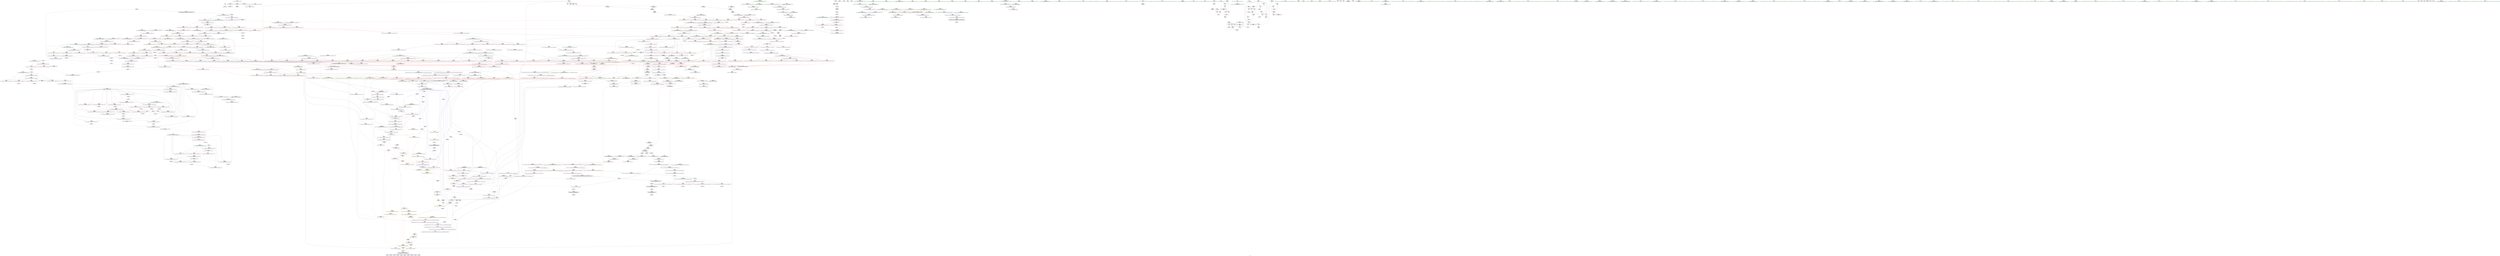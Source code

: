 digraph "SVFG" {
	label="SVFG";

	Node0x5600940d66c0 [shape=record,color=grey,label="{NodeID: 0\nNullPtr}"];
	Node0x5600940d66c0 -> Node0x56009412f480[style=solid];
	Node0x5600940d66c0 -> Node0x56009414df60[style=solid];
	Node0x56009421afa0 [shape=record,color=black,label="{NodeID: 1550\n416 = PHI(920, )\n}"];
	Node0x56009421afa0 -> Node0x560094130380[style=solid];
	Node0x560094137510 [shape=record,color=red,label="{NodeID: 443\n720\<--655\n\<--__secondChild\n_ZSt13__adjust_heapIPiliN9__gnu_cxx5__ops15_Iter_less_iterEEvT_T0_S5_T1_T2_\n}"];
	Node0x560094137510 -> Node0x56009416f720[style=solid];
	Node0x56009412b780 [shape=record,color=green,label="{NodeID: 111\n577\<--578\n__it2.addr\<--__it2.addr_field_insensitive\n_ZNK9__gnu_cxx5__ops15_Iter_less_iterclIPiS3_EEbT_T0_\n}"];
	Node0x56009412b780 -> Node0x560094135560[style=solid];
	Node0x56009412b780 -> Node0x560094150830[style=solid];
	Node0x560094225290 [shape=record,color=black,label="{NodeID: 1661\n756 = PHI(657, )\n0th arg _ZN9__gnu_cxx5__ops14_Iter_less_valC2ENS0_15_Iter_less_iterE }"];
	Node0x560094225290 -> Node0x560094151a10[style=solid];
	Node0x56009414cd50 [shape=record,color=red,label="{NodeID: 554\n1218\<--1215\n\<--__it.addr\n_ZSt12__miter_baseIPiET_S1_\n}"];
	Node0x56009414cd50 -> Node0x5600941391b0[style=solid];
	Node0x56009412fdd0 [shape=record,color=black,label="{NodeID: 222\n299\<--295\ncast\<--\n_ZSt4__lgl\n}"];
	Node0x5600941527e0 [shape=record,color=blue,label="{NodeID: 665\n863\<--854\n__c.addr\<--__c\n_ZSt22__move_median_to_firstIPiN9__gnu_cxx5__ops15_Iter_less_iterEEvT_S4_S4_S4_T0_\n}"];
	Node0x5600941527e0 -> Node0x5600941496e0[style=dashed];
	Node0x5600941527e0 -> Node0x5600941497b0[style=dashed];
	Node0x5600941527e0 -> Node0x560094149880[style=dashed];
	Node0x5600941527e0 -> Node0x560094149950[style=dashed];
	Node0x5600941527e0 -> Node0x560094149a20[style=dashed];
	Node0x5600941527e0 -> Node0x560094149af0[style=dashed];
	Node0x56009413d990 [shape=record,color=red,label="{NodeID: 333\n264\<--233\n\<--__first.addr\n_ZSt16__introsort_loopIPilN9__gnu_cxx5__ops15_Iter_less_iterEEvT_S4_T0_T1_\n|{<s0>13}}"];
	Node0x56009413d990:s0 -> Node0x56009421f990[style=solid,color=red];
	Node0x5600941450d0 [shape=record,color=grey,label="{NodeID: 1108\n707 = cmp(706, 262, )\n}"];
	Node0x5600941278b0 [shape=record,color=green,label="{NodeID: 1\n7\<--1\n__dso_handle\<--dummyObj\nGlob }"];
	Node0x56009421b0e0 [shape=record,color=black,label="{NodeID: 1551\n871 = PHI(569, )\n}"];
	Node0x5600941375e0 [shape=record,color=red,label="{NodeID: 444\n729\<--655\n\<--__secondChild\n_ZSt13__adjust_heapIPiliN9__gnu_cxx5__ops15_Iter_less_iterEEvT_T0_S5_T1_T2_\n}"];
	Node0x5600941375e0 -> Node0x56009416c5a0[style=solid];
	Node0x5600941b7190 [shape=record,color=yellow,style=double,label="{NodeID: 1219\n2V_1 = ENCHI(MR_2V_0)\npts\{10 \}\nFun[_ZNK9__gnu_cxx5__ops14_Iter_less_valclIPiiEEbT_RT0_]}"];
	Node0x5600941b7190 -> Node0x560094148840[style=dashed];
	Node0x56009412b850 [shape=record,color=green,label="{NodeID: 112\n594\<--595\n__first.addr\<--__first.addr_field_insensitive\n_ZSt10__pop_heapIPiN9__gnu_cxx5__ops15_Iter_less_iterEEvT_S4_S4_RT0_\n}"];
	Node0x56009412b850 -> Node0x5600941357d0[style=solid];
	Node0x56009412b850 -> Node0x5600941358a0[style=solid];
	Node0x56009412b850 -> Node0x560094135970[style=solid];
	Node0x56009412b850 -> Node0x560094150900[style=solid];
	Node0x5600942253a0 [shape=record,color=black,label="{NodeID: 1662\n1252 = PHI(1237, )\n0th arg _ZNSt20__copy_move_backwardILb1ELb1ESt26random_access_iterator_tagE13__copy_move_bIiEEPT_PKS3_S6_S4_ }"];
	Node0x5600942253a0 -> Node0x560094154c70[style=solid];
	Node0x56009414ce20 [shape=record,color=red,label="{NodeID: 555\n1237\<--1224\n\<--__first.addr\n_ZSt22__copy_move_backward_aILb1EPiS0_ET1_T0_S2_S1_\n|{<s0>82}}"];
	Node0x56009414ce20:s0 -> Node0x5600942253a0[style=solid,color=red];
	Node0x56009412fea0 [shape=record,color=black,label="{NodeID: 223\n300\<--295\nconv\<--\n_ZSt4__lgl\n}"];
	Node0x56009412fea0 -> Node0x56009416cd20[style=solid];
	Node0x5600941528b0 [shape=record,color=blue,label="{NodeID: 666\n926\<--921\n__first.addr\<--__first\n_ZSt21__unguarded_partitionIPiN9__gnu_cxx5__ops15_Iter_less_iterEET_S4_S4_S4_T0_\n}"];
	Node0x5600941528b0 -> Node0x5600941a1e90[style=dashed];
	Node0x56009413da60 [shape=record,color=red,label="{NodeID: 334\n275\<--233\n\<--__first.addr\n_ZSt16__introsort_loopIPilN9__gnu_cxx5__ops15_Iter_less_iterEEvT_S4_T0_T1_\n|{<s0>14}}"];
	Node0x56009413da60:s0 -> Node0x560094220970[style=solid,color=red];
	Node0x560094145250 [shape=record,color=grey,label="{NodeID: 1109\n1105 = cmp(1103, 1104, )\n}"];
	Node0x560094127940 [shape=record,color=green,label="{NodeID: 2\n11\<--1\n.str\<--dummyObj\nGlob }"];
	Node0x56009421b1f0 [shape=record,color=black,label="{NodeID: 1552\n875 = PHI(569, )\n}"];
	Node0x5600941376b0 [shape=record,color=red,label="{NodeID: 445\n697\<--696\n\<--call4\n_ZSt13__adjust_heapIPiliN9__gnu_cxx5__ops15_Iter_less_iterEEvT_T0_S5_T1_T2_\n}"];
	Node0x5600941376b0 -> Node0x560094151530[style=solid];
	Node0x5600941b72a0 [shape=record,color=yellow,style=double,label="{NodeID: 1220\n139V_1 = ENCHI(MR_139V_0)\npts\{777 \}\nFun[_ZNK9__gnu_cxx5__ops14_Iter_less_valclIPiiEEbT_RT0_]}"];
	Node0x5600941b72a0 -> Node0x560094148910[style=dashed];
	Node0x56009412b920 [shape=record,color=green,label="{NodeID: 113\n596\<--597\n__last.addr\<--__last.addr_field_insensitive\n_ZSt10__pop_heapIPiN9__gnu_cxx5__ops15_Iter_less_iterEEvT_S4_S4_RT0_\n}"];
	Node0x56009412b920 -> Node0x560094135a40[style=solid];
	Node0x56009412b920 -> Node0x5600941509d0[style=solid];
	Node0x5600942254b0 [shape=record,color=black,label="{NodeID: 1663\n1253 = PHI(1238, )\n1st arg _ZNSt20__copy_move_backwardILb1ELb1ESt26random_access_iterator_tagE13__copy_move_bIiEEPT_PKS3_S6_S4_ }"];
	Node0x5600942254b0 -> Node0x560094154d40[style=solid];
	Node0x56009414cef0 [shape=record,color=red,label="{NodeID: 556\n1238\<--1226\n\<--__last.addr\n_ZSt22__copy_move_backward_aILb1EPiS0_ET1_T0_S2_S1_\n|{<s0>82}}"];
	Node0x56009414cef0:s0 -> Node0x5600942254b0[style=solid,color=red];
	Node0x56009412ff70 [shape=record,color=black,label="{NodeID: 224\n289\<--301\n_ZSt4__lgl_ret\<--sub\n_ZSt4__lgl\n|{<s0>10}}"];
	Node0x56009412ff70:s0 -> Node0x56009421abc0[style=solid,color=blue];
	Node0x560094152980 [shape=record,color=blue,label="{NodeID: 667\n928\<--922\n__last.addr\<--__last\n_ZSt21__unguarded_partitionIPiN9__gnu_cxx5__ops15_Iter_less_iterEET_S4_S4_S4_T0_\n}"];
	Node0x560094152980 -> Node0x56009414a0a0[style=dashed];
	Node0x560094152980 -> Node0x560094152bf0[style=dashed];
	Node0x56009413db30 [shape=record,color=red,label="{NodeID: 335\n251\<--235\n\<--__last.addr\n_ZSt16__introsort_loopIPilN9__gnu_cxx5__ops15_Iter_less_iterEEvT_S4_T0_T1_\n}"];
	Node0x56009413db30 -> Node0x56009412fc30[style=solid];
	Node0x56009419e580 [shape=record,color=black,label="{NodeID: 1110\nMR_2V_2 = PHI(MR_2V_4, MR_2V_1, )\npts\{10 \}\n|{<s0>24}}"];
	Node0x56009419e580:s0 -> Node0x5600941a2890[style=dashed,color=blue];
	Node0x560094127bf0 [shape=record,color=green,label="{NodeID: 3\n13\<--1\n.str.1\<--dummyObj\nGlob }"];
	Node0x56009421b300 [shape=record,color=black,label="{NodeID: 1553\n885 = PHI(569, )\n}"];
	Node0x560094137780 [shape=record,color=red,label="{NodeID: 446\n724\<--723\n\<--call15\n_ZSt13__adjust_heapIPiliN9__gnu_cxx5__ops15_Iter_less_iterEEvT_T0_S5_T1_T2_\n}"];
	Node0x560094137780 -> Node0x5600941517a0[style=solid];
	Node0x56009412b9f0 [shape=record,color=green,label="{NodeID: 114\n598\<--599\n__result.addr\<--__result.addr_field_insensitive\n_ZSt10__pop_heapIPiN9__gnu_cxx5__ops15_Iter_less_iterEEvT_S4_S4_RT0_\n}"];
	Node0x56009412b9f0 -> Node0x560094135b10[style=solid];
	Node0x56009412b9f0 -> Node0x560094135be0[style=solid];
	Node0x56009412b9f0 -> Node0x560094150aa0[style=solid];
	Node0x5600942255c0 [shape=record,color=black,label="{NodeID: 1664\n1254 = PHI(1239, )\n2nd arg _ZNSt20__copy_move_backwardILb1ELb1ESt26random_access_iterator_tagE13__copy_move_bIiEEPT_PKS3_S6_S4_ }"];
	Node0x5600942255c0 -> Node0x560094154e10[style=solid];
	Node0x56009414cfc0 [shape=record,color=red,label="{NodeID: 557\n1239\<--1228\n\<--__result.addr\n_ZSt22__copy_move_backward_aILb1EPiS0_ET1_T0_S2_S1_\n|{<s0>82}}"];
	Node0x56009414cfc0:s0 -> Node0x5600942255c0[style=solid,color=red];
	Node0x560094130040 [shape=record,color=black,label="{NodeID: 225\n323\<--321\nsub.ptr.lhs.cast\<--\n_ZSt22__final_insertion_sortIPiN9__gnu_cxx5__ops15_Iter_less_iterEEvT_S4_T0_\n}"];
	Node0x560094130040 -> Node0x56009416e3a0[style=solid];
	Node0x560094152a50 [shape=record,color=blue,label="{NodeID: 668\n930\<--923\n__pivot.addr\<--__pivot\n_ZSt21__unguarded_partitionIPiN9__gnu_cxx5__ops15_Iter_less_iterEET_S4_S4_S4_T0_\n}"];
	Node0x560094152a50 -> Node0x56009414a4b0[style=dashed];
	Node0x560094152a50 -> Node0x56009414a580[style=dashed];
	Node0x56009413dc00 [shape=record,color=red,label="{NodeID: 336\n265\<--235\n\<--__last.addr\n_ZSt16__introsort_loopIPilN9__gnu_cxx5__ops15_Iter_less_iterEEvT_S4_T0_T1_\n|{<s0>13}}"];
	Node0x56009413dc00:s0 -> Node0x56009421faa0[style=solid,color=red];
	Node0x56009419e670 [shape=record,color=black,label="{NodeID: 1111\nMR_85V_2 = PHI(MR_85V_3, MR_85V_1, )\npts\{512 \}\n}"];
	Node0x560094127c80 [shape=record,color=green,label="{NodeID: 4\n15\<--1\n.str.2\<--dummyObj\nGlob }"];
	Node0x56009421b410 [shape=record,color=black,label="{NodeID: 1554\n899 = PHI(569, )\n}"];
	Node0x560094137850 [shape=record,color=red,label="{NodeID: 447\n743\<--742\n\<--call20\n_ZSt13__adjust_heapIPiliN9__gnu_cxx5__ops15_Iter_less_iterEEvT_T0_S5_T1_T2_\n|{<s0>41}}"];
	Node0x560094137850:s0 -> Node0x560094222750[style=solid,color=red];
	Node0x560094130480 [shape=record,color=green,label="{NodeID: 115\n600\<--601\n__comp.addr\<--__comp.addr_field_insensitive\n_ZSt10__pop_heapIPiN9__gnu_cxx5__ops15_Iter_less_iterEEvT_S4_S4_RT0_\n}"];
	Node0x560094130480 -> Node0x560094135cb0[style=solid];
	Node0x560094130480 -> Node0x560094150b70[style=solid];
	Node0x56009414d090 [shape=record,color=red,label="{NodeID: 558\n1249\<--1246\n\<--__it.addr\n_ZSt12__niter_baseIPiET_S1_\n}"];
	Node0x56009414d090 -> Node0x560094139350[style=solid];
	Node0x560094130110 [shape=record,color=black,label="{NodeID: 226\n324\<--322\nsub.ptr.rhs.cast\<--\n_ZSt22__final_insertion_sortIPiN9__gnu_cxx5__ops15_Iter_less_iterEEvT_S4_T0_\n}"];
	Node0x560094130110 -> Node0x56009416e3a0[style=solid];
	Node0x560094152b20 [shape=record,color=blue,label="{NodeID: 669\n926\<--942\n__first.addr\<--incdec.ptr\n_ZSt21__unguarded_partitionIPiN9__gnu_cxx5__ops15_Iter_less_iterEET_S4_S4_S4_T0_\n}"];
	Node0x560094152b20 -> Node0x5600941a1e90[style=dashed];
	Node0x56009413dcd0 [shape=record,color=red,label="{NodeID: 337\n266\<--235\n\<--__last.addr\n_ZSt16__introsort_loopIPilN9__gnu_cxx5__ops15_Iter_less_iterEEvT_S4_T0_T1_\n|{<s0>13}}"];
	Node0x56009413dcd0:s0 -> Node0x56009421fbb0[style=solid,color=red];
	Node0x56009419eb70 [shape=record,color=black,label="{NodeID: 1112\nMR_87V_2 = PHI(MR_87V_4, MR_87V_1, )\npts\{514 \}\n}"];
	Node0x560094127d10 [shape=record,color=green,label="{NodeID: 5\n18\<--1\n\<--dummyObj\nCan only get source location for instruction, argument, global var or function.}"];
	Node0x56009421b550 [shape=record,color=black,label="{NodeID: 1555\n546 = PHI(631, )\n}"];
	Node0x56009421b550 -> Node0x560094135220[style=solid];
	Node0x560094137920 [shape=record,color=red,label="{NodeID: 448\n753\<--750\n\<--__t.addr\n_ZSt4moveIRN9__gnu_cxx5__ops15_Iter_less_iterEEONSt16remove_referenceIT_E4typeEOS5_\n}"];
	Node0x560094137920 -> Node0x560094138da0[style=solid];
	Node0x560094130550 [shape=record,color=green,label="{NodeID: 116\n602\<--603\n__value\<--__value_field_insensitive\n_ZSt10__pop_heapIPiN9__gnu_cxx5__ops15_Iter_less_iterEEvT_S4_S4_RT0_\n|{|<s1>33}}"];
	Node0x560094130550 -> Node0x560094150c40[style=solid];
	Node0x560094130550:s1 -> Node0x560094222d90[style=solid,color=red];
	Node0x56009414d160 [shape=record,color=red,label="{NodeID: 559\n1267\<--1255\n\<--__first.addr\n_ZNSt20__copy_move_backwardILb1ELb1ESt26random_access_iterator_tagE13__copy_move_bIiEEPT_PKS3_S6_S4_\n}"];
	Node0x56009414d160 -> Node0x5600941394f0[style=solid];
	Node0x5600941301e0 [shape=record,color=black,label="{NodeID: 227\n396\<--394\nsub.ptr.lhs.cast\<--\n_ZSt27__unguarded_partition_pivotIPiN9__gnu_cxx5__ops15_Iter_less_iterEET_S4_S4_T0_\n}"];
	Node0x5600941301e0 -> Node0x56009416e820[style=solid];
	Node0x560094152bf0 [shape=record,color=blue,label="{NodeID: 670\n928\<--946\n__last.addr\<--incdec.ptr3\n_ZSt21__unguarded_partitionIPiN9__gnu_cxx5__ops15_Iter_less_iterEET_S4_S4_S4_T0_\n}"];
	Node0x560094152bf0 -> Node0x5600941a4190[style=dashed];
	Node0x56009413dda0 [shape=record,color=red,label="{NodeID: 338\n276\<--235\n\<--__last.addr\n_ZSt16__introsort_loopIPilN9__gnu_cxx5__ops15_Iter_less_iterEEvT_S4_T0_T1_\n|{<s0>14}}"];
	Node0x56009413dda0:s0 -> Node0x560094220a80[style=solid,color=red];
	Node0x56009419ec60 [shape=record,color=black,label="{NodeID: 1113\nMR_89V_2 = PHI(MR_89V_4, MR_89V_1, )\npts\{516 \}\n}"];
	Node0x560094127da0 [shape=record,color=green,label="{NodeID: 6\n66\<--1\n\<--dummyObj\nCan only get source location for instruction, argument, global var or function.}"];
	Node0x56009421b720 [shape=record,color=black,label="{NodeID: 1556\n554 = PHI(631, )\n}"];
	Node0x56009421b720 -> Node0x5600941352f0[style=solid];
	Node0x5600941379f0 [shape=record,color=red,label="{NodeID: 449\n762\<--759\nthis1\<--this.addr\n_ZN9__gnu_cxx5__ops14_Iter_less_valC2ENS0_15_Iter_less_iterE\n}"];
	Node0x5600941b7620 [shape=record,color=yellow,style=double,label="{NodeID: 1224\n2V_1 = ENCHI(MR_2V_0)\npts\{10 \}\nFun[_ZSt27__unguarded_partition_pivotIPiN9__gnu_cxx5__ops15_Iter_less_iterEET_S4_S4_T0_]|{<s0>22}}"];
	Node0x5600941b7620:s0 -> Node0x5600941b92a0[style=dashed,color=red];
	Node0x560094130620 [shape=record,color=green,label="{NodeID: 117\n604\<--605\nagg.tmp\<--agg.tmp_field_insensitive\n_ZSt10__pop_heapIPiN9__gnu_cxx5__ops15_Iter_less_iterEEvT_S4_S4_RT0_\n}"];
	Node0x56009414d230 [shape=record,color=red,label="{NodeID: 560\n1281\<--1255\n\<--__first.addr\n_ZNSt20__copy_move_backwardILb1ELb1ESt26random_access_iterator_tagE13__copy_move_bIiEEPT_PKS3_S6_S4_\n}"];
	Node0x56009414d230 -> Node0x560094139690[style=solid];
	Node0x5600941302b0 [shape=record,color=black,label="{NodeID: 228\n397\<--395\nsub.ptr.rhs.cast\<--\n_ZSt27__unguarded_partition_pivotIPiN9__gnu_cxx5__ops15_Iter_less_iterEET_S4_S4_T0_\n}"];
	Node0x5600941302b0 -> Node0x56009416e820[style=solid];
	Node0x560094152cc0 [shape=record,color=blue,label="{NodeID: 671\n928\<--954\n__last.addr\<--incdec.ptr7\n_ZSt21__unguarded_partitionIPiN9__gnu_cxx5__ops15_Iter_less_iterEET_S4_S4_S4_T0_\n}"];
	Node0x560094152cc0 -> Node0x5600941a4190[style=dashed];
	Node0x56009413de70 [shape=record,color=red,label="{NodeID: 339\n282\<--235\n\<--__last.addr\n_ZSt16__introsort_loopIPilN9__gnu_cxx5__ops15_Iter_less_iterEEvT_S4_T0_T1_\n|{<s0>15}}"];
	Node0x56009413de70:s0 -> Node0x560094221220[style=solid,color=red];
	Node0x5600941a05c0 [shape=record,color=black,label="{NodeID: 1114\nMR_2V_5 = PHI(MR_2V_4, MR_2V_2, MR_2V_2, )\npts\{10 \}\n|{|<s1>41}}"];
	Node0x5600941a05c0 -> Node0x560094137850[style=dashed];
	Node0x5600941a05c0:s1 -> Node0x5600941ab490[style=dashed,color=red];
	Node0x5600941285e0 [shape=record,color=green,label="{NodeID: 7\n68\<--1\n\<--dummyObj\nCan only get source location for instruction, argument, global var or function.}"];
	Node0x56009421b860 [shape=record,color=black,label="{NodeID: 1557\n1240 = PHI(1251, )\n}"];
	Node0x56009421b860 -> Node0x560094139280[style=solid];
	Node0x560094137ac0 [shape=record,color=red,label="{NodeID: 450\n797\<--770\n\<--__first.addr\n_ZSt11__push_heapIPiliN9__gnu_cxx5__ops14_Iter_less_valEEvT_T0_S5_T1_RT2_\n}"];
	Node0x560094137ac0 -> Node0x56009413bab0[style=solid];
	Node0x5600941306f0 [shape=record,color=green,label="{NodeID: 118\n633\<--634\n__t.addr\<--__t.addr_field_insensitive\n_ZSt4moveIRiEONSt16remove_referenceIT_E4typeEOS2_\n}"];
	Node0x5600941306f0 -> Node0x560094135ff0[style=solid];
	Node0x5600941306f0 -> Node0x560094150de0[style=solid];
	Node0x56009414d300 [shape=record,color=red,label="{NodeID: 561\n1266\<--1257\n\<--__last.addr\n_ZNSt20__copy_move_backwardILb1ELb1ESt26random_access_iterator_tagE13__copy_move_bIiEEPT_PKS3_S6_S4_\n}"];
	Node0x56009414d300 -> Node0x560094139420[style=solid];
	Node0x560094130380 [shape=record,color=black,label="{NodeID: 229\n376\<--416\n_ZSt27__unguarded_partition_pivotIPiN9__gnu_cxx5__ops15_Iter_less_iterEET_S4_S4_T0__ret\<--call\n_ZSt27__unguarded_partition_pivotIPiN9__gnu_cxx5__ops15_Iter_less_iterEET_S4_S4_T0_\n|{<s0>14}}"];
	Node0x560094130380:s0 -> Node0x56009421ad60[style=solid,color=blue];
	Node0x560094152d90 [shape=record,color=blue,label="{NodeID: 672\n926\<--967\n__first.addr\<--incdec.ptr9\n_ZSt21__unguarded_partitionIPiN9__gnu_cxx5__ops15_Iter_less_iterEET_S4_S4_S4_T0_\n}"];
	Node0x560094152d90 -> Node0x5600941a1e90[style=dashed];
	Node0x56009413df40 [shape=record,color=red,label="{NodeID: 340\n260\<--237\n\<--__depth_limit.addr\n_ZSt16__introsort_loopIPilN9__gnu_cxx5__ops15_Iter_less_iterEEvT_S4_T0_T1_\n}"];
	Node0x56009413df40 -> Node0x560094170c20[style=solid];
	Node0x5600941a0a90 [shape=record,color=black,label="{NodeID: 1115\nMR_118V_6 = PHI(MR_118V_5, MR_118V_3, MR_118V_3, )\npts\{648 \}\n}"];
	Node0x5600941a0a90 -> Node0x5600941369b0[style=dashed];
	Node0x560094128670 [shape=record,color=green,label="{NodeID: 8\n137\<--1\n\<--dummyObj\nCan only get source location for instruction, argument, global var or function.}"];
	Node0x56009421b9a0 [shape=record,color=black,label="{NodeID: 1558\n626 = PHI(631, )\n}"];
	Node0x56009421b9a0 -> Node0x560094135f20[style=solid];
	Node0x560094137b90 [shape=record,color=red,label="{NodeID: 451\n807\<--770\n\<--__first.addr\n_ZSt11__push_heapIPiliN9__gnu_cxx5__ops14_Iter_less_valEEvT_T0_S5_T1_RT2_\n}"];
	Node0x560094137b90 -> Node0x56009413bb80[style=solid];
	Node0x5600941307c0 [shape=record,color=green,label="{NodeID: 119\n643\<--644\n__comp\<--__comp_field_insensitive\n_ZSt13__adjust_heapIPiliN9__gnu_cxx5__ops15_Iter_less_iterEEvT_T0_S5_T1_T2_\n|{<s0>35|<s1>38}}"];
	Node0x5600941307c0:s0 -> Node0x56009421e060[style=solid,color=red];
	Node0x5600941307c0:s1 -> Node0x560094221520[style=solid,color=red];
	Node0x56009414d3d0 [shape=record,color=red,label="{NodeID: 562\n1276\<--1259\n\<--__result.addr\n_ZNSt20__copy_move_backwardILb1ELb1ESt26random_access_iterator_tagE13__copy_move_bIiEEPT_PKS3_S6_S4_\n}"];
	Node0x56009414d3d0 -> Node0x56009413bdf0[style=solid];
	Node0x560094138580 [shape=record,color=black,label="{NodeID: 230\n484\<--482\nsub.ptr.lhs.cast\<--\n_ZSt11__sort_heapIPiN9__gnu_cxx5__ops15_Iter_less_iterEEvT_S4_RT0_\n}"];
	Node0x560094138580 -> Node0x56009416bca0[style=solid];
	Node0x560094152e60 [shape=record,color=blue,label="{NodeID: 673\n973\<--971\n__a.addr\<--__a\n_ZSt9iter_swapIPiS0_EvT_T0_\n}"];
	Node0x560094152e60 -> Node0x56009414a650[style=dashed];
	Node0x56009413e010 [shape=record,color=red,label="{NodeID: 341\n271\<--237\n\<--__depth_limit.addr\n_ZSt16__introsort_loopIPilN9__gnu_cxx5__ops15_Iter_less_iterEEvT_S4_T0_T1_\n}"];
	Node0x56009413e010 -> Node0x56009416c2a0[style=solid];
	Node0x5600941a0f90 [shape=record,color=black,label="{NodeID: 1116\nMR_126V_8 = PHI(MR_126V_7, MR_126V_3, MR_126V_3, )\npts\{656 \}\n}"];
	Node0x560094128700 [shape=record,color=green,label="{NodeID: 9\n207\<--1\n\<--dummyObj\nCan only get source location for instruction, argument, global var or function.}"];
	Node0x56009421bae0 [shape=record,color=black,label="{NodeID: 1559\n687 = PHI(569, )\n}"];
	Node0x560094137c60 [shape=record,color=red,label="{NodeID: 452\n812\<--770\n\<--__first.addr\n_ZSt11__push_heapIPiliN9__gnu_cxx5__ops14_Iter_less_valEEvT_T0_S5_T1_RT2_\n}"];
	Node0x560094137c60 -> Node0x56009413bc50[style=solid];
	Node0x560094130890 [shape=record,color=green,label="{NodeID: 120\n645\<--646\n__first.addr\<--__first.addr_field_insensitive\n_ZSt13__adjust_heapIPiliN9__gnu_cxx5__ops15_Iter_less_iterEEvT_T0_S5_T1_T2_\n}"];
	Node0x560094130890 -> Node0x5600941360c0[style=solid];
	Node0x560094130890 -> Node0x560094136190[style=solid];
	Node0x560094130890 -> Node0x560094136260[style=solid];
	Node0x560094130890 -> Node0x560094136330[style=solid];
	Node0x560094130890 -> Node0x560094136400[style=solid];
	Node0x560094130890 -> Node0x5600941364d0[style=solid];
	Node0x560094130890 -> Node0x5600941365a0[style=solid];
	Node0x560094130890 -> Node0x560094150eb0[style=solid];
	Node0x56009414d4a0 [shape=record,color=red,label="{NodeID: 563\n1289\<--1259\n\<--__result.addr\n_ZNSt20__copy_move_backwardILb1ELb1ESt26random_access_iterator_tagE13__copy_move_bIiEEPT_PKS3_S6_S4_\n}"];
	Node0x56009414d4a0 -> Node0x56009413bec0[style=solid];
	Node0x560094138650 [shape=record,color=black,label="{NodeID: 231\n485\<--483\nsub.ptr.rhs.cast\<--\n_ZSt11__sort_heapIPiN9__gnu_cxx5__ops15_Iter_less_iterEEvT_S4_RT0_\n}"];
	Node0x560094138650 -> Node0x56009416bca0[style=solid];
	Node0x560094152f30 [shape=record,color=blue,label="{NodeID: 674\n975\<--972\n__b.addr\<--__b\n_ZSt9iter_swapIPiS0_EvT_T0_\n}"];
	Node0x560094152f30 -> Node0x56009414a720[style=dashed];
	Node0x56009413e0e0 [shape=record,color=red,label="{NodeID: 342\n283\<--237\n\<--__depth_limit.addr\n_ZSt16__introsort_loopIPilN9__gnu_cxx5__ops15_Iter_less_iterEEvT_S4_T0_T1_\n|{<s0>15}}"];
	Node0x56009413e0e0:s0 -> Node0x5600942213a0[style=solid,color=red];
	Node0x560094128790 [shape=record,color=green,label="{NodeID: 10\n212\<--1\n\<--dummyObj\nCan only get source location for instruction, argument, global var or function.}"];
	Node0x56009421bbf0 [shape=record,color=black,label="{NodeID: 1560\n696 = PHI(631, )\n}"];
	Node0x56009421bbf0 -> Node0x5600941376b0[style=solid];
	Node0x560094137d30 [shape=record,color=red,label="{NodeID: 453\n825\<--770\n\<--__first.addr\n_ZSt11__push_heapIPiliN9__gnu_cxx5__ops14_Iter_less_valEEvT_T0_S5_T1_RT2_\n}"];
	Node0x560094137d30 -> Node0x56009413bd20[style=solid];
	Node0x560094130960 [shape=record,color=green,label="{NodeID: 121\n647\<--648\n__holeIndex.addr\<--__holeIndex.addr_field_insensitive\n_ZSt13__adjust_heapIPiliN9__gnu_cxx5__ops15_Iter_less_iterEEvT_T0_S5_T1_T2_\n}"];
	Node0x560094130960 -> Node0x560094136670[style=solid];
	Node0x560094130960 -> Node0x560094136740[style=solid];
	Node0x560094130960 -> Node0x560094136810[style=solid];
	Node0x560094130960 -> Node0x5600941368e0[style=solid];
	Node0x560094130960 -> Node0x5600941369b0[style=solid];
	Node0x560094130960 -> Node0x560094150f80[style=solid];
	Node0x560094130960 -> Node0x560094151600[style=solid];
	Node0x560094130960 -> Node0x560094151870[style=solid];
	Node0x56009414d570 [shape=record,color=red,label="{NodeID: 564\n1273\<--1261\n\<--_Num\n_ZNSt20__copy_move_backwardILb1ELb1ESt26random_access_iterator_tagE13__copy_move_bIiEEPT_PKS3_S6_S4_\n}"];
	Node0x56009414d570 -> Node0x5600941713a0[style=solid];
	Node0x560094138720 [shape=record,color=black,label="{NodeID: 232\n524\<--522\nsub.ptr.lhs.cast\<--\n_ZSt11__make_heapIPiN9__gnu_cxx5__ops15_Iter_less_iterEEvT_S4_RT0_\n}"];
	Node0x560094138720 -> Node0x56009416b9a0[style=solid];
	Node0x560094153000 [shape=record,color=blue,label="{NodeID: 675\n988\<--986\n__a.addr\<--__a\n_ZSt4swapIiENSt9enable_ifIXsr6__and_ISt6__not_ISt15__is_tuple_likeIT_EESt21is_move_constructibleIS3_ESt18is_move_assignableIS3_EEE5valueEvE4typeERS3_SC_\n}"];
	Node0x560094153000 -> Node0x56009414a7f0[style=dashed];
	Node0x560094153000 -> Node0x56009414a8c0[style=dashed];
	Node0x56009413e1b0 [shape=record,color=red,label="{NodeID: 343\n281\<--241\n\<--__cut\n_ZSt16__introsort_loopIPilN9__gnu_cxx5__ops15_Iter_less_iterEEvT_S4_T0_T1_\n|{<s0>15}}"];
	Node0x56009413e1b0:s0 -> Node0x5600942210a0[style=solid,color=red];
	Node0x560094128890 [shape=record,color=green,label="{NodeID: 11\n258\<--1\n\<--dummyObj\nCan only get source location for instruction, argument, global var or function.}"];
	Node0x56009421bd60 [shape=record,color=black,label="{NodeID: 1561\n723 = PHI(631, )\n}"];
	Node0x56009421bd60 -> Node0x560094137780[style=solid];
	Node0x560094137e00 [shape=record,color=red,label="{NodeID: 454\n787\<--772\n\<--__holeIndex.addr\n_ZSt11__push_heapIPiliN9__gnu_cxx5__ops14_Iter_less_valEEvT_T0_S5_T1_RT2_\n}"];
	Node0x560094137e00 -> Node0x56009416e520[style=solid];
	Node0x560094130a30 [shape=record,color=green,label="{NodeID: 122\n649\<--650\n__len.addr\<--__len.addr_field_insensitive\n_ZSt13__adjust_heapIPiliN9__gnu_cxx5__ops15_Iter_less_iterEEvT_T0_S5_T1_T2_\n}"];
	Node0x560094130a30 -> Node0x560094136a80[style=solid];
	Node0x560094130a30 -> Node0x560094136b50[style=solid];
	Node0x560094130a30 -> Node0x560094136c20[style=solid];
	Node0x560094130a30 -> Node0x560094151050[style=solid];
	Node0x56009414d640 [shape=record,color=red,label="{NodeID: 565\n1277\<--1261\n\<--_Num\n_ZNSt20__copy_move_backwardILb1ELb1ESt26random_access_iterator_tagE13__copy_move_bIiEEPT_PKS3_S6_S4_\n}"];
	Node0x56009414d640 -> Node0x56009416c120[style=solid];
	Node0x5600941387f0 [shape=record,color=black,label="{NodeID: 233\n525\<--523\nsub.ptr.rhs.cast\<--\n_ZSt11__make_heapIPiN9__gnu_cxx5__ops15_Iter_less_iterEEvT_S4_RT0_\n}"];
	Node0x5600941387f0 -> Node0x56009416b9a0[style=solid];
	Node0x5600941530d0 [shape=record,color=blue,label="{NodeID: 676\n990\<--987\n__b.addr\<--__b\n_ZSt4swapIiENSt9enable_ifIXsr6__and_ISt6__not_ISt15__is_tuple_likeIT_EESt21is_move_constructibleIS3_ESt18is_move_assignableIS3_EEE5valueEvE4typeERS3_SC_\n}"];
	Node0x5600941530d0 -> Node0x56009414a990[style=dashed];
	Node0x5600941530d0 -> Node0x56009414aa60[style=dashed];
	Node0x56009413e280 [shape=record,color=red,label="{NodeID: 344\n285\<--241\n\<--__cut\n_ZSt16__introsort_loopIPilN9__gnu_cxx5__ops15_Iter_less_iterEEvT_S4_T0_T1_\n}"];
	Node0x56009413e280 -> Node0x56009414f170[style=solid];
	Node0x5600941a1e90 [shape=record,color=black,label="{NodeID: 1119\nMR_165V_4 = PHI(MR_165V_5, MR_165V_3, )\npts\{927 \}\n}"];
	Node0x5600941a1e90 -> Node0x560094149bc0[style=dashed];
	Node0x5600941a1e90 -> Node0x560094149c90[style=dashed];
	Node0x5600941a1e90 -> Node0x560094149d60[style=dashed];
	Node0x5600941a1e90 -> Node0x560094149e30[style=dashed];
	Node0x5600941a1e90 -> Node0x560094149f00[style=dashed];
	Node0x5600941a1e90 -> Node0x560094149fd0[style=dashed];
	Node0x5600941a1e90 -> Node0x560094152b20[style=dashed];
	Node0x5600941a1e90 -> Node0x560094152d90[style=dashed];
	Node0x560094128990 [shape=record,color=green,label="{NodeID: 12\n262\<--1\n\<--dummyObj\nCan only get source location for instruction, argument, global var or function.|{<s0>34}}"];
	Node0x560094128990:s0 -> Node0x560094220140[style=solid,color=red];
	Node0x56009421bea0 [shape=record,color=black,label="{NodeID: 1562\n800 = PHI(830, )\n}"];
	Node0x56009421bea0 -> Node0x56009416b810[style=solid];
	Node0x560094137ed0 [shape=record,color=red,label="{NodeID: 455\n792\<--772\n\<--__holeIndex.addr\n_ZSt11__push_heapIPiliN9__gnu_cxx5__ops14_Iter_less_valEEvT_T0_S5_T1_RT2_\n}"];
	Node0x560094137ed0 -> Node0x560094144350[style=solid];
	Node0x560094130b00 [shape=record,color=green,label="{NodeID: 123\n651\<--652\n__value.addr\<--__value.addr_field_insensitive\n_ZSt13__adjust_heapIPiliN9__gnu_cxx5__ops15_Iter_less_iterEEvT_T0_S5_T1_T2_\n|{|<s1>40}}"];
	Node0x560094130b00 -> Node0x560094151120[style=solid];
	Node0x560094130b00:s1 -> Node0x560094222d90[style=solid,color=red];
	Node0x56009414d710 [shape=record,color=red,label="{NodeID: 566\n1283\<--1261\n\<--_Num\n_ZNSt20__copy_move_backwardILb1ELb1ESt26random_access_iterator_tagE13__copy_move_bIiEEPT_PKS3_S6_S4_\n}"];
	Node0x56009414d710 -> Node0x56009416cea0[style=solid];
	Node0x5600941388c0 [shape=record,color=black,label="{NodeID: 234\n533\<--531\nsub.ptr.lhs.cast1\<--\n_ZSt11__make_heapIPiN9__gnu_cxx5__ops15_Iter_less_iterEEvT_S4_RT0_\n}"];
	Node0x5600941388c0 -> Node0x56009416ad30[style=solid];
	Node0x5600941531a0 [shape=record,color=blue,label="{NodeID: 677\n992\<--998\n__tmp\<--\n_ZSt4swapIiENSt9enable_ifIXsr6__and_ISt6__not_ISt15__is_tuple_likeIT_EESt21is_move_constructibleIS3_ESt18is_move_assignableIS3_EEE5valueEvE4typeERS3_SC_\n}"];
	Node0x5600941531a0 -> Node0x56009414ac00[style=dashed];
	Node0x5600941531a0 -> Node0x56009414acd0[style=dashed];
	Node0x56009413e350 [shape=record,color=red,label="{NodeID: 345\n294\<--291\n\<--__n.addr\n_ZSt4__lgl\n}"];
	Node0x560094128a90 [shape=record,color=green,label="{NodeID: 13\n273\<--1\n\<--dummyObj\nCan only get source location for instruction, argument, global var or function.}"];
	Node0x56009421bfe0 [shape=record,color=black,label="{NodeID: 1563\n810 = PHI(631, )\n}"];
	Node0x56009421bfe0 -> Node0x560094148430[style=solid];
	Node0x560094137fa0 [shape=record,color=red,label="{NodeID: 456\n813\<--772\n\<--__holeIndex.addr\n_ZSt11__push_heapIPiliN9__gnu_cxx5__ops14_Iter_less_valEEvT_T0_S5_T1_RT2_\n}"];
	Node0x560094130bd0 [shape=record,color=green,label="{NodeID: 124\n653\<--654\n__topIndex\<--__topIndex_field_insensitive\n_ZSt13__adjust_heapIPiliN9__gnu_cxx5__ops15_Iter_less_iterEEvT_T0_S5_T1_T2_\n}"];
	Node0x560094130bd0 -> Node0x560094136cf0[style=solid];
	Node0x560094130bd0 -> Node0x5600941511f0[style=solid];
	Node0x56009414d7e0 [shape=record,color=red,label="{NodeID: 567\n1290\<--1261\n\<--_Num\n_ZNSt20__copy_move_backwardILb1ELb1ESt26random_access_iterator_tagE13__copy_move_bIiEEPT_PKS3_S6_S4_\n}"];
	Node0x56009414d7e0 -> Node0x56009416cba0[style=solid];
	Node0x560094138990 [shape=record,color=black,label="{NodeID: 235\n534\<--532\nsub.ptr.rhs.cast2\<--\n_ZSt11__make_heapIPiN9__gnu_cxx5__ops15_Iter_less_iterEEvT_S4_RT0_\n}"];
	Node0x560094138990 -> Node0x56009416ad30[style=solid];
	Node0x560094153270 [shape=record,color=blue,label="{NodeID: 678\n1003\<--1002\n\<--\n_ZSt4swapIiENSt9enable_ifIXsr6__and_ISt6__not_ISt15__is_tuple_likeIT_EESt21is_move_constructibleIS3_ESt18is_move_assignableIS3_EEE5valueEvE4typeERS3_SC_\n}"];
	Node0x560094153270 -> Node0x56009414acd0[style=dashed];
	Node0x560094153270 -> Node0x560094153340[style=dashed];
	Node0x56009413e420 [shape=record,color=red,label="{NodeID: 346\n322\<--309\n\<--__first.addr\n_ZSt22__final_insertion_sortIPiN9__gnu_cxx5__ops15_Iter_less_iterEEvT_S4_T0_\n}"];
	Node0x56009413e420 -> Node0x560094130110[style=solid];
	Node0x5600941a2890 [shape=record,color=black,label="{NodeID: 1121\nMR_2V_3 = PHI(MR_2V_5, MR_2V_2, )\npts\{10 \}\n|{|<s1>20|<s2>25|<s3>26|<s4>26|<s5>26}}"];
	Node0x5600941a2890 -> Node0x5600941a2890[style=dashed];
	Node0x5600941a2890:s1 -> Node0x5600941caf00[style=dashed,color=blue];
	Node0x5600941a2890:s2 -> Node0x5600941b54b0[style=dashed,color=red];
	Node0x5600941a2890:s3 -> Node0x560094135d80[style=dashed,color=red];
	Node0x5600941a2890:s4 -> Node0x560094135e50[style=dashed,color=red];
	Node0x5600941a2890:s5 -> Node0x560094150d10[style=dashed,color=red];
	Node0x560094128b90 [shape=record,color=green,label="{NodeID: 14\n296\<--1\n\<--dummyObj\nCan only get source location for instruction, argument, global var or function.}"];
	Node0x56009421c120 [shape=record,color=black,label="{NodeID: 1564\n823 = PHI(631, )\n}"];
	Node0x56009421c120 -> Node0x560094148500[style=solid];
	Node0x560094138070 [shape=record,color=red,label="{NodeID: 457\n818\<--772\n\<--__holeIndex.addr\n_ZSt11__push_heapIPiliN9__gnu_cxx5__ops14_Iter_less_valEEvT_T0_S5_T1_RT2_\n}"];
	Node0x560094138070 -> Node0x56009416ca20[style=solid];
	Node0x5600941b7d80 [shape=record,color=yellow,style=double,label="{NodeID: 1232\n217V_1 = ENCHI(MR_217V_0)\npts\{516 603 652 777 993 1025 \}\nFun[_ZSt25__unguarded_linear_insertIPiN9__gnu_cxx5__ops14_Val_less_iterEEvT_T0_]}"];
	Node0x5600941b7d80 -> Node0x56009414c870[style=dashed];
	Node0x5600941b7d80 -> Node0x56009414c940[style=dashed];
	Node0x5600941b7d80 -> Node0x56009414ca10[style=dashed];
	Node0x560094130ca0 [shape=record,color=green,label="{NodeID: 125\n655\<--656\n__secondChild\<--__secondChild_field_insensitive\n_ZSt13__adjust_heapIPiliN9__gnu_cxx5__ops15_Iter_less_iterEEvT_T0_S5_T1_T2_\n}"];
	Node0x560094130ca0 -> Node0x560094136dc0[style=solid];
	Node0x560094130ca0 -> Node0x560094136e90[style=solid];
	Node0x560094130ca0 -> Node0x560094136f60[style=solid];
	Node0x560094130ca0 -> Node0x560094137030[style=solid];
	Node0x560094130ca0 -> Node0x560094137100[style=solid];
	Node0x560094130ca0 -> Node0x5600941371d0[style=solid];
	Node0x560094130ca0 -> Node0x5600941372a0[style=solid];
	Node0x560094130ca0 -> Node0x560094137370[style=solid];
	Node0x560094130ca0 -> Node0x560094137440[style=solid];
	Node0x560094130ca0 -> Node0x560094137510[style=solid];
	Node0x560094130ca0 -> Node0x5600941375e0[style=solid];
	Node0x560094130ca0 -> Node0x5600941512c0[style=solid];
	Node0x560094130ca0 -> Node0x560094151390[style=solid];
	Node0x560094130ca0 -> Node0x560094151460[style=solid];
	Node0x560094130ca0 -> Node0x5600941516d0[style=solid];
	Node0x56009414d8b0 [shape=record,color=red,label="{NodeID: 568\n1312\<--1303\nthis1\<--this.addr\n_ZNK9__gnu_cxx5__ops14_Val_less_iterclIiPiEEbRT_T0_\n}"];
	Node0x560094138a60 [shape=record,color=black,label="{NodeID: 236\n569\<--587\n_ZNK9__gnu_cxx5__ops15_Iter_less_iterclIPiS3_EEbT_T0__ret\<--cmp\n_ZNK9__gnu_cxx5__ops15_Iter_less_iterclIPiS3_EEbT_T0_\n|{<s0>25|<s1>35|<s2>45|<s3>46|<s4>48|<s5>51|<s6>53|<s7>56|<s8>57|<s9>63}}"];
	Node0x560094138a60:s0 -> Node0x56009421aab0[style=solid,color=blue];
	Node0x560094138a60:s1 -> Node0x56009421bae0[style=solid,color=blue];
	Node0x560094138a60:s2 -> Node0x56009421b0e0[style=solid,color=blue];
	Node0x560094138a60:s3 -> Node0x56009421b1f0[style=solid,color=blue];
	Node0x560094138a60:s4 -> Node0x56009421b300[style=solid,color=blue];
	Node0x560094138a60:s5 -> Node0x56009421b410[style=solid,color=blue];
	Node0x560094138a60:s6 -> Node0x56009421c260[style=solid,color=blue];
	Node0x560094138a60:s7 -> Node0x56009421c370[style=solid,color=blue];
	Node0x560094138a60:s8 -> Node0x56009421c480[style=solid,color=blue];
	Node0x560094138a60:s9 -> Node0x56009421c9e0[style=solid,color=blue];
	Node0x560094153340 [shape=record,color=blue,label="{NodeID: 679\n1007\<--1006\n\<--\n_ZSt4swapIiENSt9enable_ifIXsr6__and_ISt6__not_ISt15__is_tuple_likeIT_EESt21is_move_constructibleIS3_ESt18is_move_assignableIS3_EEE5valueEvE4typeERS3_SC_\n|{<s0>59}}"];
	Node0x560094153340:s0 -> Node0x5600941cc3a0[style=dashed,color=blue];
	Node0x56009413e4f0 [shape=record,color=red,label="{NodeID: 347\n329\<--309\n\<--__first.addr\n_ZSt22__final_insertion_sortIPiN9__gnu_cxx5__ops15_Iter_less_iterEEvT_S4_T0_\n|{<s0>17}}"];
	Node0x56009413e4f0:s0 -> Node0x56009421f4d0[style=solid,color=red];
	Node0x5600941a2d90 [shape=record,color=black,label="{NodeID: 1122\nMR_69V_3 = PHI(MR_69V_4, MR_69V_2, )\npts\{433 \}\n}"];
	Node0x5600941a2d90 -> Node0x56009413fc80[style=dashed];
	Node0x5600941a2d90 -> Node0x56009413fd50[style=dashed];
	Node0x5600941a2d90 -> Node0x56009413fe20[style=dashed];
	Node0x5600941a2d90 -> Node0x56009413fef0[style=dashed];
	Node0x5600941a2d90 -> Node0x56009414fcd0[style=dashed];
	Node0x560094128c90 [shape=record,color=green,label="{NodeID: 15\n302\<--1\n\<--dummyObj\nCan only get source location for instruction, argument, global var or function.}"];
	Node0x56009421c260 [shape=record,color=black,label="{NodeID: 1565\n907 = PHI(569, )\n}"];
	Node0x560094138140 [shape=record,color=red,label="{NodeID: 458\n826\<--772\n\<--__holeIndex.addr\n_ZSt11__push_heapIPiliN9__gnu_cxx5__ops14_Iter_less_valEEvT_T0_S5_T1_RT2_\n}"];
	Node0x560094130d70 [shape=record,color=green,label="{NodeID: 126\n657\<--658\n__cmp\<--__cmp_field_insensitive\n_ZSt13__adjust_heapIPiliN9__gnu_cxx5__ops15_Iter_less_iterEEvT_T0_S5_T1_T2_\n|{<s0>39|<s1>41}}"];
	Node0x560094130d70:s0 -> Node0x560094225290[style=solid,color=red];
	Node0x560094130d70:s1 -> Node0x560094222890[style=solid,color=red];
	Node0x56009414d980 [shape=record,color=red,label="{NodeID: 569\n1313\<--1305\n\<--__val.addr\n_ZNK9__gnu_cxx5__ops14_Val_less_iterclIiPiEEbRT_T0_\n}"];
	Node0x56009414d980 -> Node0x56009414db20[style=solid];
	Node0x560094138b30 [shape=record,color=black,label="{NodeID: 237\n622\<--620\nsub.ptr.lhs.cast\<--\n_ZSt10__pop_heapIPiN9__gnu_cxx5__ops15_Iter_less_iterEEvT_S4_S4_RT0_\n}"];
	Node0x560094138b30 -> Node0x56009416d320[style=solid];
	Node0x560094153410 [shape=record,color=blue,label="{NodeID: 680\n1018\<--1014\n__first.addr\<--__first\n_ZSt16__insertion_sortIPiN9__gnu_cxx5__ops15_Iter_less_iterEEvT_S4_T0_\n}"];
	Node0x560094153410 -> Node0x56009414ada0[style=dashed];
	Node0x560094153410 -> Node0x56009414ae70[style=dashed];
	Node0x560094153410 -> Node0x56009414af40[style=dashed];
	Node0x560094153410 -> Node0x56009414b010[style=dashed];
	Node0x560094153410 -> Node0x56009414b0e0[style=dashed];
	Node0x56009413e5c0 [shape=record,color=red,label="{NodeID: 348\n330\<--309\n\<--__first.addr\n_ZSt22__final_insertion_sortIPiN9__gnu_cxx5__ops15_Iter_less_iterEEvT_S4_T0_\n}"];
	Node0x56009413e5c0 -> Node0x56009413a3f0[style=solid];
	Node0x5600941a3290 [shape=record,color=black,label="{NodeID: 1123\nMR_2V_2 = PHI(MR_2V_1, MR_2V_3, )\npts\{10 \}\n|{<s0>23|<s1>56|<s2>57|<s3>58}}"];
	Node0x5600941a3290:s0 -> Node0x5600941cb1c0[style=dashed,color=blue];
	Node0x5600941a3290:s1 -> Node0x5600941b54b0[style=dashed,color=red];
	Node0x5600941a3290:s2 -> Node0x5600941b54b0[style=dashed,color=red];
	Node0x5600941a3290:s3 -> Node0x5600941b56a0[style=dashed,color=red];
	Node0x560094128d90 [shape=record,color=green,label="{NodeID: 16\n489\<--1\n\<--dummyObj\nCan only get source location for instruction, argument, global var or function.}"];
	Node0x56009421c370 [shape=record,color=black,label="{NodeID: 1566\n939 = PHI(569, )\n}"];
	Node0x560094138210 [shape=record,color=red,label="{NodeID: 459\n793\<--774\n\<--__topIndex.addr\n_ZSt11__push_heapIPiliN9__gnu_cxx5__ops14_Iter_less_valEEvT_T0_S5_T1_RT2_\n}"];
	Node0x560094138210 -> Node0x560094144350[style=solid];
	Node0x560094130e40 [shape=record,color=green,label="{NodeID: 127\n659\<--660\nagg.tmp\<--agg.tmp_field_insensitive\n_ZSt13__adjust_heapIPiliN9__gnu_cxx5__ops15_Iter_less_iterEEvT_T0_S5_T1_T2_\n}"];
	Node0x56009414da50 [shape=record,color=red,label="{NodeID: 570\n1315\<--1307\n\<--__it.addr\n_ZNK9__gnu_cxx5__ops14_Val_less_iterclIiPiEEbRT_T0_\n}"];
	Node0x56009414da50 -> Node0x56009414dbf0[style=solid];
	Node0x560094138c00 [shape=record,color=black,label="{NodeID: 238\n623\<--621\nsub.ptr.rhs.cast\<--\n_ZSt10__pop_heapIPiN9__gnu_cxx5__ops15_Iter_less_iterEEvT_S4_S4_RT0_\n}"];
	Node0x560094138c00 -> Node0x56009416d320[style=solid];
	Node0x5600941534e0 [shape=record,color=blue,label="{NodeID: 681\n1020\<--1015\n__last.addr\<--__last\n_ZSt16__insertion_sortIPiN9__gnu_cxx5__ops15_Iter_less_iterEEvT_S4_T0_\n}"];
	Node0x5600941534e0 -> Node0x56009414b1b0[style=dashed];
	Node0x5600941534e0 -> Node0x56009414b280[style=dashed];
	Node0x56009413e690 [shape=record,color=red,label="{NodeID: 349\n335\<--309\n\<--__first.addr\n_ZSt22__final_insertion_sortIPiN9__gnu_cxx5__ops15_Iter_less_iterEEvT_S4_T0_\n}"];
	Node0x56009413e690 -> Node0x56009413a4c0[style=solid];
	Node0x560094128e90 [shape=record,color=green,label="{NodeID: 17\n805\<--1\n\<--dummyObj\nCan only get source location for instruction, argument, global var or function.}"];
	Node0x56009421c480 [shape=record,color=black,label="{NodeID: 1567\n951 = PHI(569, )\n}"];
	Node0x5600941382e0 [shape=record,color=red,label="{NodeID: 460\n796\<--778\n\<--__comp.addr\n_ZSt11__push_heapIPiliN9__gnu_cxx5__ops14_Iter_less_valEEvT_T0_S5_T1_RT2_\n|{<s0>42}}"];
	Node0x5600941382e0:s0 -> Node0x560094220640[style=solid,color=red];
	Node0x560094130f10 [shape=record,color=green,label="{NodeID: 128\n734\<--735\n_ZSt4moveIRN9__gnu_cxx5__ops15_Iter_less_iterEEONSt16remove_referenceIT_E4typeEOS5_\<--_ZSt4moveIRN9__gnu_cxx5__ops15_Iter_less_iterEEONSt16remove_referenceIT_E4typeEOS5__field_insensitive\n}"];
	Node0x56009414db20 [shape=record,color=red,label="{NodeID: 571\n1314\<--1313\n\<--\n_ZNK9__gnu_cxx5__ops14_Val_less_iterclIiPiEEbRT_T0_\n}"];
	Node0x56009414db20 -> Node0x560094171520[style=solid];
	Node0x560094138cd0 [shape=record,color=black,label="{NodeID: 239\n631\<--636\n_ZSt4moveIRiEONSt16remove_referenceIT_E4typeEOS2__ret\<--\n_ZSt4moveIRiEONSt16remove_referenceIT_E4typeEOS2_\n|{<s0>28|<s1>29|<s2>31|<s3>32|<s4>33|<s5>36|<s6>37|<s7>40|<s8>43|<s9>44|<s10>60|<s11>61|<s12>62|<s13>64|<s14>66|<s15>74|<s16>76|<s17>77}}"];
	Node0x560094138cd0:s0 -> Node0x56009421b550[style=solid,color=blue];
	Node0x560094138cd0:s1 -> Node0x56009421b720[style=solid,color=blue];
	Node0x560094138cd0:s2 -> Node0x56009421a700[style=solid,color=blue];
	Node0x560094138cd0:s3 -> Node0x56009421a8a0[style=solid,color=blue];
	Node0x560094138cd0:s4 -> Node0x56009421b9a0[style=solid,color=blue];
	Node0x560094138cd0:s5 -> Node0x56009421bbf0[style=solid,color=blue];
	Node0x560094138cd0:s6 -> Node0x56009421bd60[style=solid,color=blue];
	Node0x560094138cd0:s7 -> Node0x56009421a3d0[style=solid,color=blue];
	Node0x560094138cd0:s8 -> Node0x56009421bfe0[style=solid,color=blue];
	Node0x560094138cd0:s9 -> Node0x56009421c120[style=solid,color=blue];
	Node0x560094138cd0:s10 -> Node0x56009421c590[style=solid,color=blue];
	Node0x560094138cd0:s11 -> Node0x56009421c760[style=solid,color=blue];
	Node0x560094138cd0:s12 -> Node0x56009421c8a0[style=solid,color=blue];
	Node0x560094138cd0:s13 -> Node0x56009421caf0[style=solid,color=blue];
	Node0x560094138cd0:s14 -> Node0x56009421cd70[style=solid,color=blue];
	Node0x560094138cd0:s15 -> Node0x56009421d2a0[style=solid,color=blue];
	Node0x560094138cd0:s16 -> Node0x56009421d4f0[style=solid,color=blue];
	Node0x560094138cd0:s17 -> Node0x56009421d660[style=solid,color=blue];
	Node0x5600941535b0 [shape=record,color=blue,label="{NodeID: 682\n1022\<--1040\n__i\<--add.ptr\n_ZSt16__insertion_sortIPiN9__gnu_cxx5__ops15_Iter_less_iterEEvT_S4_T0_\n}"];
	Node0x5600941535b0 -> Node0x56009414b350[style=dashed];
	Node0x5600941535b0 -> Node0x56009414b420[style=dashed];
	Node0x5600941535b0 -> Node0x56009414b4f0[style=dashed];
	Node0x5600941535b0 -> Node0x56009414b5c0[style=dashed];
	Node0x5600941535b0 -> Node0x56009414b690[style=dashed];
	Node0x5600941535b0 -> Node0x56009414b760[style=dashed];
	Node0x5600941535b0 -> Node0x56009414b830[style=dashed];
	Node0x5600941535b0 -> Node0x560094153820[style=dashed];
	Node0x5600941535b0 -> Node0x5600941a4b90[style=dashed];
	Node0x56009413e760 [shape=record,color=red,label="{NodeID: 350\n342\<--309\n\<--__first.addr\n_ZSt22__final_insertion_sortIPiN9__gnu_cxx5__ops15_Iter_less_iterEEvT_S4_T0_\n|{<s0>19}}"];
	Node0x56009413e760:s0 -> Node0x56009421f4d0[style=solid,color=red];
	Node0x560094128f90 [shape=record,color=green,label="{NodeID: 18\n1236\<--1\n\<--dummyObj\nCan only get source location for instruction, argument, global var or function.}"];
	Node0x56009421c590 [shape=record,color=black,label="{NodeID: 1568\n997 = PHI(631, )\n}"];
	Node0x56009421c590 -> Node0x56009414ab30[style=solid];
	Node0x5600941383b0 [shape=record,color=red,label="{NodeID: 461\n798\<--780\n\<--__parent\n_ZSt11__push_heapIPiliN9__gnu_cxx5__ops14_Iter_less_valEEvT_T0_S5_T1_RT2_\n}"];
	Node0x560094130fe0 [shape=record,color=green,label="{NodeID: 129\n737\<--738\n_ZN9__gnu_cxx5__ops14_Iter_less_valC2ENS0_15_Iter_less_iterE\<--_ZN9__gnu_cxx5__ops14_Iter_less_valC2ENS0_15_Iter_less_iterE_field_insensitive\n}"];
	Node0x56009414dbf0 [shape=record,color=red,label="{NodeID: 572\n1316\<--1315\n\<--\n_ZNK9__gnu_cxx5__ops14_Val_less_iterclIiPiEEbRT_T0_\n}"];
	Node0x56009414dbf0 -> Node0x560094171520[style=solid];
	Node0x560094138da0 [shape=record,color=black,label="{NodeID: 240\n748\<--753\n_ZSt4moveIRN9__gnu_cxx5__ops15_Iter_less_iterEEONSt16remove_referenceIT_E4typeEOS5__ret\<--\n_ZSt4moveIRN9__gnu_cxx5__ops15_Iter_less_iterEEONSt16remove_referenceIT_E4typeEOS5_\n|{<s0>38}}"];
	Node0x560094138da0:s0 -> Node0x56009421a270[style=solid,color=blue];
	Node0x560094153680 [shape=record,color=blue,label="{NodeID: 683\n1024\<--1053\n__val\<--\n_ZSt16__insertion_sortIPiN9__gnu_cxx5__ops15_Iter_less_iterEEvT_S4_T0_\n}"];
	Node0x560094153680 -> Node0x56009414b9d0[style=dashed];
	Node0x560094153680 -> Node0x5600941aeb90[style=dashed];
	Node0x56009413e830 [shape=record,color=red,label="{NodeID: 351\n321\<--311\n\<--__last.addr\n_ZSt22__final_insertion_sortIPiN9__gnu_cxx5__ops15_Iter_less_iterEEvT_S4_T0_\n}"];
	Node0x56009413e830 -> Node0x560094130040[style=solid];
	Node0x5600941a4190 [shape=record,color=black,label="{NodeID: 1126\nMR_167V_5 = PHI(MR_167V_6, MR_167V_4, )\npts\{929 \}\n}"];
	Node0x5600941a4190 -> Node0x56009414a0a0[style=dashed];
	Node0x5600941a4190 -> Node0x56009414a170[style=dashed];
	Node0x5600941a4190 -> Node0x56009414a240[style=dashed];
	Node0x5600941a4190 -> Node0x56009414a310[style=dashed];
	Node0x5600941a4190 -> Node0x56009414a3e0[style=dashed];
	Node0x5600941a4190 -> Node0x560094152bf0[style=dashed];
	Node0x5600941a4190 -> Node0x560094152cc0[style=dashed];
	Node0x560094129090 [shape=record,color=green,label="{NodeID: 19\n4\<--6\n_ZStL8__ioinit\<--_ZStL8__ioinit_field_insensitive\nGlob }"];
	Node0x560094129090 -> Node0x560094139900[style=solid];
	Node0x56009421c760 [shape=record,color=black,label="{NodeID: 1569\n1001 = PHI(631, )\n}"];
	Node0x56009421c760 -> Node0x56009414ac00[style=solid];
	Node0x560094138480 [shape=record,color=red,label="{NodeID: 462\n808\<--780\n\<--__parent\n_ZSt11__push_heapIPiliN9__gnu_cxx5__ops14_Iter_less_valEEvT_T0_S5_T1_RT2_\n}"];
	Node0x5600941310e0 [shape=record,color=green,label="{NodeID: 130\n745\<--746\n_ZSt11__push_heapIPiliN9__gnu_cxx5__ops14_Iter_less_valEEvT_T0_S5_T1_RT2_\<--_ZSt11__push_heapIPiliN9__gnu_cxx5__ops14_Iter_less_valEEvT_T0_S5_T1_RT2__field_insensitive\n}"];
	Node0x56009414dcc0 [shape=record,color=red,label="{NodeID: 573\n1328\<--1327\ndummyVal\<--offset_0\n_ZNSt20__copy_move_backwardILb1ELb1ESt26random_access_iterator_tagE13__copy_move_bIiEEPT_PKS3_S6_S4_\n}"];
	Node0x56009414dcc0 -> Node0x560094154fb0[style=solid];
	Node0x560094138e70 [shape=record,color=black,label="{NodeID: 241\n830\<--848\n_ZNK9__gnu_cxx5__ops14_Iter_less_valclIPiiEEbT_RT0__ret\<--cmp\n_ZNK9__gnu_cxx5__ops14_Iter_less_valclIPiiEEbT_RT0_\n|{<s0>42}}"];
	Node0x560094138e70:s0 -> Node0x56009421bea0[style=solid,color=blue];
	Node0x560094153750 [shape=record,color=blue,label="{NodeID: 684\n1064\<--1063\n\<--\n_ZSt16__insertion_sortIPiN9__gnu_cxx5__ops15_Iter_less_iterEEvT_S4_T0_\n}"];
	Node0x560094153750 -> Node0x5600941ae190[style=dashed];
	Node0x56009413e900 [shape=record,color=red,label="{NodeID: 352\n337\<--311\n\<--__last.addr\n_ZSt22__final_insertion_sortIPiN9__gnu_cxx5__ops15_Iter_less_iterEEvT_S4_T0_\n|{<s0>18}}"];
	Node0x56009413e900:s0 -> Node0x560094224e50[style=solid,color=red];
	Node0x5600941a4690 [shape=record,color=black,label="{NodeID: 1127\nMR_2V_2 = PHI(MR_2V_1, MR_2V_3, )\npts\{10 \}\n|{<s0>17|<s1>19}}"];
	Node0x5600941a4690:s0 -> Node0x5600941caae0[style=dashed,color=blue];
	Node0x5600941a4690:s1 -> Node0x5600941b14b0[style=dashed,color=blue];
	Node0x560094129190 [shape=record,color=green,label="{NodeID: 20\n8\<--10\na\<--a_field_insensitive\nGlob }"];
	Node0x560094129190 -> Node0x5600941399d0[style=solid];
	Node0x560094129190 -> Node0x560094139aa0[style=solid];
	Node0x560094129190 -> Node0x560094139b70[style=solid];
	Node0x560094129190 -> Node0x560094139c40[style=solid];
	Node0x560094129190 -> Node0x560094139d10[style=solid];
	Node0x560094129190 -> Node0x56009413b360[style=solid];
	Node0x56009421c8a0 [shape=record,color=black,label="{NodeID: 1570\n1005 = PHI(631, )\n}"];
	Node0x56009421c8a0 -> Node0x56009414acd0[style=solid];
	Node0x560094148360 [shape=record,color=red,label="{NodeID: 463\n816\<--780\n\<--__parent\n_ZSt11__push_heapIPiliN9__gnu_cxx5__ops14_Iter_less_valEEvT_T0_S5_T1_RT2_\n}"];
	Node0x560094148360 -> Node0x560094152090[style=solid];
	Node0x5600941311e0 [shape=record,color=green,label="{NodeID: 131\n750\<--751\n__t.addr\<--__t.addr_field_insensitive\n_ZSt4moveIRN9__gnu_cxx5__ops15_Iter_less_iterEEONSt16remove_referenceIT_E4typeEOS5_\n}"];
	Node0x5600941311e0 -> Node0x560094137920[style=solid];
	Node0x5600941311e0 -> Node0x560094151940[style=solid];
	Node0x56009414dd90 [shape=record,color=blue,label="{NodeID: 574\n1323\<--18\nllvm.global_ctors_0\<--\nGlob }"];
	Node0x560094138f40 [shape=record,color=black,label="{NodeID: 242\n920\<--961\n_ZSt21__unguarded_partitionIPiN9__gnu_cxx5__ops15_Iter_less_iterEET_S4_S4_S4_T0__ret\<--\n_ZSt21__unguarded_partitionIPiN9__gnu_cxx5__ops15_Iter_less_iterEET_S4_S4_S4_T0_\n|{<s0>23}}"];
	Node0x560094138f40:s0 -> Node0x56009421afa0[style=solid,color=blue];
	Node0x560094153820 [shape=record,color=blue,label="{NodeID: 685\n1022\<--1077\n__i\<--incdec.ptr\n_ZSt16__insertion_sortIPiN9__gnu_cxx5__ops15_Iter_less_iterEEvT_S4_T0_\n}"];
	Node0x560094153820 -> Node0x56009414b350[style=dashed];
	Node0x560094153820 -> Node0x56009414b420[style=dashed];
	Node0x560094153820 -> Node0x56009414b4f0[style=dashed];
	Node0x560094153820 -> Node0x56009414b5c0[style=dashed];
	Node0x560094153820 -> Node0x56009414b690[style=dashed];
	Node0x560094153820 -> Node0x56009414b760[style=dashed];
	Node0x560094153820 -> Node0x56009414b830[style=dashed];
	Node0x560094153820 -> Node0x560094153820[style=dashed];
	Node0x560094153820 -> Node0x5600941a4b90[style=dashed];
	Node0x56009413e9d0 [shape=record,color=red,label="{NodeID: 353\n343\<--311\n\<--__last.addr\n_ZSt22__final_insertion_sortIPiN9__gnu_cxx5__ops15_Iter_less_iterEEvT_S4_T0_\n|{<s0>19}}"];
	Node0x56009413e9d0:s0 -> Node0x56009421f620[style=solid,color=red];
	Node0x5600941a4b90 [shape=record,color=black,label="{NodeID: 1128\nMR_190V_2 = PHI(MR_190V_1, MR_190V_4, )\npts\{1023 \}\n}"];
	Node0x560094129290 [shape=record,color=green,label="{NodeID: 21\n17\<--21\nllvm.global_ctors\<--llvm.global_ctors_field_insensitive\nGlob }"];
	Node0x560094129290 -> Node0x56009413a120[style=solid];
	Node0x560094129290 -> Node0x56009413a1f0[style=solid];
	Node0x560094129290 -> Node0x56009413a2f0[style=solid];
	Node0x56009421c9e0 [shape=record,color=black,label="{NodeID: 1571\n1049 = PHI(569, )\n}"];
	Node0x560094148430 [shape=record,color=red,label="{NodeID: 464\n811\<--810\n\<--call2\n_ZSt11__push_heapIPiliN9__gnu_cxx5__ops14_Iter_less_valEEvT_T0_S5_T1_RT2_\n}"];
	Node0x560094148430 -> Node0x560094151fc0[style=solid];
	Node0x5600941312b0 [shape=record,color=green,label="{NodeID: 132\n757\<--758\n\<--field_insensitive\n_ZN9__gnu_cxx5__ops14_Iter_less_valC2ENS0_15_Iter_less_iterE\n}"];
	Node0x56009414de60 [shape=record,color=blue,label="{NodeID: 575\n1324\<--19\nllvm.global_ctors_1\<--_GLOBAL__sub_I_squark_0_0.cpp\nGlob }"];
	Node0x560094139010 [shape=record,color=black,label="{NodeID: 243\n1116\<--1136\n_ZSt13move_backwardIPiS0_ET0_T_S2_S1__ret\<--call2\n_ZSt13move_backwardIPiS0_ET0_T_S2_S1_\n|{<s0>65}}"];
	Node0x560094139010:s0 -> Node0x56009421cc60[style=solid,color=blue];
	Node0x5600941538f0 [shape=record,color=blue,label="{NodeID: 686\n1086\<--1082\n__first.addr\<--__first\n_ZSt26__unguarded_insertion_sortIPiN9__gnu_cxx5__ops15_Iter_less_iterEEvT_S4_T0_\n}"];
	Node0x5600941538f0 -> Node0x56009414baa0[style=dashed];
	Node0x56009413eaa0 [shape=record,color=red,label="{NodeID: 354\n364\<--353\n\<--__first.addr\n_ZSt14__partial_sortIPiN9__gnu_cxx5__ops15_Iter_less_iterEEvT_S4_S4_T0_\n|{<s0>20}}"];
	Node0x56009413eaa0:s0 -> Node0x560094221ad0[style=solid,color=red];
	Node0x5600941a5090 [shape=record,color=black,label="{NodeID: 1129\nMR_192V_2 = PHI(MR_192V_1, MR_192V_3, )\npts\{1025 \}\n}"];
	Node0x560094129390 [shape=record,color=green,label="{NodeID: 22\n22\<--23\n__cxx_global_var_init\<--__cxx_global_var_init_field_insensitive\n}"];
	Node0x56009421caf0 [shape=record,color=black,label="{NodeID: 1572\n1052 = PHI(631, )\n}"];
	Node0x56009421caf0 -> Node0x56009414b900[style=solid];
	Node0x560094148500 [shape=record,color=red,label="{NodeID: 465\n824\<--823\n\<--call6\n_ZSt11__push_heapIPiliN9__gnu_cxx5__ops14_Iter_less_valEEvT_T0_S5_T1_RT2_\n}"];
	Node0x560094148500 -> Node0x560094152230[style=solid];
	Node0x560094131380 [shape=record,color=green,label="{NodeID: 133\n759\<--760\nthis.addr\<--this.addr_field_insensitive\n_ZN9__gnu_cxx5__ops14_Iter_less_valC2ENS0_15_Iter_less_iterE\n}"];
	Node0x560094131380 -> Node0x5600941379f0[style=solid];
	Node0x560094131380 -> Node0x560094151a10[style=solid];
	Node0x56009414df60 [shape=record,color=blue, style = dotted,label="{NodeID: 576\n1325\<--3\nllvm.global_ctors_2\<--dummyVal\nGlob }"];
	Node0x5600941390e0 [shape=record,color=black,label="{NodeID: 244\n1188\<--1209\n_ZSt23__copy_move_backward_a2ILb1EPiS0_ET1_T0_S2_S1__ret\<--call3\n_ZSt23__copy_move_backward_a2ILb1EPiS0_ET1_T0_S2_S1_\n|{<s0>73}}"];
	Node0x5600941390e0:s0 -> Node0x56009421d160[style=solid,color=blue];
	Node0x5600941539c0 [shape=record,color=blue,label="{NodeID: 687\n1088\<--1083\n__last.addr\<--__last\n_ZSt26__unguarded_insertion_sortIPiN9__gnu_cxx5__ops15_Iter_less_iterEEvT_S4_T0_\n}"];
	Node0x5600941539c0 -> Node0x56009414bb70[style=dashed];
	Node0x56009413eb70 [shape=record,color=red,label="{NodeID: 355\n370\<--353\n\<--__first.addr\n_ZSt14__partial_sortIPiN9__gnu_cxx5__ops15_Iter_less_iterEEvT_S4_S4_T0_\n|{<s0>21}}"];
	Node0x56009413eb70:s0 -> Node0x56009421fcc0[style=solid,color=red];
	Node0x5600941a5590 [shape=record,color=black,label="{NodeID: 1130\nMR_2V_2 = PHI(MR_2V_5, MR_2V_1, )\npts\{10 \}\n|{|<s1>13|<s2>14}}"];
	Node0x5600941a5590 -> Node0x5600941aa090[style=dashed];
	Node0x5600941a5590:s1 -> Node0x5600941b6160[style=dashed,color=red];
	Node0x5600941a5590:s2 -> Node0x5600941b7620[style=dashed,color=red];
	Node0x560094129490 [shape=record,color=green,label="{NodeID: 23\n26\<--27\n_ZNSt8ios_base4InitC1Ev\<--_ZNSt8ios_base4InitC1Ev_field_insensitive\n}"];
	Node0x56009421cc60 [shape=record,color=black,label="{NodeID: 1573\n1059 = PHI(1116, )\n}"];
	Node0x5600941485d0 [shape=record,color=red,label="{NodeID: 466\n843\<--834\nthis1\<--this.addr\n_ZNK9__gnu_cxx5__ops14_Iter_less_valclIPiiEEbT_RT0_\n}"];
	Node0x560094131450 [shape=record,color=green,label="{NodeID: 134\n770\<--771\n__first.addr\<--__first.addr_field_insensitive\n_ZSt11__push_heapIPiliN9__gnu_cxx5__ops14_Iter_less_valEEvT_T0_S5_T1_RT2_\n}"];
	Node0x560094131450 -> Node0x560094137ac0[style=solid];
	Node0x560094131450 -> Node0x560094137b90[style=solid];
	Node0x560094131450 -> Node0x560094137c60[style=solid];
	Node0x560094131450 -> Node0x560094137d30[style=solid];
	Node0x560094131450 -> Node0x560094151ae0[style=solid];
	Node0x56009414e060 [shape=record,color=blue,label="{NodeID: 577\n47\<--66\nretval\<--\nmain\n}"];
	Node0x5600941391b0 [shape=record,color=black,label="{NodeID: 245\n1213\<--1218\n_ZSt12__miter_baseIPiET_S1__ret\<--\n_ZSt12__miter_baseIPiET_S1_\n|{<s0>71|<s1>72}}"];
	Node0x5600941391b0:s0 -> Node0x56009421cee0[style=solid,color=blue];
	Node0x5600941391b0:s1 -> Node0x56009421d020[style=solid,color=blue];
	Node0x560094153a90 [shape=record,color=blue,label="{NodeID: 688\n1090\<--1100\n__i\<--\n_ZSt26__unguarded_insertion_sortIPiN9__gnu_cxx5__ops15_Iter_less_iterEEvT_S4_T0_\n}"];
	Node0x560094153a90 -> Node0x5600941acd90[style=dashed];
	Node0x56009413ec40 [shape=record,color=red,label="{NodeID: 356\n365\<--355\n\<--__middle.addr\n_ZSt14__partial_sortIPiN9__gnu_cxx5__ops15_Iter_less_iterEEvT_S4_S4_T0_\n|{<s0>20}}"];
	Node0x56009413ec40:s0 -> Node0x560094221c10[style=solid,color=red];
	Node0x5600941a5a90 [shape=record,color=black,label="{NodeID: 1131\nMR_33V_3 = PHI(MR_33V_4, MR_33V_2, )\npts\{236 \}\n}"];
	Node0x5600941a5a90 -> Node0x56009413db30[style=dashed];
	Node0x5600941a5a90 -> Node0x56009413dc00[style=dashed];
	Node0x5600941a5a90 -> Node0x56009413dcd0[style=dashed];
	Node0x5600941a5a90 -> Node0x56009413dda0[style=dashed];
	Node0x5600941a5a90 -> Node0x56009413de70[style=dashed];
	Node0x5600941a5a90 -> Node0x56009414f170[style=dashed];
	Node0x560094129590 [shape=record,color=green,label="{NodeID: 24\n32\<--33\n__cxa_atexit\<--__cxa_atexit_field_insensitive\n}"];
	Node0x56009421cd70 [shape=record,color=black,label="{NodeID: 1574\n1062 = PHI(631, )\n}"];
	Node0x56009421cd70 -> Node0x56009414b9d0[style=solid];
	Node0x5600941486a0 [shape=record,color=red,label="{NodeID: 467\n844\<--836\n\<--__it.addr\n_ZNK9__gnu_cxx5__ops14_Iter_less_valclIPiiEEbT_RT0_\n}"];
	Node0x5600941486a0 -> Node0x560094148840[style=solid];
	Node0x560094131520 [shape=record,color=green,label="{NodeID: 135\n772\<--773\n__holeIndex.addr\<--__holeIndex.addr_field_insensitive\n_ZSt11__push_heapIPiliN9__gnu_cxx5__ops14_Iter_less_valEEvT_T0_S5_T1_RT2_\n}"];
	Node0x560094131520 -> Node0x560094137e00[style=solid];
	Node0x560094131520 -> Node0x560094137ed0[style=solid];
	Node0x560094131520 -> Node0x560094137fa0[style=solid];
	Node0x560094131520 -> Node0x560094138070[style=solid];
	Node0x560094131520 -> Node0x560094138140[style=solid];
	Node0x560094131520 -> Node0x560094151bb0[style=solid];
	Node0x560094131520 -> Node0x560094152090[style=solid];
	Node0x56009414e130 [shape=record,color=blue,label="{NodeID: 578\n49\<--68\ni0\<--\nmain\n}"];
	Node0x56009414e130 -> Node0x56009414e200[style=dashed];
	Node0x560094139280 [shape=record,color=black,label="{NodeID: 246\n1220\<--1240\n_ZSt22__copy_move_backward_aILb1EPiS0_ET1_T0_S2_S1__ret\<--call\n_ZSt22__copy_move_backward_aILb1EPiS0_ET1_T0_S2_S1_\n|{<s0>81}}"];
	Node0x560094139280:s0 -> Node0x56009421db60[style=solid,color=blue];
	Node0x560094153b60 [shape=record,color=blue,label="{NodeID: 689\n1090\<--1112\n__i\<--incdec.ptr\n_ZSt26__unguarded_insertion_sortIPiN9__gnu_cxx5__ops15_Iter_less_iterEEvT_S4_T0_\n}"];
	Node0x560094153b60 -> Node0x5600941acd90[style=dashed];
	Node0x56009413ed10 [shape=record,color=red,label="{NodeID: 357\n371\<--355\n\<--__middle.addr\n_ZSt14__partial_sortIPiN9__gnu_cxx5__ops15_Iter_less_iterEEvT_S4_S4_T0_\n|{<s0>21}}"];
	Node0x56009413ed10:s0 -> Node0x56009421fdd0[style=solid,color=red];
	Node0x5600941a5f90 [shape=record,color=black,label="{NodeID: 1132\nMR_35V_3 = PHI(MR_35V_4, MR_35V_2, )\npts\{238 \}\n}"];
	Node0x5600941a5f90 -> Node0x56009413df40[style=dashed];
	Node0x5600941a5f90 -> Node0x56009413e010[style=dashed];
	Node0x5600941a5f90 -> Node0x56009414efd0[style=dashed];
	Node0x560094129690 [shape=record,color=green,label="{NodeID: 25\n31\<--37\n_ZNSt8ios_base4InitD1Ev\<--_ZNSt8ios_base4InitD1Ev_field_insensitive\n}"];
	Node0x560094129690 -> Node0x56009412f580[style=solid];
	Node0x56009421cee0 [shape=record,color=black,label="{NodeID: 1575\n1130 = PHI(1213, )\n|{<s0>73}}"];
	Node0x56009421cee0:s0 -> Node0x560094223df0[style=solid,color=red];
	Node0x560094148770 [shape=record,color=red,label="{NodeID: 468\n846\<--838\n\<--__val.addr\n_ZNK9__gnu_cxx5__ops14_Iter_less_valclIPiiEEbT_RT0_\n}"];
	Node0x560094148770 -> Node0x560094148910[style=solid];
	Node0x5600941b8870 [shape=record,color=yellow,style=double,label="{NodeID: 1243\n2V_1 = ENCHI(MR_2V_0)\npts\{10 \}\nFun[_ZSt22__final_insertion_sortIPiN9__gnu_cxx5__ops15_Iter_less_iterEEvT_S4_T0_]|{<s0>17|<s1>17|<s2>19|<s3>19}}"];
	Node0x5600941b8870:s0 -> Node0x5600941a4690[style=dashed,color=red];
	Node0x5600941b8870:s1 -> Node0x5600941ae190[style=dashed,color=red];
	Node0x5600941b8870:s2 -> Node0x5600941a4690[style=dashed,color=red];
	Node0x5600941b8870:s3 -> Node0x5600941ae190[style=dashed,color=red];
	Node0x5600941315f0 [shape=record,color=green,label="{NodeID: 136\n774\<--775\n__topIndex.addr\<--__topIndex.addr_field_insensitive\n_ZSt11__push_heapIPiliN9__gnu_cxx5__ops14_Iter_less_valEEvT_T0_S5_T1_RT2_\n}"];
	Node0x5600941315f0 -> Node0x560094138210[style=solid];
	Node0x5600941315f0 -> Node0x560094151c80[style=solid];
	Node0x56009414e200 [shape=record,color=blue,label="{NodeID: 579\n49\<--68\ni0\<--\nmain\n}"];
	Node0x56009414e200 -> Node0x5600941a7d90[style=dashed];
	Node0x560094139350 [shape=record,color=black,label="{NodeID: 247\n1244\<--1249\n_ZSt12__niter_baseIPiET_S1__ret\<--\n_ZSt12__niter_baseIPiET_S1_\n|{<s0>78|<s1>79|<s2>80}}"];
	Node0x560094139350:s0 -> Node0x56009421d7a0[style=solid,color=blue];
	Node0x560094139350:s1 -> Node0x56009421d8e0[style=solid,color=blue];
	Node0x560094139350:s2 -> Node0x56009421da20[style=solid,color=blue];
	Node0x560094153c30 [shape=record,color=blue,label="{NodeID: 690\n1120\<--1117\n__first.addr\<--__first\n_ZSt13move_backwardIPiS0_ET0_T_S2_S1_\n}"];
	Node0x560094153c30 -> Node0x56009414beb0[style=dashed];
	Node0x56009413ede0 [shape=record,color=red,label="{NodeID: 358\n366\<--357\n\<--__last.addr\n_ZSt14__partial_sortIPiN9__gnu_cxx5__ops15_Iter_less_iterEEvT_S4_S4_T0_\n|{<s0>20}}"];
	Node0x56009413ede0:s0 -> Node0x560094221d50[style=solid,color=red];
	Node0x5600941a6490 [shape=record,color=black,label="{NodeID: 1133\nMR_37V_2 = PHI(MR_37V_3, MR_37V_1, )\npts\{242 \}\n}"];
	Node0x5600941a6490 -> Node0x56009414f0a0[style=dashed];
	Node0x560094129790 [shape=record,color=green,label="{NodeID: 26\n44\<--45\nmain\<--main_field_insensitive\n}"];
	Node0x56009421d020 [shape=record,color=black,label="{NodeID: 1576\n1134 = PHI(1213, )\n|{<s0>73}}"];
	Node0x56009421d020:s0 -> Node0x560094223f00[style=solid,color=red];
	Node0x560094148840 [shape=record,color=red,label="{NodeID: 469\n845\<--844\n\<--\n_ZNK9__gnu_cxx5__ops14_Iter_less_valclIPiiEEbT_RT0_\n}"];
	Node0x560094148840 -> Node0x560094144950[style=solid];
	Node0x5600941316c0 [shape=record,color=green,label="{NodeID: 137\n776\<--777\n__value.addr\<--__value.addr_field_insensitive\n_ZSt11__push_heapIPiliN9__gnu_cxx5__ops14_Iter_less_valEEvT_T0_S5_T1_RT2_\n|{|<s1>42|<s2>44}}"];
	Node0x5600941316c0 -> Node0x560094151d50[style=solid];
	Node0x5600941316c0:s1 -> Node0x560094220860[style=solid,color=red];
	Node0x5600941316c0:s2 -> Node0x560094222d90[style=solid,color=red];
	Node0x56009414e2d0 [shape=record,color=blue,label="{NodeID: 580\n57\<--66\ni\<--\nmain\n}"];
	Node0x56009414e2d0 -> Node0x56009413c610[style=dashed];
	Node0x56009414e2d0 -> Node0x56009413c6e0[style=dashed];
	Node0x56009414e2d0 -> Node0x56009413c7b0[style=dashed];
	Node0x56009414e2d0 -> Node0x56009414e3a0[style=dashed];
	Node0x56009414e2d0 -> Node0x56009414e610[style=dashed];
	Node0x560094139420 [shape=record,color=black,label="{NodeID: 248\n1268\<--1266\nsub.ptr.lhs.cast\<--\n_ZNSt20__copy_move_backwardILb1ELb1ESt26random_access_iterator_tagE13__copy_move_bIiEEPT_PKS3_S6_S4_\n}"];
	Node0x560094139420 -> Node0x56009416efa0[style=solid];
	Node0x560094153d00 [shape=record,color=blue,label="{NodeID: 691\n1122\<--1118\n__last.addr\<--__last\n_ZSt13move_backwardIPiS0_ET0_T_S2_S1_\n}"];
	Node0x560094153d00 -> Node0x56009414bf80[style=dashed];
	Node0x56009413eeb0 [shape=record,color=red,label="{NodeID: 359\n393\<--381\n\<--__first.addr\n_ZSt27__unguarded_partition_pivotIPiN9__gnu_cxx5__ops15_Iter_less_iterEET_S4_S4_T0_\n}"];
	Node0x56009413eeb0 -> Node0x56009413b430[style=solid];
	Node0x560094129890 [shape=record,color=green,label="{NodeID: 27\n47\<--48\nretval\<--retval_field_insensitive\nmain\n}"];
	Node0x560094129890 -> Node0x56009414e060[style=solid];
	Node0x56009421d160 [shape=record,color=black,label="{NodeID: 1577\n1136 = PHI(1188, )\n}"];
	Node0x56009421d160 -> Node0x560094139010[style=solid];
	Node0x560094148910 [shape=record,color=red,label="{NodeID: 470\n847\<--846\n\<--\n_ZNK9__gnu_cxx5__ops14_Iter_less_valclIPiiEEbT_RT0_\n}"];
	Node0x560094148910 -> Node0x560094144950[style=solid];
	Node0x560094131790 [shape=record,color=green,label="{NodeID: 138\n778\<--779\n__comp.addr\<--__comp.addr_field_insensitive\n_ZSt11__push_heapIPiliN9__gnu_cxx5__ops14_Iter_less_valEEvT_T0_S5_T1_RT2_\n}"];
	Node0x560094131790 -> Node0x5600941382e0[style=solid];
	Node0x560094131790 -> Node0x560094151e20[style=solid];
	Node0x56009414e3a0 [shape=record,color=blue,label="{NodeID: 581\n57\<--94\ni\<--inc\nmain\n}"];
	Node0x56009414e3a0 -> Node0x56009413c610[style=dashed];
	Node0x56009414e3a0 -> Node0x56009413c6e0[style=dashed];
	Node0x56009414e3a0 -> Node0x56009413c7b0[style=dashed];
	Node0x56009414e3a0 -> Node0x56009414e3a0[style=dashed];
	Node0x56009414e3a0 -> Node0x56009414e610[style=dashed];
	Node0x5600941394f0 [shape=record,color=black,label="{NodeID: 249\n1269\<--1267\nsub.ptr.rhs.cast\<--\n_ZNSt20__copy_move_backwardILb1ELb1ESt26random_access_iterator_tagE13__copy_move_bIiEEPT_PKS3_S6_S4_\n}"];
	Node0x5600941394f0 -> Node0x56009416efa0[style=solid];
	Node0x560094153dd0 [shape=record,color=blue,label="{NodeID: 692\n1124\<--1119\n__result.addr\<--__result\n_ZSt13move_backwardIPiS0_ET0_T_S2_S1_\n}"];
	Node0x560094153dd0 -> Node0x56009414c050[style=dashed];
	Node0x56009413ef80 [shape=record,color=red,label="{NodeID: 360\n395\<--381\n\<--__first.addr\n_ZSt27__unguarded_partition_pivotIPiN9__gnu_cxx5__ops15_Iter_less_iterEET_S4_S4_T0_\n}"];
	Node0x56009413ef80 -> Node0x5600941302b0[style=solid];
	Node0x560094129960 [shape=record,color=green,label="{NodeID: 28\n49\<--50\ni0\<--i0_field_insensitive\nmain\n}"];
	Node0x560094129960 -> Node0x56009413bf90[style=solid];
	Node0x560094129960 -> Node0x56009413c060[style=solid];
	Node0x560094129960 -> Node0x56009413c130[style=solid];
	Node0x560094129960 -> Node0x56009414e130[style=solid];
	Node0x560094129960 -> Node0x56009414e200[style=solid];
	Node0x560094129960 -> Node0x56009414e950[style=solid];
	Node0x56009421d2a0 [shape=record,color=black,label="{NodeID: 1578\n1152 = PHI(631, )\n}"];
	Node0x56009421d2a0 -> Node0x56009414c870[style=solid];
	Node0x5600941489e0 [shape=record,color=red,label="{NodeID: 471\n877\<--857\n\<--__result.addr\n_ZSt22__move_median_to_firstIPiN9__gnu_cxx5__ops15_Iter_less_iterEEvT_S4_S4_S4_T0_\n|{<s0>47}}"];
	Node0x5600941489e0:s0 -> Node0x56009421eff0[style=solid,color=red];
	Node0x5600941b8b40 [shape=record,color=yellow,style=double,label="{NodeID: 1246\n2V_1 = ENCHI(MR_2V_0)\npts\{10 \}\nFun[_ZSt4sortIPiEvT_S1_]|{<s0>9}}"];
	Node0x5600941b8b40:s0 -> Node0x5600941b5e90[style=dashed,color=red];
	Node0x560094131860 [shape=record,color=green,label="{NodeID: 139\n780\<--781\n__parent\<--__parent_field_insensitive\n_ZSt11__push_heapIPiliN9__gnu_cxx5__ops14_Iter_less_valEEvT_T0_S5_T1_RT2_\n}"];
	Node0x560094131860 -> Node0x5600941383b0[style=solid];
	Node0x560094131860 -> Node0x560094138480[style=solid];
	Node0x560094131860 -> Node0x560094148360[style=solid];
	Node0x560094131860 -> Node0x560094151ef0[style=solid];
	Node0x560094131860 -> Node0x560094152160[style=solid];
	Node0x56009414e470 [shape=record,color=blue,label="{NodeID: 582\n63\<--66\nans\<--\nmain\n}"];
	Node0x56009414e470 -> Node0x56009413cd60[style=dashed];
	Node0x56009414e470 -> Node0x56009413ce30[style=dashed];
	Node0x56009414e470 -> Node0x56009414e7b0[style=dashed];
	Node0x56009414e470 -> Node0x5600941a8c90[style=dashed];
	Node0x5600941395c0 [shape=record,color=black,label="{NodeID: 250\n1280\<--1279\n\<--add.ptr\n_ZNSt20__copy_move_backwardILb1ELb1ESt26random_access_iterator_tagE13__copy_move_bIiEEPT_PKS3_S6_S4_\n}"];
	Node0x5600941395c0 -> Node0x56009413b1c0[style=solid];
	Node0x560094153ea0 [shape=record,color=blue,label="{NodeID: 693\n1144\<--1141\n__last.addr\<--__last\n_ZSt25__unguarded_linear_insertIPiN9__gnu_cxx5__ops14_Val_less_iterEEvT_T0_\n}"];
	Node0x560094153ea0 -> Node0x56009414c120[style=dashed];
	Node0x560094153ea0 -> Node0x56009414c1f0[style=dashed];
	Node0x560094153ea0 -> Node0x5600941ac390[style=dashed];
	Node0x56009413f050 [shape=record,color=red,label="{NodeID: 361\n403\<--381\n\<--__first.addr\n_ZSt27__unguarded_partition_pivotIPiN9__gnu_cxx5__ops15_Iter_less_iterEET_S4_S4_T0_\n|{<s0>22}}"];
	Node0x56009413f050:s0 -> Node0x560094221e90[style=solid,color=red];
	Node0x5600941a7390 [shape=record,color=black,label="{NodeID: 1136\nMR_2V_7 = PHI(MR_2V_9, MR_2V_3, )\npts\{10 \}\n|{<s0>22}}"];
	Node0x5600941a7390:s0 -> Node0x5600941c9d20[style=dashed,color=blue];
	Node0x560094129a30 [shape=record,color=green,label="{NodeID: 29\n51\<--52\nT\<--T_field_insensitive\nmain\n}"];
	Node0x560094129a30 -> Node0x56009413c200[style=solid];
	Node0x56009421d3e0 [shape=record,color=black,label="{NodeID: 1579\n1162 = PHI(1299, )\n}"];
	Node0x560094148ab0 [shape=record,color=red,label="{NodeID: 472\n887\<--857\n\<--__result.addr\n_ZSt22__move_median_to_firstIPiN9__gnu_cxx5__ops15_Iter_less_iterEEvT_S4_S4_S4_T0_\n|{<s0>49}}"];
	Node0x560094148ab0:s0 -> Node0x56009421eff0[style=solid,color=red];
	Node0x560094131930 [shape=record,color=green,label="{NodeID: 140\n801\<--802\n_ZNK9__gnu_cxx5__ops14_Iter_less_valclIPiiEEbT_RT0_\<--_ZNK9__gnu_cxx5__ops14_Iter_less_valclIPiiEEbT_RT0__field_insensitive\n}"];
	Node0x56009414e540 [shape=record,color=blue,label="{NodeID: 583\n59\<--66\nj\<--\nmain\n}"];
	Node0x56009414e540 -> Node0x5600941b2db0[style=dashed];
	Node0x560094139690 [shape=record,color=black,label="{NodeID: 251\n1282\<--1281\n\<--\n_ZNSt20__copy_move_backwardILb1ELb1ESt26random_access_iterator_tagE13__copy_move_bIiEEPT_PKS3_S6_S4_\n}"];
	Node0x560094139690 -> Node0x56009413b290[style=solid];
	Node0x560094153f70 [shape=record,color=blue,label="{NodeID: 694\n1146\<--1153\n__val\<--\n_ZSt25__unguarded_linear_insertIPiN9__gnu_cxx5__ops14_Val_less_iterEEvT_T0_\n|{|<s2>75}}"];
	Node0x560094153f70 -> Node0x56009414c940[style=dashed];
	Node0x560094153f70 -> Node0x56009414ca10[style=dashed];
	Node0x560094153f70:s2 -> Node0x5600941bc2b0[style=dashed,color=red];
	Node0x56009413f120 [shape=record,color=red,label="{NodeID: 362\n404\<--381\n\<--__first.addr\n_ZSt27__unguarded_partition_pivotIPiN9__gnu_cxx5__ops15_Iter_less_iterEET_S4_S4_T0_\n}"];
	Node0x56009413f120 -> Node0x56009413a590[style=solid];
	Node0x5600941a7890 [shape=record,color=black,label="{NodeID: 1137\nMR_2V_2 = PHI(MR_2V_3, MR_2V_1, )\npts\{10 \}\n|{<s0>6}}"];
	Node0x5600941a7890:s0 -> Node0x5600941b8b40[style=dashed,color=red];
	Node0x560094129b00 [shape=record,color=green,label="{NodeID: 30\n53\<--54\nn\<--n_field_insensitive\nmain\n}"];
	Node0x560094129b00 -> Node0x56009413c2d0[style=solid];
	Node0x560094129b00 -> Node0x56009413c3a0[style=solid];
	Node0x560094129b00 -> Node0x56009413c470[style=solid];
	Node0x56009421d4f0 [shape=record,color=black,label="{NodeID: 1580\n1167 = PHI(631, )\n}"];
	Node0x56009421d4f0 -> Node0x56009414c940[style=solid];
	Node0x560094148b80 [shape=record,color=red,label="{NodeID: 473\n891\<--857\n\<--__result.addr\n_ZSt22__move_median_to_firstIPiN9__gnu_cxx5__ops15_Iter_less_iterEEvT_S4_S4_S4_T0_\n|{<s0>50}}"];
	Node0x560094148b80:s0 -> Node0x56009421eff0[style=solid,color=red];
	Node0x560094131a30 [shape=record,color=green,label="{NodeID: 141\n834\<--835\nthis.addr\<--this.addr_field_insensitive\n_ZNK9__gnu_cxx5__ops14_Iter_less_valclIPiiEEbT_RT0_\n}"];
	Node0x560094131a30 -> Node0x5600941485d0[style=solid];
	Node0x560094131a30 -> Node0x560094152300[style=solid];
	Node0x56009414e610 [shape=record,color=blue,label="{NodeID: 584\n57\<--108\ni\<--sub\nmain\n}"];
	Node0x56009414e610 -> Node0x56009413c880[style=dashed];
	Node0x56009414e610 -> Node0x56009413c950[style=dashed];
	Node0x56009414e610 -> Node0x56009413ca20[style=dashed];
	Node0x56009414e610 -> Node0x56009414e880[style=dashed];
	Node0x56009414e610 -> Node0x5600941a8290[style=dashed];
	Node0x560094139760 [shape=record,color=black,label="{NodeID: 252\n1251\<--1292\n_ZNSt20__copy_move_backwardILb1ELb1ESt26random_access_iterator_tagE13__copy_move_bIiEEPT_PKS3_S6_S4__ret\<--add.ptr2\n_ZNSt20__copy_move_backwardILb1ELb1ESt26random_access_iterator_tagE13__copy_move_bIiEEPT_PKS3_S6_S4_\n|{<s0>82}}"];
	Node0x560094139760:s0 -> Node0x56009421b860[style=solid,color=blue];
	Node0x560094154040 [shape=record,color=blue,label="{NodeID: 695\n1148\<--1155\n__next\<--\n_ZSt25__unguarded_linear_insertIPiN9__gnu_cxx5__ops14_Val_less_iterEEvT_T0_\n}"];
	Node0x560094154040 -> Node0x56009414c460[style=dashed];
	Node0x560094154040 -> Node0x560094154110[style=dashed];
	Node0x56009413f1f0 [shape=record,color=red,label="{NodeID: 363\n412\<--381\n\<--__first.addr\n_ZSt27__unguarded_partition_pivotIPiN9__gnu_cxx5__ops15_Iter_less_iterEET_S4_S4_T0_\n}"];
	Node0x56009413f1f0 -> Node0x56009413a730[style=solid];
	Node0x5600941a7d90 [shape=record,color=black,label="{NodeID: 1138\nMR_6V_4 = PHI(MR_6V_5, MR_6V_3, )\npts\{50 \}\n}"];
	Node0x5600941a7d90 -> Node0x56009413bf90[style=dashed];
	Node0x5600941a7d90 -> Node0x56009413c060[style=dashed];
	Node0x5600941a7d90 -> Node0x56009413c130[style=dashed];
	Node0x5600941a7d90 -> Node0x56009414e950[style=dashed];
	Node0x560094129bd0 [shape=record,color=green,label="{NodeID: 31\n55\<--56\nx\<--x_field_insensitive\nmain\n}"];
	Node0x560094129bd0 -> Node0x56009413c540[style=solid];
	Node0x56009421d660 [shape=record,color=black,label="{NodeID: 1581\n1177 = PHI(631, )\n}"];
	Node0x56009421d660 -> Node0x56009414ca10[style=solid];
	Node0x560094148c50 [shape=record,color=red,label="{NodeID: 474\n901\<--857\n\<--__result.addr\n_ZSt22__move_median_to_firstIPiN9__gnu_cxx5__ops15_Iter_less_iterEEvT_S4_S4_S4_T0_\n|{<s0>52}}"];
	Node0x560094148c50:s0 -> Node0x56009421eff0[style=solid,color=red];
	Node0x5600941b8e10 [shape=record,color=yellow,style=double,label="{NodeID: 1249\n2V_1 = ENCHI(MR_2V_0)\npts\{10 \}\nFun[_ZSt13__heap_selectIPiN9__gnu_cxx5__ops15_Iter_less_iterEEvT_S4_S4_T0_]|{<s0>24|<s1>24}}"];
	Node0x5600941b8e10:s0 -> Node0x56009419e580[style=dashed,color=red];
	Node0x5600941b8e10:s1 -> Node0x56009419fc90[style=dashed,color=red];
	Node0x560094131b00 [shape=record,color=green,label="{NodeID: 142\n836\<--837\n__it.addr\<--__it.addr_field_insensitive\n_ZNK9__gnu_cxx5__ops14_Iter_less_valclIPiiEEbT_RT0_\n}"];
	Node0x560094131b00 -> Node0x5600941486a0[style=solid];
	Node0x560094131b00 -> Node0x5600941523d0[style=solid];
	Node0x56009414e6e0 [shape=record,color=blue,label="{NodeID: 585\n59\<--128\nj\<--inc14\nmain\n}"];
	Node0x56009414e6e0 -> Node0x5600941b2db0[style=dashed];
	Node0x560094139830 [shape=record,color=black,label="{NodeID: 253\n1299\<--1317\n_ZNK9__gnu_cxx5__ops14_Val_less_iterclIiPiEEbRT_T0__ret\<--cmp\n_ZNK9__gnu_cxx5__ops14_Val_less_iterclIiPiEEbRT_T0_\n|{<s0>75}}"];
	Node0x560094139830:s0 -> Node0x56009421d3e0[style=solid,color=blue];
	Node0x560094154110 [shape=record,color=blue,label="{NodeID: 696\n1148\<--1158\n__next\<--incdec.ptr\n_ZSt25__unguarded_linear_insertIPiN9__gnu_cxx5__ops14_Val_less_iterEEvT_T0_\n}"];
	Node0x560094154110 -> Node0x5600941ac890[style=dashed];
	Node0x56009413f2c0 [shape=record,color=red,label="{NodeID: 364\n415\<--381\n\<--__first.addr\n_ZSt27__unguarded_partition_pivotIPiN9__gnu_cxx5__ops15_Iter_less_iterEET_S4_S4_T0_\n|{<s0>23}}"];
	Node0x56009413f2c0:s0 -> Node0x560094220db0[style=solid,color=red];
	Node0x5600941a8290 [shape=record,color=black,label="{NodeID: 1139\nMR_14V_2 = PHI(MR_14V_7, MR_14V_1, )\npts\{58 \}\n}"];
	Node0x5600941a8290 -> Node0x56009414e2d0[style=dashed];
	Node0x560094129ca0 [shape=record,color=green,label="{NodeID: 32\n57\<--58\ni\<--i_field_insensitive\nmain\n}"];
	Node0x560094129ca0 -> Node0x56009413c610[style=solid];
	Node0x560094129ca0 -> Node0x56009413c6e0[style=solid];
	Node0x560094129ca0 -> Node0x56009413c7b0[style=solid];
	Node0x560094129ca0 -> Node0x56009413c880[style=solid];
	Node0x560094129ca0 -> Node0x56009413c950[style=solid];
	Node0x560094129ca0 -> Node0x56009413ca20[style=solid];
	Node0x560094129ca0 -> Node0x56009414e2d0[style=solid];
	Node0x560094129ca0 -> Node0x56009414e3a0[style=solid];
	Node0x560094129ca0 -> Node0x56009414e610[style=solid];
	Node0x560094129ca0 -> Node0x56009414e880[style=solid];
	Node0x56009421d7a0 [shape=record,color=black,label="{NodeID: 1582\n1202 = PHI(1244, )\n|{<s0>81}}"];
	Node0x56009421d7a0:s0 -> Node0x5600942247f0[style=solid,color=red];
	Node0x560094148d20 [shape=record,color=red,label="{NodeID: 475\n909\<--857\n\<--__result.addr\n_ZSt22__move_median_to_firstIPiN9__gnu_cxx5__ops15_Iter_less_iterEEvT_S4_S4_S4_T0_\n|{<s0>54}}"];
	Node0x560094148d20:s0 -> Node0x56009421eff0[style=solid,color=red];
	Node0x560094131bd0 [shape=record,color=green,label="{NodeID: 143\n838\<--839\n__val.addr\<--__val.addr_field_insensitive\n_ZNK9__gnu_cxx5__ops14_Iter_less_valclIPiiEEbT_RT0_\n}"];
	Node0x560094131bd0 -> Node0x560094148770[style=solid];
	Node0x560094131bd0 -> Node0x5600941524a0[style=solid];
	Node0x56009414e7b0 [shape=record,color=blue,label="{NodeID: 586\n63\<--132\nans\<--inc15\nmain\n}"];
	Node0x56009414e7b0 -> Node0x56009413cd60[style=dashed];
	Node0x56009414e7b0 -> Node0x56009413ce30[style=dashed];
	Node0x56009414e7b0 -> Node0x56009414e7b0[style=dashed];
	Node0x56009414e7b0 -> Node0x5600941a8c90[style=dashed];
	Node0x560094139900 [shape=record,color=purple,label="{NodeID: 254\n28\<--4\n\<--_ZStL8__ioinit\n__cxx_global_var_init\n}"];
	Node0x5600941541e0 [shape=record,color=blue,label="{NodeID: 697\n1169\<--1168\n\<--\n_ZSt25__unguarded_linear_insertIPiN9__gnu_cxx5__ops14_Val_less_iterEEvT_T0_\n}"];
	Node0x5600941541e0 -> Node0x5600941abe90[style=dashed];
	Node0x56009413f390 [shape=record,color=red,label="{NodeID: 365\n394\<--383\n\<--__last.addr\n_ZSt27__unguarded_partition_pivotIPiN9__gnu_cxx5__ops15_Iter_less_iterEET_S4_S4_T0_\n}"];
	Node0x56009413f390 -> Node0x5600941301e0[style=solid];
	Node0x5600941a8790 [shape=record,color=black,label="{NodeID: 1140\nMR_16V_2 = PHI(MR_16V_4, MR_16V_1, )\npts\{60 \}\n}"];
	Node0x5600941a8790 -> Node0x56009414e540[style=dashed];
	Node0x560094129d70 [shape=record,color=green,label="{NodeID: 33\n59\<--60\nj\<--j_field_insensitive\nmain\n}"];
	Node0x560094129d70 -> Node0x56009413caf0[style=solid];
	Node0x560094129d70 -> Node0x56009413cbc0[style=solid];
	Node0x560094129d70 -> Node0x56009413cc90[style=solid];
	Node0x560094129d70 -> Node0x56009414e540[style=solid];
	Node0x560094129d70 -> Node0x56009414e6e0[style=solid];
	Node0x56009421d8e0 [shape=record,color=black,label="{NodeID: 1583\n1206 = PHI(1244, )\n|{<s0>81}}"];
	Node0x56009421d8e0:s0 -> Node0x560094224900[style=solid,color=red];
	Node0x560094148df0 [shape=record,color=red,label="{NodeID: 476\n913\<--857\n\<--__result.addr\n_ZSt22__move_median_to_firstIPiN9__gnu_cxx5__ops15_Iter_less_iterEEvT_S4_S4_S4_T0_\n|{<s0>55}}"];
	Node0x560094148df0:s0 -> Node0x56009421eff0[style=solid,color=red];
	Node0x560094131ca0 [shape=record,color=green,label="{NodeID: 144\n855\<--856\n__comp\<--__comp_field_insensitive\n_ZSt22__move_median_to_firstIPiN9__gnu_cxx5__ops15_Iter_less_iterEEvT_S4_S4_S4_T0_\n|{<s0>45|<s1>46|<s2>48|<s3>51|<s4>53}}"];
	Node0x560094131ca0:s0 -> Node0x56009421e060[style=solid,color=red];
	Node0x560094131ca0:s1 -> Node0x56009421e060[style=solid,color=red];
	Node0x560094131ca0:s2 -> Node0x56009421e060[style=solid,color=red];
	Node0x560094131ca0:s3 -> Node0x56009421e060[style=solid,color=red];
	Node0x560094131ca0:s4 -> Node0x56009421e060[style=solid,color=red];
	Node0x56009414e880 [shape=record,color=blue,label="{NodeID: 587\n57\<--136\ni\<--dec\nmain\n}"];
	Node0x56009414e880 -> Node0x56009413c880[style=dashed];
	Node0x56009414e880 -> Node0x56009413c950[style=dashed];
	Node0x56009414e880 -> Node0x56009413ca20[style=dashed];
	Node0x56009414e880 -> Node0x56009414e880[style=dashed];
	Node0x56009414e880 -> Node0x5600941a8290[style=dashed];
	Node0x5600941399d0 [shape=record,color=purple,label="{NodeID: 255\n89\<--8\narrayidx\<--a\nmain\n}"];
	Node0x5600941542b0 [shape=record,color=blue,label="{NodeID: 698\n1144\<--1171\n__last.addr\<--\n_ZSt25__unguarded_linear_insertIPiN9__gnu_cxx5__ops14_Val_less_iterEEvT_T0_\n}"];
	Node0x5600941542b0 -> Node0x5600941ac390[style=dashed];
	Node0x56009413f460 [shape=record,color=red,label="{NodeID: 366\n407\<--383\n\<--__last.addr\n_ZSt27__unguarded_partition_pivotIPiN9__gnu_cxx5__ops15_Iter_less_iterEET_S4_S4_T0_\n}"];
	Node0x56009413f460 -> Node0x56009413a660[style=solid];
	Node0x5600941a8c90 [shape=record,color=black,label="{NodeID: 1141\nMR_18V_2 = PHI(MR_18V_4, MR_18V_1, )\npts\{64 \}\n}"];
	Node0x5600941a8c90 -> Node0x56009414e470[style=dashed];
	Node0x560094129e40 [shape=record,color=green,label="{NodeID: 34\n61\<--62\nk\<--k_field_insensitive\nmain\n}"];
	Node0x56009421da20 [shape=record,color=black,label="{NodeID: 1584\n1208 = PHI(1244, )\n|{<s0>81}}"];
	Node0x56009421da20:s0 -> Node0x560094224a10[style=solid,color=red];
	Node0x560094148ec0 [shape=record,color=red,label="{NodeID: 477\n869\<--859\n\<--__a.addr\n_ZSt22__move_median_to_firstIPiN9__gnu_cxx5__ops15_Iter_less_iterEEvT_S4_S4_S4_T0_\n|{<s0>45}}"];
	Node0x560094148ec0:s0 -> Node0x56009421e8f0[style=solid,color=red];
	Node0x560094131d70 [shape=record,color=green,label="{NodeID: 145\n857\<--858\n__result.addr\<--__result.addr_field_insensitive\n_ZSt22__move_median_to_firstIPiN9__gnu_cxx5__ops15_Iter_less_iterEEvT_S4_S4_S4_T0_\n}"];
	Node0x560094131d70 -> Node0x5600941489e0[style=solid];
	Node0x560094131d70 -> Node0x560094148ab0[style=solid];
	Node0x560094131d70 -> Node0x560094148b80[style=solid];
	Node0x560094131d70 -> Node0x560094148c50[style=solid];
	Node0x560094131d70 -> Node0x560094148d20[style=solid];
	Node0x560094131d70 -> Node0x560094148df0[style=solid];
	Node0x560094131d70 -> Node0x560094152570[style=solid];
	Node0x56009414e950 [shape=record,color=blue,label="{NodeID: 588\n49\<--148\ni0\<--inc20\nmain\n}"];
	Node0x56009414e950 -> Node0x5600941a7d90[style=dashed];
	Node0x560094139aa0 [shape=record,color=purple,label="{NodeID: 256\n99\<--8\n\<--a\nmain\n}"];
	Node0x560094154380 [shape=record,color=blue,label="{NodeID: 699\n1148\<--1174\n__next\<--incdec.ptr3\n_ZSt25__unguarded_linear_insertIPiN9__gnu_cxx5__ops14_Val_less_iterEEvT_T0_\n}"];
	Node0x560094154380 -> Node0x5600941ac890[style=dashed];
	Node0x56009413f530 [shape=record,color=red,label="{NodeID: 367\n414\<--383\n\<--__last.addr\n_ZSt27__unguarded_partition_pivotIPiN9__gnu_cxx5__ops15_Iter_less_iterEET_S4_S4_T0_\n|{<s0>23}}"];
	Node0x56009413f530:s0 -> Node0x560094220ca0[style=solid,color=red];
	Node0x5600941a9190 [shape=record,color=black,label="{NodeID: 1142\nMR_2V_2 = PHI(MR_2V_3, MR_2V_1, )\npts\{10 \}\n|{|<s5>35}}"];
	Node0x5600941a9190 -> Node0x5600941376b0[style=dashed];
	Node0x5600941a9190 -> Node0x560094137780[style=dashed];
	Node0x5600941a9190 -> Node0x560094151530[style=dashed];
	Node0x5600941a9190 -> Node0x5600941517a0[style=dashed];
	Node0x5600941a9190 -> Node0x5600941a05c0[style=dashed];
	Node0x5600941a9190:s5 -> Node0x5600941b54b0[style=dashed,color=red];
	Node0x560094129f10 [shape=record,color=green,label="{NodeID: 35\n63\<--64\nans\<--ans_field_insensitive\nmain\n}"];
	Node0x560094129f10 -> Node0x56009413cd60[style=solid];
	Node0x560094129f10 -> Node0x56009413ce30[style=solid];
	Node0x560094129f10 -> Node0x56009414e470[style=solid];
	Node0x560094129f10 -> Node0x56009414e7b0[style=solid];
	Node0x56009421db60 [shape=record,color=black,label="{NodeID: 1585\n1209 = PHI(1220, )\n}"];
	Node0x56009421db60 -> Node0x5600941390e0[style=solid];
	Node0x560094148f90 [shape=record,color=red,label="{NodeID: 478\n883\<--859\n\<--__a.addr\n_ZSt22__move_median_to_firstIPiN9__gnu_cxx5__ops15_Iter_less_iterEEvT_S4_S4_S4_T0_\n|{<s0>48}}"];
	Node0x560094148f90:s0 -> Node0x56009421e8f0[style=solid,color=red];
	Node0x560094131e40 [shape=record,color=green,label="{NodeID: 146\n859\<--860\n__a.addr\<--__a.addr_field_insensitive\n_ZSt22__move_median_to_firstIPiN9__gnu_cxx5__ops15_Iter_less_iterEEvT_S4_S4_S4_T0_\n}"];
	Node0x560094131e40 -> Node0x560094148ec0[style=solid];
	Node0x560094131e40 -> Node0x560094148f90[style=solid];
	Node0x560094131e40 -> Node0x560094149060[style=solid];
	Node0x560094131e40 -> Node0x560094149130[style=solid];
	Node0x560094131e40 -> Node0x560094149200[style=solid];
	Node0x560094131e40 -> Node0x560094152640[style=solid];
	Node0x56009414ea20 [shape=record,color=blue,label="{NodeID: 589\n158\<--156\n__first.addr\<--__first\n_ZSt4sortIPiEvT_S1_\n}"];
	Node0x56009414ea20 -> Node0x56009413d0a0[style=dashed];
	Node0x560094139b70 [shape=record,color=purple,label="{NodeID: 257\n101\<--8\n\<--a\nmain\n|{<s0>6}}"];
	Node0x560094139b70:s0 -> Node0x560094221850[style=solid,color=red];
	Node0x560094154450 [shape=record,color=blue,label="{NodeID: 700\n1179\<--1178\n\<--\n_ZSt25__unguarded_linear_insertIPiN9__gnu_cxx5__ops14_Val_less_iterEEvT_T0_\n|{<s0>68|<s1>70}}"];
	Node0x560094154450:s0 -> Node0x5600941ae190[style=dashed,color=blue];
	Node0x560094154450:s1 -> Node0x5600941ad290[style=dashed,color=blue];
	Node0x56009413f600 [shape=record,color=red,label="{NodeID: 368\n406\<--385\n\<--__mid\n_ZSt27__unguarded_partition_pivotIPiN9__gnu_cxx5__ops15_Iter_less_iterEET_S4_S4_T0_\n|{<s0>22}}"];
	Node0x56009413f600:s0 -> Node0x560094222110[style=solid,color=red];
	Node0x560094129fe0 [shape=record,color=green,label="{NodeID: 36\n71\<--72\nscanf\<--scanf_field_insensitive\n}"];
	Node0x56009421dca0 [shape=record,color=black,label="{NodeID: 1586\n502 = PHI(437, )\n0th arg _ZSt11__make_heapIPiN9__gnu_cxx5__ops15_Iter_less_iterEEvT_S4_RT0_ }"];
	Node0x56009421dca0 -> Node0x5600941500e0[style=solid];
	Node0x560094149060 [shape=record,color=red,label="{NodeID: 479\n892\<--859\n\<--__a.addr\n_ZSt22__move_median_to_firstIPiN9__gnu_cxx5__ops15_Iter_less_iterEEvT_S4_S4_S4_T0_\n|{<s0>50}}"];
	Node0x560094149060:s0 -> Node0x56009421f240[style=solid,color=red];
	Node0x5600941b92a0 [shape=record,color=yellow,style=double,label="{NodeID: 1254\n2V_1 = ENCHI(MR_2V_0)\npts\{10 \}\nFun[_ZSt22__move_median_to_firstIPiN9__gnu_cxx5__ops15_Iter_less_iterEEvT_S4_S4_S4_T0_]|{<s0>45|<s1>46|<s2>47|<s3>48|<s4>49|<s5>50|<s6>51|<s7>52|<s8>53|<s9>54|<s10>55}}"];
	Node0x5600941b92a0:s0 -> Node0x5600941b54b0[style=dashed,color=red];
	Node0x5600941b92a0:s1 -> Node0x5600941b54b0[style=dashed,color=red];
	Node0x5600941b92a0:s2 -> Node0x5600941b56a0[style=dashed,color=red];
	Node0x5600941b92a0:s3 -> Node0x5600941b54b0[style=dashed,color=red];
	Node0x5600941b92a0:s4 -> Node0x5600941b56a0[style=dashed,color=red];
	Node0x5600941b92a0:s5 -> Node0x5600941b56a0[style=dashed,color=red];
	Node0x5600941b92a0:s6 -> Node0x5600941b54b0[style=dashed,color=red];
	Node0x5600941b92a0:s7 -> Node0x5600941b56a0[style=dashed,color=red];
	Node0x5600941b92a0:s8 -> Node0x5600941b54b0[style=dashed,color=red];
	Node0x5600941b92a0:s9 -> Node0x5600941b56a0[style=dashed,color=red];
	Node0x5600941b92a0:s10 -> Node0x5600941b56a0[style=dashed,color=red];
	Node0x560094131f10 [shape=record,color=green,label="{NodeID: 147\n861\<--862\n__b.addr\<--__b.addr_field_insensitive\n_ZSt22__move_median_to_firstIPiN9__gnu_cxx5__ops15_Iter_less_iterEEvT_S4_S4_S4_T0_\n}"];
	Node0x560094131f10 -> Node0x5600941492d0[style=solid];
	Node0x560094131f10 -> Node0x5600941493a0[style=solid];
	Node0x560094131f10 -> Node0x560094149470[style=solid];
	Node0x560094131f10 -> Node0x560094149540[style=solid];
	Node0x560094131f10 -> Node0x560094149610[style=solid];
	Node0x560094131f10 -> Node0x560094152710[style=solid];
	Node0x56009414eaf0 [shape=record,color=blue,label="{NodeID: 590\n160\<--157\n__last.addr\<--__last\n_ZSt4sortIPiEvT_S1_\n}"];
	Node0x56009414eaf0 -> Node0x56009413d170[style=dashed];
	Node0x560094139c40 [shape=record,color=purple,label="{NodeID: 258\n117\<--8\narrayidx10\<--a\nmain\n}"];
	Node0x560094139c40 -> Node0x56009413cf00[style=solid];
	Node0x56009416b810 [shape=record,color=black,label="{NodeID: 1033\n804 = PHI(805, 800, )\n}"];
	Node0x560094154520 [shape=record,color=blue,label="{NodeID: 701\n1192\<--1189\n__first.addr\<--__first\n_ZSt23__copy_move_backward_a2ILb1EPiS0_ET1_T0_S2_S1_\n}"];
	Node0x560094154520 -> Node0x56009414cae0[style=dashed];
	Node0x56009413f6d0 [shape=record,color=red,label="{NodeID: 369\n437\<--426\n\<--__first.addr\n_ZSt13__heap_selectIPiN9__gnu_cxx5__ops15_Iter_less_iterEEvT_S4_S4_T0_\n|{<s0>24}}"];
	Node0x56009413f6d0:s0 -> Node0x56009421dca0[style=solid,color=red];
	Node0x56009412a0e0 [shape=record,color=green,label="{NodeID: 37\n103\<--104\n_ZSt4sortIPiEvT_S1_\<--_ZSt4sortIPiEvT_S1__field_insensitive\n}"];
	Node0x56009421dde0 [shape=record,color=black,label="{NodeID: 1587\n503 = PHI(438, )\n1st arg _ZSt11__make_heapIPiN9__gnu_cxx5__ops15_Iter_less_iterEEvT_S4_RT0_ }"];
	Node0x56009421dde0 -> Node0x5600941501b0[style=solid];
	Node0x560094149130 [shape=record,color=red,label="{NodeID: 480\n897\<--859\n\<--__a.addr\n_ZSt22__move_median_to_firstIPiN9__gnu_cxx5__ops15_Iter_less_iterEEvT_S4_S4_S4_T0_\n|{<s0>51}}"];
	Node0x560094149130:s0 -> Node0x56009421e8f0[style=solid,color=red];
	Node0x560094131fe0 [shape=record,color=green,label="{NodeID: 148\n863\<--864\n__c.addr\<--__c.addr_field_insensitive\n_ZSt22__move_median_to_firstIPiN9__gnu_cxx5__ops15_Iter_less_iterEEvT_S4_S4_S4_T0_\n}"];
	Node0x560094131fe0 -> Node0x5600941496e0[style=solid];
	Node0x560094131fe0 -> Node0x5600941497b0[style=solid];
	Node0x560094131fe0 -> Node0x560094149880[style=solid];
	Node0x560094131fe0 -> Node0x560094149950[style=solid];
	Node0x560094131fe0 -> Node0x560094149a20[style=solid];
	Node0x560094131fe0 -> Node0x560094149af0[style=solid];
	Node0x560094131fe0 -> Node0x5600941527e0[style=solid];
	Node0x56009414ebc0 [shape=record,color=blue,label="{NodeID: 591\n185\<--181\n__first.addr\<--__first\n_ZSt6__sortIPiN9__gnu_cxx5__ops15_Iter_less_iterEEvT_S4_T0_\n}"];
	Node0x56009414ebc0 -> Node0x56009413d240[style=dashed];
	Node0x56009414ebc0 -> Node0x56009413d310[style=dashed];
	Node0x56009414ebc0 -> Node0x56009413d3e0[style=dashed];
	Node0x56009414ebc0 -> Node0x56009413d4b0[style=dashed];
	Node0x560094139d10 [shape=record,color=purple,label="{NodeID: 259\n121\<--8\narrayidx12\<--a\nmain\n}"];
	Node0x560094139d10 -> Node0x56009413cfd0[style=solid];
	Node0x56009416b9a0 [shape=record,color=grey,label="{NodeID: 1034\n526 = Binary(524, 525, )\n}"];
	Node0x56009416b9a0 -> Node0x56009416bb20[style=solid];
	Node0x5600941545f0 [shape=record,color=blue,label="{NodeID: 702\n1194\<--1190\n__last.addr\<--__last\n_ZSt23__copy_move_backward_a2ILb1EPiS0_ET1_T0_S2_S1_\n}"];
	Node0x5600941545f0 -> Node0x56009414cbb0[style=dashed];
	Node0x56009413f7a0 [shape=record,color=red,label="{NodeID: 370\n450\<--426\n\<--__first.addr\n_ZSt13__heap_selectIPiN9__gnu_cxx5__ops15_Iter_less_iterEEvT_S4_S4_T0_\n|{<s0>25}}"];
	Node0x56009413f7a0:s0 -> Node0x56009421ec70[style=solid,color=red];
	Node0x5600941aa090 [shape=record,color=black,label="{NodeID: 1145\nMR_2V_6 = PHI(MR_2V_3, MR_2V_2, )\npts\{10 \}\n|{<s0>11|<s1>15}}"];
	Node0x5600941aa090:s0 -> Node0x5600941ca2a0[style=dashed,color=blue];
	Node0x5600941aa090:s1 -> Node0x5600941a5590[style=dashed,color=blue];
	Node0x56009412a1e0 [shape=record,color=green,label="{NodeID: 38\n144\<--145\nprintf\<--printf_field_insensitive\n}"];
	Node0x56009421df20 [shape=record,color=black,label="{NodeID: 1588\n504 = PHI(424, )\n2nd arg _ZSt11__make_heapIPiN9__gnu_cxx5__ops15_Iter_less_iterEEvT_S4_RT0_ }"];
	Node0x56009421df20 -> Node0x560094150280[style=solid];
	Node0x560094149200 [shape=record,color=red,label="{NodeID: 481\n902\<--859\n\<--__a.addr\n_ZSt22__move_median_to_firstIPiN9__gnu_cxx5__ops15_Iter_less_iterEEvT_S4_S4_S4_T0_\n|{<s0>52}}"];
	Node0x560094149200:s0 -> Node0x56009421f240[style=solid,color=red];
	Node0x5600941320b0 [shape=record,color=green,label="{NodeID: 149\n880\<--881\n_ZSt9iter_swapIPiS0_EvT_T0_\<--_ZSt9iter_swapIPiS0_EvT_T0__field_insensitive\n}"];
	Node0x56009414ec90 [shape=record,color=blue,label="{NodeID: 592\n187\<--182\n__last.addr\<--__last\n_ZSt6__sortIPiN9__gnu_cxx5__ops15_Iter_less_iterEEvT_S4_T0_\n}"];
	Node0x56009414ec90 -> Node0x56009413d580[style=dashed];
	Node0x56009414ec90 -> Node0x56009413d650[style=dashed];
	Node0x56009414ec90 -> Node0x56009413d720[style=dashed];
	Node0x56009414ec90 -> Node0x56009413d7f0[style=dashed];
	Node0x560094139de0 [shape=record,color=purple,label="{NodeID: 260\n69\<--11\n\<--.str\nmain\n}"];
	Node0x56009416bb20 [shape=record,color=grey,label="{NodeID: 1035\n527 = Binary(526, 207, )\n}"];
	Node0x56009416bb20 -> Node0x5600941707a0[style=solid];
	Node0x5600941546c0 [shape=record,color=blue,label="{NodeID: 703\n1196\<--1191\n__result.addr\<--__result\n_ZSt23__copy_move_backward_a2ILb1EPiS0_ET1_T0_S2_S1_\n}"];
	Node0x5600941546c0 -> Node0x56009414cc80[style=dashed];
	Node0x56009413f870 [shape=record,color=red,label="{NodeID: 371\n455\<--426\n\<--__first.addr\n_ZSt13__heap_selectIPiN9__gnu_cxx5__ops15_Iter_less_iterEEvT_S4_S4_T0_\n|{<s0>26}}"];
	Node0x56009413f870:s0 -> Node0x5600942242b0[style=solid,color=red];
	Node0x5600941aa590 [shape=record,color=black,label="{NodeID: 1146\nMR_2V_2 = PHI(MR_2V_3, MR_2V_1, )\npts\{10 \}\n|{<s0>21|<s1>27|<s2>27|<s3>27}}"];
	Node0x5600941aa590:s0 -> Node0x5600941cb060[style=dashed,color=blue];
	Node0x5600941aa590:s1 -> Node0x560094135d80[style=dashed,color=red];
	Node0x5600941aa590:s2 -> Node0x560094135e50[style=dashed,color=red];
	Node0x5600941aa590:s3 -> Node0x560094150d10[style=dashed,color=red];
	Node0x56009412a2e0 [shape=record,color=green,label="{NodeID: 39\n158\<--159\n__first.addr\<--__first.addr_field_insensitive\n_ZSt4sortIPiEvT_S1_\n}"];
	Node0x56009412a2e0 -> Node0x56009413d0a0[style=solid];
	Node0x56009412a2e0 -> Node0x56009414ea20[style=solid];
	Node0x56009421e060 [shape=record,color=black,label="{NodeID: 1589\n570 = PHI(424, 643, 855, 855, 855, 855, 855, 924, 924, 1016, )\n0th arg _ZNK9__gnu_cxx5__ops15_Iter_less_iterclIPiS3_EEbT_T0_ }"];
	Node0x56009421e060 -> Node0x560094150690[style=solid];
	Node0x5600941492d0 [shape=record,color=red,label="{NodeID: 482\n870\<--861\n\<--__b.addr\n_ZSt22__move_median_to_firstIPiN9__gnu_cxx5__ops15_Iter_less_iterEEvT_S4_S4_S4_T0_\n|{<s0>45}}"];
	Node0x5600941492d0:s0 -> Node0x56009421ec70[style=solid,color=red];
	Node0x5600941321b0 [shape=record,color=green,label="{NodeID: 150\n924\<--925\n__comp\<--__comp_field_insensitive\n_ZSt21__unguarded_partitionIPiN9__gnu_cxx5__ops15_Iter_less_iterEET_S4_S4_S4_T0_\n|{<s0>56|<s1>57}}"];
	Node0x5600941321b0:s0 -> Node0x56009421e060[style=solid,color=red];
	Node0x5600941321b0:s1 -> Node0x56009421e060[style=solid,color=red];
	Node0x56009414ed60 [shape=record,color=blue,label="{NodeID: 593\n233\<--228\n__first.addr\<--__first\n_ZSt16__introsort_loopIPilN9__gnu_cxx5__ops15_Iter_less_iterEEvT_S4_T0_T1_\n}"];
	Node0x56009414ed60 -> Node0x56009413d8c0[style=dashed];
	Node0x56009414ed60 -> Node0x56009413d990[style=dashed];
	Node0x56009414ed60 -> Node0x56009413da60[style=dashed];
	Node0x560094139eb0 [shape=record,color=purple,label="{NodeID: 261\n90\<--11\n\<--.str\nmain\n}"];
	Node0x56009416bca0 [shape=record,color=grey,label="{NodeID: 1036\n486 = Binary(484, 485, )\n}"];
	Node0x56009416bca0 -> Node0x56009416be20[style=solid];
	Node0x560094154790 [shape=record,color=blue,label="{NodeID: 704\n1215\<--1214\n__it.addr\<--__it\n_ZSt12__miter_baseIPiET_S1_\n}"];
	Node0x560094154790 -> Node0x56009414cd50[style=dashed];
	Node0x56009413f940 [shape=record,color=red,label="{NodeID: 372\n438\<--428\n\<--__middle.addr\n_ZSt13__heap_selectIPiN9__gnu_cxx5__ops15_Iter_less_iterEEvT_S4_S4_T0_\n|{<s0>24}}"];
	Node0x56009413f940:s0 -> Node0x56009421dde0[style=solid,color=red];
	Node0x5600941aaa90 [shape=record,color=black,label="{NodeID: 1147\nMR_74V_3 = PHI(MR_74V_4, MR_74V_2, )\npts\{475 \}\n}"];
	Node0x5600941aaa90 -> Node0x560094140160[style=dashed];
	Node0x5600941aaa90 -> Node0x560094140230[style=dashed];
	Node0x5600941aaa90 -> Node0x560094150010[style=dashed];
	Node0x56009412a3b0 [shape=record,color=green,label="{NodeID: 40\n160\<--161\n__last.addr\<--__last.addr_field_insensitive\n_ZSt4sortIPiEvT_S1_\n}"];
	Node0x56009412a3b0 -> Node0x56009413d170[style=solid];
	Node0x56009412a3b0 -> Node0x56009414eaf0[style=solid];
	Node0x56009421e8f0 [shape=record,color=black,label="{NodeID: 1590\n571 = PHI(449, 682, 869, 873, 883, 897, 905, 937, 949, 1047, )\n1st arg _ZNK9__gnu_cxx5__ops15_Iter_less_iterclIPiS3_EEbT_T0_ }"];
	Node0x56009421e8f0 -> Node0x560094150760[style=solid];
	Node0x5600941493a0 [shape=record,color=red,label="{NodeID: 483\n873\<--861\n\<--__b.addr\n_ZSt22__move_median_to_firstIPiN9__gnu_cxx5__ops15_Iter_less_iterEEvT_S4_S4_S4_T0_\n|{<s0>46}}"];
	Node0x5600941493a0:s0 -> Node0x56009421e8f0[style=solid,color=red];
	Node0x560094132280 [shape=record,color=green,label="{NodeID: 151\n926\<--927\n__first.addr\<--__first.addr_field_insensitive\n_ZSt21__unguarded_partitionIPiN9__gnu_cxx5__ops15_Iter_less_iterEET_S4_S4_S4_T0_\n}"];
	Node0x560094132280 -> Node0x560094149bc0[style=solid];
	Node0x560094132280 -> Node0x560094149c90[style=solid];
	Node0x560094132280 -> Node0x560094149d60[style=solid];
	Node0x560094132280 -> Node0x560094149e30[style=solid];
	Node0x560094132280 -> Node0x560094149f00[style=solid];
	Node0x560094132280 -> Node0x560094149fd0[style=solid];
	Node0x560094132280 -> Node0x5600941528b0[style=solid];
	Node0x560094132280 -> Node0x560094152b20[style=solid];
	Node0x560094132280 -> Node0x560094152d90[style=solid];
	Node0x56009414ee30 [shape=record,color=blue,label="{NodeID: 594\n235\<--229\n__last.addr\<--__last\n_ZSt16__introsort_loopIPilN9__gnu_cxx5__ops15_Iter_less_iterEEvT_S4_T0_T1_\n}"];
	Node0x56009414ee30 -> Node0x5600941a5a90[style=dashed];
	Node0x560094139f80 [shape=record,color=purple,label="{NodeID: 262\n79\<--13\n\<--.str.1\nmain\n}"];
	Node0x56009416be20 [shape=record,color=grey,label="{NodeID: 1037\n487 = Binary(486, 207, )\n}"];
	Node0x56009416be20 -> Node0x560094170620[style=solid];
	Node0x560094154860 [shape=record,color=blue,label="{NodeID: 705\n1224\<--1221\n__first.addr\<--__first\n_ZSt22__copy_move_backward_aILb1EPiS0_ET1_T0_S2_S1_\n}"];
	Node0x560094154860 -> Node0x56009414ce20[style=dashed];
	Node0x56009413fa10 [shape=record,color=red,label="{NodeID: 373\n442\<--428\n\<--__middle.addr\n_ZSt13__heap_selectIPiN9__gnu_cxx5__ops15_Iter_less_iterEEvT_S4_S4_T0_\n}"];
	Node0x56009413fa10 -> Node0x56009414fc00[style=solid];
	Node0x5600941aaf90 [shape=record,color=black,label="{NodeID: 1148\nMR_135V_3 = PHI(MR_135V_4, MR_135V_2, )\npts\{773 \}\n}"];
	Node0x5600941aaf90 -> Node0x560094137ed0[style=dashed];
	Node0x5600941aaf90 -> Node0x560094137fa0[style=dashed];
	Node0x5600941aaf90 -> Node0x560094138140[style=dashed];
	Node0x5600941aaf90 -> Node0x560094152090[style=dashed];
	Node0x56009412a480 [shape=record,color=green,label="{NodeID: 41\n162\<--163\nagg.tmp\<--agg.tmp_field_insensitive\n_ZSt4sortIPiEvT_S1_\n}"];
	Node0x56009421ec70 [shape=record,color=black,label="{NodeID: 1591\n572 = PHI(450, 686, 870, 874, 884, 898, 906, 938, 950, 1048, )\n2nd arg _ZNK9__gnu_cxx5__ops15_Iter_less_iterclIPiS3_EEbT_T0_ }"];
	Node0x56009421ec70 -> Node0x560094150830[style=solid];
	Node0x560094149470 [shape=record,color=red,label="{NodeID: 484\n878\<--861\n\<--__b.addr\n_ZSt22__move_median_to_firstIPiN9__gnu_cxx5__ops15_Iter_less_iterEEvT_S4_S4_S4_T0_\n|{<s0>47}}"];
	Node0x560094149470:s0 -> Node0x56009421f240[style=solid,color=red];
	Node0x560094132350 [shape=record,color=green,label="{NodeID: 152\n928\<--929\n__last.addr\<--__last.addr_field_insensitive\n_ZSt21__unguarded_partitionIPiN9__gnu_cxx5__ops15_Iter_less_iterEET_S4_S4_S4_T0_\n}"];
	Node0x560094132350 -> Node0x56009414a0a0[style=solid];
	Node0x560094132350 -> Node0x56009414a170[style=solid];
	Node0x560094132350 -> Node0x56009414a240[style=solid];
	Node0x560094132350 -> Node0x56009414a310[style=solid];
	Node0x560094132350 -> Node0x56009414a3e0[style=solid];
	Node0x560094132350 -> Node0x560094152980[style=solid];
	Node0x560094132350 -> Node0x560094152bf0[style=solid];
	Node0x560094132350 -> Node0x560094152cc0[style=solid];
	Node0x56009414ef00 [shape=record,color=blue,label="{NodeID: 595\n237\<--230\n__depth_limit.addr\<--__depth_limit\n_ZSt16__introsort_loopIPilN9__gnu_cxx5__ops15_Iter_less_iterEEvT_S4_T0_T1_\n}"];
	Node0x56009414ef00 -> Node0x5600941a5f90[style=dashed];
	Node0x56009413a050 [shape=record,color=purple,label="{NodeID: 263\n142\<--15\n\<--.str.2\nmain\n}"];
	Node0x56009416ad30 [shape=record,color=grey,label="{NodeID: 1038\n535 = Binary(533, 534, )\n}"];
	Node0x56009416ad30 -> Node0x56009416bfa0[style=solid];
	Node0x560094154930 [shape=record,color=blue,label="{NodeID: 706\n1226\<--1222\n__last.addr\<--__last\n_ZSt22__copy_move_backward_aILb1EPiS0_ET1_T0_S2_S1_\n}"];
	Node0x560094154930 -> Node0x56009414cef0[style=dashed];
	Node0x56009413fae0 [shape=record,color=red,label="{NodeID: 374\n456\<--428\n\<--__middle.addr\n_ZSt13__heap_selectIPiN9__gnu_cxx5__ops15_Iter_less_iterEEvT_S4_S4_T0_\n|{<s0>26}}"];
	Node0x56009413fae0:s0 -> Node0x560094224400[style=solid,color=red];
	Node0x5600941ab490 [shape=record,color=black,label="{NodeID: 1149\nMR_2V_2 = PHI(MR_2V_3, MR_2V_1, )\npts\{10 \}\n|{|<s4>42}}"];
	Node0x5600941ab490 -> Node0x560094148430[style=dashed];
	Node0x5600941ab490 -> Node0x560094148500[style=dashed];
	Node0x5600941ab490 -> Node0x560094151fc0[style=dashed];
	Node0x5600941ab490 -> Node0x560094152230[style=dashed];
	Node0x5600941ab490:s4 -> Node0x5600941b7190[style=dashed,color=red];
	Node0x56009412a550 [shape=record,color=green,label="{NodeID: 42\n164\<--165\nundef.agg.tmp\<--undef.agg.tmp_field_insensitive\n_ZSt4sortIPiEvT_S1_\n}"];
	Node0x56009421eff0 [shape=record,color=black,label="{NodeID: 1592\n971 = PHI(877, 887, 891, 901, 909, 913, 963, )\n0th arg _ZSt9iter_swapIPiS0_EvT_T0_ }"];
	Node0x56009421eff0 -> Node0x560094152e60[style=solid];
	Node0x560094149540 [shape=record,color=red,label="{NodeID: 485\n905\<--861\n\<--__b.addr\n_ZSt22__move_median_to_firstIPiN9__gnu_cxx5__ops15_Iter_less_iterEEvT_S4_S4_S4_T0_\n|{<s0>53}}"];
	Node0x560094149540:s0 -> Node0x56009421e8f0[style=solid,color=red];
	Node0x560094132420 [shape=record,color=green,label="{NodeID: 153\n930\<--931\n__pivot.addr\<--__pivot.addr_field_insensitive\n_ZSt21__unguarded_partitionIPiN9__gnu_cxx5__ops15_Iter_less_iterEET_S4_S4_S4_T0_\n}"];
	Node0x560094132420 -> Node0x56009414a4b0[style=solid];
	Node0x560094132420 -> Node0x56009414a580[style=solid];
	Node0x560094132420 -> Node0x560094152a50[style=solid];
	Node0x56009414efd0 [shape=record,color=blue,label="{NodeID: 596\n237\<--272\n__depth_limit.addr\<--dec\n_ZSt16__introsort_loopIPilN9__gnu_cxx5__ops15_Iter_less_iterEEvT_S4_T0_T1_\n}"];
	Node0x56009414efd0 -> Node0x56009413e0e0[style=dashed];
	Node0x56009414efd0 -> Node0x5600941a5f90[style=dashed];
	Node0x56009413a120 [shape=record,color=purple,label="{NodeID: 264\n1323\<--17\nllvm.global_ctors_0\<--llvm.global_ctors\nGlob }"];
	Node0x56009413a120 -> Node0x56009414dd90[style=solid];
	Node0x56009416bfa0 [shape=record,color=grey,label="{NodeID: 1039\n536 = Binary(535, 207, )\n}"];
	Node0x56009416bfa0 -> Node0x560094150350[style=solid];
	Node0x560094154a00 [shape=record,color=blue,label="{NodeID: 707\n1228\<--1223\n__result.addr\<--__result\n_ZSt22__copy_move_backward_aILb1EPiS0_ET1_T0_S2_S1_\n}"];
	Node0x560094154a00 -> Node0x56009414cfc0[style=dashed];
	Node0x56009413fbb0 [shape=record,color=red,label="{NodeID: 375\n446\<--430\n\<--__last.addr\n_ZSt13__heap_selectIPiN9__gnu_cxx5__ops15_Iter_less_iterEEvT_S4_S4_T0_\n}"];
	Node0x56009413fbb0 -> Node0x560094144c50[style=solid];
	Node0x5600941ab990 [shape=record,color=black,label="{NodeID: 1150\nMR_143V_3 = PHI(MR_143V_4, MR_143V_2, )\npts\{781 \}\n}"];
	Node0x5600941ab990 -> Node0x5600941383b0[style=dashed];
	Node0x5600941ab990 -> Node0x560094138480[style=dashed];
	Node0x5600941ab990 -> Node0x560094148360[style=dashed];
	Node0x5600941ab990 -> Node0x560094152160[style=dashed];
	Node0x56009412a620 [shape=record,color=green,label="{NodeID: 43\n171\<--172\n_ZN9__gnu_cxx5__ops16__iter_less_iterEv\<--_ZN9__gnu_cxx5__ops16__iter_less_iterEv_field_insensitive\n}"];
	Node0x56009421f240 [shape=record,color=black,label="{NodeID: 1593\n972 = PHI(878, 888, 892, 902, 910, 914, 964, )\n1st arg _ZSt9iter_swapIPiS0_EvT_T0_ }"];
	Node0x56009421f240 -> Node0x560094152f30[style=solid];
	Node0x560094149610 [shape=record,color=red,label="{NodeID: 486\n914\<--861\n\<--__b.addr\n_ZSt22__move_median_to_firstIPiN9__gnu_cxx5__ops15_Iter_less_iterEEvT_S4_S4_S4_T0_\n|{<s0>55}}"];
	Node0x560094149610:s0 -> Node0x56009421f240[style=solid,color=red];
	Node0x5600941324f0 [shape=record,color=green,label="{NodeID: 154\n973\<--974\n__a.addr\<--__a.addr_field_insensitive\n_ZSt9iter_swapIPiS0_EvT_T0_\n}"];
	Node0x5600941324f0 -> Node0x56009414a650[style=solid];
	Node0x5600941324f0 -> Node0x560094152e60[style=solid];
	Node0x56009414f0a0 [shape=record,color=blue,label="{NodeID: 597\n241\<--277\n__cut\<--call\n_ZSt16__introsort_loopIPilN9__gnu_cxx5__ops15_Iter_less_iterEEvT_S4_T0_T1_\n}"];
	Node0x56009414f0a0 -> Node0x56009413e1b0[style=dashed];
	Node0x56009414f0a0 -> Node0x56009413e280[style=dashed];
	Node0x56009414f0a0 -> Node0x5600941a6490[style=dashed];
	Node0x56009413a1f0 [shape=record,color=purple,label="{NodeID: 265\n1324\<--17\nllvm.global_ctors_1\<--llvm.global_ctors\nGlob }"];
	Node0x56009413a1f0 -> Node0x56009414de60[style=solid];
	Node0x56009416c120 [shape=record,color=grey,label="{NodeID: 1040\n1278 = Binary(262, 1277, )\n}"];
	Node0x560094154ad0 [shape=record,color=blue,label="{NodeID: 708\n1230\<--1236\n__simple\<--\n_ZSt22__copy_move_backward_aILb1EPiS0_ET1_T0_S2_S1_\n}"];
	Node0x56009413fc80 [shape=record,color=red,label="{NodeID: 376\n445\<--432\n\<--__i\n_ZSt13__heap_selectIPiN9__gnu_cxx5__ops15_Iter_less_iterEEvT_S4_S4_T0_\n}"];
	Node0x56009413fc80 -> Node0x560094144c50[style=solid];
	Node0x5600941abe90 [shape=record,color=black,label="{NodeID: 1151\nMR_2V_2 = PHI(MR_2V_3, MR_2V_1, )\npts\{10 \}\n|{|<s4>75}}"];
	Node0x5600941abe90 -> Node0x56009414c940[style=dashed];
	Node0x5600941abe90 -> Node0x56009414ca10[style=dashed];
	Node0x5600941abe90 -> Node0x5600941541e0[style=dashed];
	Node0x5600941abe90 -> Node0x560094154450[style=dashed];
	Node0x5600941abe90:s4 -> Node0x5600941bc1a0[style=dashed,color=red];
	Node0x56009412a720 [shape=record,color=green,label="{NodeID: 44\n174\<--175\n_ZSt6__sortIPiN9__gnu_cxx5__ops15_Iter_less_iterEEvT_S4_T0_\<--_ZSt6__sortIPiN9__gnu_cxx5__ops15_Iter_less_iterEEvT_S4_T0__field_insensitive\n}"];
	Node0x56009421f4d0 [shape=record,color=black,label="{NodeID: 1594\n1014 = PHI(329, 342, )\n0th arg _ZSt16__insertion_sortIPiN9__gnu_cxx5__ops15_Iter_less_iterEEvT_S4_T0_ }"];
	Node0x56009421f4d0 -> Node0x560094153410[style=solid];
	Node0x5600941496e0 [shape=record,color=red,label="{NodeID: 487\n874\<--863\n\<--__c.addr\n_ZSt22__move_median_to_firstIPiN9__gnu_cxx5__ops15_Iter_less_iterEEvT_S4_S4_S4_T0_\n|{<s0>46}}"];
	Node0x5600941496e0:s0 -> Node0x56009421ec70[style=solid,color=red];
	Node0x5600941325c0 [shape=record,color=green,label="{NodeID: 155\n975\<--976\n__b.addr\<--__b.addr_field_insensitive\n_ZSt9iter_swapIPiS0_EvT_T0_\n}"];
	Node0x5600941325c0 -> Node0x56009414a720[style=solid];
	Node0x5600941325c0 -> Node0x560094152f30[style=solid];
	Node0x56009414f170 [shape=record,color=blue,label="{NodeID: 598\n235\<--285\n__last.addr\<--\n_ZSt16__introsort_loopIPilN9__gnu_cxx5__ops15_Iter_less_iterEEvT_S4_T0_T1_\n}"];
	Node0x56009414f170 -> Node0x5600941a5a90[style=dashed];
	Node0x56009413a2f0 [shape=record,color=purple,label="{NodeID: 266\n1325\<--17\nllvm.global_ctors_2\<--llvm.global_ctors\nGlob }"];
	Node0x56009413a2f0 -> Node0x56009414df60[style=solid];
	Node0x56009416c2a0 [shape=record,color=grey,label="{NodeID: 1041\n272 = Binary(271, 273, )\n}"];
	Node0x56009416c2a0 -> Node0x56009414efd0[style=solid];
	Node0x560094154ba0 [shape=record,color=blue,label="{NodeID: 709\n1246\<--1245\n__it.addr\<--__it\n_ZSt12__niter_baseIPiET_S1_\n}"];
	Node0x560094154ba0 -> Node0x56009414d090[style=dashed];
	Node0x56009413fd50 [shape=record,color=red,label="{NodeID: 377\n449\<--432\n\<--__i\n_ZSt13__heap_selectIPiN9__gnu_cxx5__ops15_Iter_less_iterEEvT_S4_S4_T0_\n|{<s0>25}}"];
	Node0x56009413fd50:s0 -> Node0x56009421e8f0[style=solid,color=red];
	Node0x5600941ac390 [shape=record,color=black,label="{NodeID: 1152\nMR_211V_3 = PHI(MR_211V_4, MR_211V_2, )\npts\{1145 \}\n}"];
	Node0x5600941ac390 -> Node0x56009414c2c0[style=dashed];
	Node0x5600941ac390 -> Node0x56009414c390[style=dashed];
	Node0x5600941ac390 -> Node0x5600941542b0[style=dashed];
	Node0x56009412a820 [shape=record,color=green,label="{NodeID: 45\n183\<--184\n__comp\<--__comp_field_insensitive\n_ZSt6__sortIPiN9__gnu_cxx5__ops15_Iter_less_iterEEvT_S4_T0_\n}"];
	Node0x56009421f620 [shape=record,color=black,label="{NodeID: 1595\n1015 = PHI(331, 343, )\n1st arg _ZSt16__insertion_sortIPiN9__gnu_cxx5__ops15_Iter_less_iterEEvT_S4_T0_ }"];
	Node0x56009421f620 -> Node0x5600941534e0[style=solid];
	Node0x5600941497b0 [shape=record,color=red,label="{NodeID: 488\n884\<--863\n\<--__c.addr\n_ZSt22__move_median_to_firstIPiN9__gnu_cxx5__ops15_Iter_less_iterEEvT_S4_S4_S4_T0_\n|{<s0>48}}"];
	Node0x5600941497b0:s0 -> Node0x56009421ec70[style=solid,color=red];
	Node0x560094132690 [shape=record,color=green,label="{NodeID: 156\n982\<--983\n_ZSt4swapIiENSt9enable_ifIXsr6__and_ISt6__not_ISt15__is_tuple_likeIT_EESt21is_move_constructibleIS3_ESt18is_move_assignableIS3_EEE5valueEvE4typeERS3_SC_\<--_ZSt4swapIiENSt9enable_ifIXsr6__and_ISt6__not_ISt15__is_tuple_likeIT_EESt21is_move_constructibleIS3_ESt18is_move_assignableIS3_EEE5valueEvE4typeERS3_SC__field_insensitive\n}"];
	Node0x56009414f240 [shape=record,color=blue,label="{NodeID: 599\n291\<--290\n__n.addr\<--__n\n_ZSt4__lgl\n}"];
	Node0x56009414f240 -> Node0x56009413e350[style=dashed];
	Node0x56009413a3f0 [shape=record,color=purple,label="{NodeID: 267\n331\<--330\nadd.ptr\<--\n_ZSt22__final_insertion_sortIPiN9__gnu_cxx5__ops15_Iter_less_iterEEvT_S4_T0_\n|{<s0>17}}"];
	Node0x56009413a3f0:s0 -> Node0x56009421f620[style=solid,color=red];
	Node0x56009416c420 [shape=record,color=grey,label="{NodeID: 1042\n255 = Binary(253, 254, )\n}"];
	Node0x56009416c420 -> Node0x56009416c720[style=solid];
	Node0x560094154c70 [shape=record,color=blue,label="{NodeID: 710\n1255\<--1252\n__first.addr\<--__first\n_ZNSt20__copy_move_backwardILb1ELb1ESt26random_access_iterator_tagE13__copy_move_bIiEEPT_PKS3_S6_S4_\n}"];
	Node0x560094154c70 -> Node0x56009414d160[style=dashed];
	Node0x560094154c70 -> Node0x56009414d230[style=dashed];
	Node0x56009413fe20 [shape=record,color=red,label="{NodeID: 378\n457\<--432\n\<--__i\n_ZSt13__heap_selectIPiN9__gnu_cxx5__ops15_Iter_less_iterEEvT_S4_S4_T0_\n|{<s0>26}}"];
	Node0x56009413fe20:s0 -> Node0x560094224550[style=solid,color=red];
	Node0x5600941ac890 [shape=record,color=black,label="{NodeID: 1153\nMR_215V_4 = PHI(MR_215V_5, MR_215V_3, )\npts\{1149 \}\n}"];
	Node0x5600941ac890 -> Node0x56009414c530[style=dashed];
	Node0x5600941ac890 -> Node0x56009414c600[style=dashed];
	Node0x5600941ac890 -> Node0x56009414c6d0[style=dashed];
	Node0x5600941ac890 -> Node0x56009414c7a0[style=dashed];
	Node0x5600941ac890 -> Node0x560094154380[style=dashed];
	Node0x56009412a8f0 [shape=record,color=green,label="{NodeID: 46\n185\<--186\n__first.addr\<--__first.addr_field_insensitive\n_ZSt6__sortIPiN9__gnu_cxx5__ops15_Iter_less_iterEEvT_S4_T0_\n}"];
	Node0x56009412a8f0 -> Node0x56009413d240[style=solid];
	Node0x56009412a8f0 -> Node0x56009413d310[style=solid];
	Node0x56009412a8f0 -> Node0x56009413d3e0[style=solid];
	Node0x56009412a8f0 -> Node0x56009413d4b0[style=solid];
	Node0x56009412a8f0 -> Node0x56009414ebc0[style=solid];
	Node0x56009421f770 [shape=record,color=black,label="{NodeID: 1596\n181 = PHI(168, )\n0th arg _ZSt6__sortIPiN9__gnu_cxx5__ops15_Iter_less_iterEEvT_S4_T0_ }"];
	Node0x56009421f770 -> Node0x56009414ebc0[style=solid];
	Node0x560094149880 [shape=record,color=red,label="{NodeID: 489\n888\<--863\n\<--__c.addr\n_ZSt22__move_median_to_firstIPiN9__gnu_cxx5__ops15_Iter_less_iterEEvT_S4_S4_S4_T0_\n|{<s0>49}}"];
	Node0x560094149880:s0 -> Node0x56009421f240[style=solid,color=red];
	Node0x560094132790 [shape=record,color=green,label="{NodeID: 157\n988\<--989\n__a.addr\<--__a.addr_field_insensitive\n_ZSt4swapIiENSt9enable_ifIXsr6__and_ISt6__not_ISt15__is_tuple_likeIT_EESt21is_move_constructibleIS3_ESt18is_move_assignableIS3_EEE5valueEvE4typeERS3_SC_\n}"];
	Node0x560094132790 -> Node0x56009414a7f0[style=solid];
	Node0x560094132790 -> Node0x56009414a8c0[style=solid];
	Node0x560094132790 -> Node0x560094153000[style=solid];
	Node0x56009414f310 [shape=record,color=blue,label="{NodeID: 600\n309\<--305\n__first.addr\<--__first\n_ZSt22__final_insertion_sortIPiN9__gnu_cxx5__ops15_Iter_less_iterEEvT_S4_T0_\n}"];
	Node0x56009414f310 -> Node0x56009413e420[style=dashed];
	Node0x56009414f310 -> Node0x56009413e4f0[style=dashed];
	Node0x56009414f310 -> Node0x56009413e5c0[style=dashed];
	Node0x56009414f310 -> Node0x56009413e690[style=dashed];
	Node0x56009414f310 -> Node0x56009413e760[style=dashed];
	Node0x56009413a4c0 [shape=record,color=purple,label="{NodeID: 268\n336\<--335\nadd.ptr1\<--\n_ZSt22__final_insertion_sortIPiN9__gnu_cxx5__ops15_Iter_less_iterEEvT_S4_T0_\n|{<s0>18}}"];
	Node0x56009413a4c0:s0 -> Node0x560094224d40[style=solid,color=red];
	Node0x56009416c5a0 [shape=record,color=grey,label="{NodeID: 1043\n730 = Binary(729, 489, )\n}"];
	Node0x56009416c5a0 -> Node0x560094151870[style=solid];
	Node0x560094154d40 [shape=record,color=blue,label="{NodeID: 711\n1257\<--1253\n__last.addr\<--__last\n_ZNSt20__copy_move_backwardILb1ELb1ESt26random_access_iterator_tagE13__copy_move_bIiEEPT_PKS3_S6_S4_\n}"];
	Node0x560094154d40 -> Node0x56009414d300[style=dashed];
	Node0x56009413fef0 [shape=record,color=red,label="{NodeID: 379\n463\<--432\n\<--__i\n_ZSt13__heap_selectIPiN9__gnu_cxx5__ops15_Iter_less_iterEEvT_S4_S4_T0_\n}"];
	Node0x56009413fef0 -> Node0x56009413a800[style=solid];
	Node0x5600941acd90 [shape=record,color=black,label="{NodeID: 1154\nMR_201V_3 = PHI(MR_201V_4, MR_201V_2, )\npts\{1091 \}\n}"];
	Node0x5600941acd90 -> Node0x56009414bc40[style=dashed];
	Node0x5600941acd90 -> Node0x56009414bd10[style=dashed];
	Node0x5600941acd90 -> Node0x56009414bde0[style=dashed];
	Node0x5600941acd90 -> Node0x560094153b60[style=dashed];
	Node0x56009412a9c0 [shape=record,color=green,label="{NodeID: 47\n187\<--188\n__last.addr\<--__last.addr_field_insensitive\n_ZSt6__sortIPiN9__gnu_cxx5__ops15_Iter_less_iterEEvT_S4_T0_\n}"];
	Node0x56009412a9c0 -> Node0x56009413d580[style=solid];
	Node0x56009412a9c0 -> Node0x56009413d650[style=solid];
	Node0x56009412a9c0 -> Node0x56009413d720[style=solid];
	Node0x56009412a9c0 -> Node0x56009413d7f0[style=solid];
	Node0x56009412a9c0 -> Node0x56009414ec90[style=solid];
	Node0x56009421f880 [shape=record,color=black,label="{NodeID: 1597\n182 = PHI(169, )\n1st arg _ZSt6__sortIPiN9__gnu_cxx5__ops15_Iter_less_iterEEvT_S4_T0_ }"];
	Node0x56009421f880 -> Node0x56009414ec90[style=solid];
	Node0x560094149950 [shape=record,color=red,label="{NodeID: 490\n898\<--863\n\<--__c.addr\n_ZSt22__move_median_to_firstIPiN9__gnu_cxx5__ops15_Iter_less_iterEEvT_S4_S4_S4_T0_\n|{<s0>51}}"];
	Node0x560094149950:s0 -> Node0x56009421ec70[style=solid,color=red];
	Node0x560094132860 [shape=record,color=green,label="{NodeID: 158\n990\<--991\n__b.addr\<--__b.addr_field_insensitive\n_ZSt4swapIiENSt9enable_ifIXsr6__and_ISt6__not_ISt15__is_tuple_likeIT_EESt21is_move_constructibleIS3_ESt18is_move_assignableIS3_EEE5valueEvE4typeERS3_SC_\n}"];
	Node0x560094132860 -> Node0x56009414a990[style=solid];
	Node0x560094132860 -> Node0x56009414aa60[style=solid];
	Node0x560094132860 -> Node0x5600941530d0[style=solid];
	Node0x56009414f3e0 [shape=record,color=blue,label="{NodeID: 601\n311\<--306\n__last.addr\<--__last\n_ZSt22__final_insertion_sortIPiN9__gnu_cxx5__ops15_Iter_less_iterEEvT_S4_T0_\n}"];
	Node0x56009414f3e0 -> Node0x56009413e830[style=dashed];
	Node0x56009414f3e0 -> Node0x56009413e900[style=dashed];
	Node0x56009414f3e0 -> Node0x56009413e9d0[style=dashed];
	Node0x56009413a590 [shape=record,color=purple,label="{NodeID: 269\n405\<--404\nadd.ptr1\<--\n_ZSt27__unguarded_partition_pivotIPiN9__gnu_cxx5__ops15_Iter_less_iterEET_S4_S4_T0_\n|{<s0>22}}"];
	Node0x56009413a590:s0 -> Node0x560094221fd0[style=solid,color=red];
	Node0x56009416c720 [shape=record,color=grey,label="{NodeID: 1044\n256 = Binary(255, 207, )\n}"];
	Node0x56009416c720 -> Node0x560094170aa0[style=solid];
	Node0x560094154e10 [shape=record,color=blue,label="{NodeID: 712\n1259\<--1254\n__result.addr\<--__result\n_ZNSt20__copy_move_backwardILb1ELb1ESt26random_access_iterator_tagE13__copy_move_bIiEEPT_PKS3_S6_S4_\n}"];
	Node0x560094154e10 -> Node0x56009414d3d0[style=dashed];
	Node0x560094154e10 -> Node0x56009414d4a0[style=dashed];
	Node0x56009413ffc0 [shape=record,color=red,label="{NodeID: 380\n483\<--472\n\<--__first.addr\n_ZSt11__sort_heapIPiN9__gnu_cxx5__ops15_Iter_less_iterEEvT_S4_RT0_\n}"];
	Node0x56009413ffc0 -> Node0x560094138650[style=solid];
	Node0x5600941ad290 [shape=record,color=black,label="{NodeID: 1155\nMR_2V_2 = PHI(MR_2V_3, MR_2V_1, )\npts\{10 \}\n|{<s0>18|<s1>70|<s2>70}}"];
	Node0x5600941ad290:s0 -> Node0x5600941b14b0[style=dashed,color=blue];
	Node0x5600941ad290:s1 -> Node0x56009414c870[style=dashed,color=red];
	Node0x5600941ad290:s2 -> Node0x5600941abe90[style=dashed,color=red];
	Node0x56009412bab0 [shape=record,color=green,label="{NodeID: 48\n189\<--190\nagg.tmp\<--agg.tmp_field_insensitive\n_ZSt6__sortIPiN9__gnu_cxx5__ops15_Iter_less_iterEEvT_S4_T0_\n}"];
	Node0x56009421f990 [shape=record,color=black,label="{NodeID: 1598\n348 = PHI(264, )\n0th arg _ZSt14__partial_sortIPiN9__gnu_cxx5__ops15_Iter_less_iterEEvT_S4_S4_T0_ }"];
	Node0x56009421f990 -> Node0x56009414f4b0[style=solid];
	Node0x560094149a20 [shape=record,color=red,label="{NodeID: 491\n906\<--863\n\<--__c.addr\n_ZSt22__move_median_to_firstIPiN9__gnu_cxx5__ops15_Iter_less_iterEEvT_S4_S4_S4_T0_\n|{<s0>53}}"];
	Node0x560094149a20:s0 -> Node0x56009421ec70[style=solid,color=red];
	Node0x5600941b9d80 [shape=record,color=yellow,style=double,label="{NodeID: 1266\n145V_1 = ENCHI(MR_145V_0)\npts\{516 603 652 993 1025 1147 \}\nFun[_ZSt11__push_heapIPiliN9__gnu_cxx5__ops14_Iter_less_valEEvT_T0_S5_T1_RT2_]}"];
	Node0x5600941b9d80 -> Node0x560094148430[style=dashed];
	Node0x5600941b9d80 -> Node0x560094148500[style=dashed];
	Node0x560094132930 [shape=record,color=green,label="{NodeID: 159\n992\<--993\n__tmp\<--__tmp_field_insensitive\n_ZSt4swapIiENSt9enable_ifIXsr6__and_ISt6__not_ISt15__is_tuple_likeIT_EESt21is_move_constructibleIS3_ESt18is_move_assignableIS3_EEE5valueEvE4typeERS3_SC_\n|{|<s1>62}}"];
	Node0x560094132930 -> Node0x5600941531a0[style=solid];
	Node0x560094132930:s1 -> Node0x560094222d90[style=solid,color=red];
	Node0x56009414f4b0 [shape=record,color=blue,label="{NodeID: 602\n353\<--348\n__first.addr\<--__first\n_ZSt14__partial_sortIPiN9__gnu_cxx5__ops15_Iter_less_iterEEvT_S4_S4_T0_\n}"];
	Node0x56009414f4b0 -> Node0x56009413eaa0[style=dashed];
	Node0x56009414f4b0 -> Node0x56009413eb70[style=dashed];
	Node0x56009413a660 [shape=record,color=purple,label="{NodeID: 270\n408\<--407\nadd.ptr2\<--\n_ZSt27__unguarded_partition_pivotIPiN9__gnu_cxx5__ops15_Iter_less_iterEET_S4_S4_T0_\n|{<s0>22}}"];
	Node0x56009413a660:s0 -> Node0x560094222250[style=solid,color=red];
	Node0x56009416c8a0 [shape=record,color=grey,label="{NodeID: 1045\n820 = Binary(819, 212, )\n}"];
	Node0x56009416c8a0 -> Node0x560094152160[style=solid];
	Node0x560094154ee0 [shape=record,color=blue,label="{NodeID: 713\n1261\<--1271\n_Num\<--sub.ptr.div\n_ZNSt20__copy_move_backwardILb1ELb1ESt26random_access_iterator_tagE13__copy_move_bIiEEPT_PKS3_S6_S4_\n}"];
	Node0x560094154ee0 -> Node0x56009414d570[style=dashed];
	Node0x560094154ee0 -> Node0x56009414d640[style=dashed];
	Node0x560094154ee0 -> Node0x56009414d710[style=dashed];
	Node0x560094154ee0 -> Node0x56009414d7e0[style=dashed];
	Node0x560094140090 [shape=record,color=red,label="{NodeID: 381\n494\<--472\n\<--__first.addr\n_ZSt11__sort_heapIPiN9__gnu_cxx5__ops15_Iter_less_iterEEvT_S4_RT0_\n|{<s0>27}}"];
	Node0x560094140090:s0 -> Node0x5600942242b0[style=solid,color=red];
	Node0x56009412bb80 [shape=record,color=green,label="{NodeID: 49\n191\<--192\nagg.tmp1\<--agg.tmp1_field_insensitive\n_ZSt6__sortIPiN9__gnu_cxx5__ops15_Iter_less_iterEEvT_S4_T0_\n}"];
	Node0x56009421faa0 [shape=record,color=black,label="{NodeID: 1599\n349 = PHI(265, )\n1st arg _ZSt14__partial_sortIPiN9__gnu_cxx5__ops15_Iter_less_iterEEvT_S4_S4_T0_ }"];
	Node0x56009421faa0 -> Node0x56009414f580[style=solid];
	Node0x560094149af0 [shape=record,color=red,label="{NodeID: 492\n910\<--863\n\<--__c.addr\n_ZSt22__move_median_to_firstIPiN9__gnu_cxx5__ops15_Iter_less_iterEEvT_S4_S4_S4_T0_\n|{<s0>54}}"];
	Node0x560094149af0:s0 -> Node0x56009421f240[style=solid,color=red];
	Node0x5600941b9ef0 [shape=record,color=yellow,style=double,label="{NodeID: 1267\n2V_1 = ENCHI(MR_2V_0)\npts\{10 \}\nFun[_ZSt13move_backwardIPiS0_ET0_T_S2_S1_]|{<s0>73}}"];
	Node0x5600941b9ef0:s0 -> Node0x5600941ba4c0[style=dashed,color=red];
	Node0x560094132a00 [shape=record,color=green,label="{NodeID: 160\n1016\<--1017\n__comp\<--__comp_field_insensitive\n_ZSt16__insertion_sortIPiN9__gnu_cxx5__ops15_Iter_less_iterEEvT_S4_T0_\n|{<s0>63}}"];
	Node0x560094132a00:s0 -> Node0x56009421e060[style=solid,color=red];
	Node0x56009414f580 [shape=record,color=blue,label="{NodeID: 603\n355\<--349\n__middle.addr\<--__middle\n_ZSt14__partial_sortIPiN9__gnu_cxx5__ops15_Iter_less_iterEEvT_S4_S4_T0_\n}"];
	Node0x56009414f580 -> Node0x56009413ec40[style=dashed];
	Node0x56009414f580 -> Node0x56009413ed10[style=dashed];
	Node0x56009413a730 [shape=record,color=purple,label="{NodeID: 271\n413\<--412\nadd.ptr3\<--\n_ZSt27__unguarded_partition_pivotIPiN9__gnu_cxx5__ops15_Iter_less_iterEET_S4_S4_T0_\n|{<s0>23}}"];
	Node0x56009413a730:s0 -> Node0x560094220b90[style=solid,color=red];
	Node0x56009416ca20 [shape=record,color=grey,label="{NodeID: 1046\n819 = Binary(818, 489, )\n}"];
	Node0x56009416ca20 -> Node0x56009416c8a0[style=solid];
	Node0x560094154fb0 [shape=record,color=blue, style = dotted,label="{NodeID: 714\n1326\<--1328\noffset_0\<--dummyVal\n_ZNSt20__copy_move_backwardILb1ELb1ESt26random_access_iterator_tagE13__copy_move_bIiEEPT_PKS3_S6_S4_\n}"];
	Node0x560094154fb0 -> Node0x5600941b1eb0[style=dashed];
	Node0x560094140160 [shape=record,color=red,label="{NodeID: 382\n482\<--474\n\<--__last.addr\n_ZSt11__sort_heapIPiN9__gnu_cxx5__ops15_Iter_less_iterEEvT_S4_RT0_\n}"];
	Node0x560094140160 -> Node0x560094138580[style=solid];
	Node0x56009412bc50 [shape=record,color=green,label="{NodeID: 50\n209\<--210\n_ZSt4__lgl\<--_ZSt4__lgl_field_insensitive\n}"];
	Node0x56009421fbb0 [shape=record,color=black,label="{NodeID: 1600\n350 = PHI(266, )\n2nd arg _ZSt14__partial_sortIPiN9__gnu_cxx5__ops15_Iter_less_iterEEvT_S4_S4_T0_ }"];
	Node0x56009421fbb0 -> Node0x56009414f650[style=solid];
	Node0x560094149bc0 [shape=record,color=red,label="{NodeID: 493\n937\<--926\n\<--__first.addr\n_ZSt21__unguarded_partitionIPiN9__gnu_cxx5__ops15_Iter_less_iterEET_S4_S4_S4_T0_\n|{<s0>56}}"];
	Node0x560094149bc0:s0 -> Node0x56009421e8f0[style=solid,color=red];
	Node0x560094132ad0 [shape=record,color=green,label="{NodeID: 161\n1018\<--1019\n__first.addr\<--__first.addr_field_insensitive\n_ZSt16__insertion_sortIPiN9__gnu_cxx5__ops15_Iter_less_iterEEvT_S4_T0_\n}"];
	Node0x560094132ad0 -> Node0x56009414ada0[style=solid];
	Node0x560094132ad0 -> Node0x56009414ae70[style=solid];
	Node0x560094132ad0 -> Node0x56009414af40[style=solid];
	Node0x560094132ad0 -> Node0x56009414b010[style=solid];
	Node0x560094132ad0 -> Node0x56009414b0e0[style=solid];
	Node0x560094132ad0 -> Node0x560094153410[style=solid];
	Node0x56009414f650 [shape=record,color=blue,label="{NodeID: 604\n357\<--350\n__last.addr\<--__last\n_ZSt14__partial_sortIPiN9__gnu_cxx5__ops15_Iter_less_iterEEvT_S4_S4_T0_\n}"];
	Node0x56009414f650 -> Node0x56009413ede0[style=dashed];
	Node0x56009413a800 [shape=record,color=purple,label="{NodeID: 272\n464\<--463\nincdec.ptr\<--\n_ZSt13__heap_selectIPiN9__gnu_cxx5__ops15_Iter_less_iterEEvT_S4_S4_T0_\n}"];
	Node0x56009413a800 -> Node0x56009414fcd0[style=solid];
	Node0x56009416cba0 [shape=record,color=grey,label="{NodeID: 1047\n1291 = Binary(262, 1290, )\n}"];
	Node0x560094155080 [shape=record,color=blue,label="{NodeID: 715\n1303\<--1300\nthis.addr\<--this\n_ZNK9__gnu_cxx5__ops14_Val_less_iterclIiPiEEbRT_T0_\n}"];
	Node0x560094155080 -> Node0x56009414d8b0[style=dashed];
	Node0x560094140230 [shape=record,color=red,label="{NodeID: 383\n491\<--474\n\<--__last.addr\n_ZSt11__sort_heapIPiN9__gnu_cxx5__ops15_Iter_less_iterEEvT_S4_RT0_\n}"];
	Node0x560094140230 -> Node0x56009413a8d0[style=solid];
	Node0x5600941ae190 [shape=record,color=black,label="{NodeID: 1158\nMR_2V_3 = PHI(MR_2V_6, MR_2V_1, )\npts\{10 \}\n|{|<s2>63|<s3>65|<s4>68|<s5>68}}"];
	Node0x5600941ae190 -> Node0x56009414b900[style=dashed];
	Node0x5600941ae190 -> Node0x5600941a4690[style=dashed];
	Node0x5600941ae190:s2 -> Node0x5600941b54b0[style=dashed,color=red];
	Node0x5600941ae190:s3 -> Node0x5600941b9ef0[style=dashed,color=red];
	Node0x5600941ae190:s4 -> Node0x56009414c870[style=dashed,color=red];
	Node0x5600941ae190:s5 -> Node0x5600941abe90[style=dashed,color=red];
	Node0x56009412bd50 [shape=record,color=green,label="{NodeID: 51\n214\<--215\n_ZSt16__introsort_loopIPilN9__gnu_cxx5__ops15_Iter_less_iterEEvT_S4_T0_T1_\<--_ZSt16__introsort_loopIPilN9__gnu_cxx5__ops15_Iter_less_iterEEvT_S4_T0_T1__field_insensitive\n}"];
	Node0x56009421fcc0 [shape=record,color=black,label="{NodeID: 1601\n469 = PHI(370, )\n0th arg _ZSt11__sort_heapIPiN9__gnu_cxx5__ops15_Iter_less_iterEEvT_S4_RT0_ }"];
	Node0x56009421fcc0 -> Node0x56009414fda0[style=solid];
	Node0x560094149c90 [shape=record,color=red,label="{NodeID: 494\n941\<--926\n\<--__first.addr\n_ZSt21__unguarded_partitionIPiN9__gnu_cxx5__ops15_Iter_less_iterEET_S4_S4_S4_T0_\n}"];
	Node0x560094149c90 -> Node0x56009413a9a0[style=solid];
	Node0x560094132ba0 [shape=record,color=green,label="{NodeID: 162\n1020\<--1021\n__last.addr\<--__last.addr_field_insensitive\n_ZSt16__insertion_sortIPiN9__gnu_cxx5__ops15_Iter_less_iterEEvT_S4_T0_\n}"];
	Node0x560094132ba0 -> Node0x56009414b1b0[style=solid];
	Node0x560094132ba0 -> Node0x56009414b280[style=solid];
	Node0x560094132ba0 -> Node0x5600941534e0[style=solid];
	Node0x56009414f720 [shape=record,color=blue,label="{NodeID: 605\n381\<--377\n__first.addr\<--__first\n_ZSt27__unguarded_partition_pivotIPiN9__gnu_cxx5__ops15_Iter_less_iterEET_S4_S4_T0_\n}"];
	Node0x56009414f720 -> Node0x56009413eeb0[style=dashed];
	Node0x56009414f720 -> Node0x56009413ef80[style=dashed];
	Node0x56009414f720 -> Node0x56009413f050[style=dashed];
	Node0x56009414f720 -> Node0x56009413f120[style=dashed];
	Node0x56009414f720 -> Node0x56009413f1f0[style=dashed];
	Node0x56009414f720 -> Node0x56009413f2c0[style=dashed];
	Node0x56009413a8d0 [shape=record,color=purple,label="{NodeID: 273\n492\<--491\nincdec.ptr\<--\n_ZSt11__sort_heapIPiN9__gnu_cxx5__ops15_Iter_less_iterEEvT_S4_RT0_\n}"];
	Node0x56009413a8d0 -> Node0x560094150010[style=solid];
	Node0x56009416cd20 [shape=record,color=grey,label="{NodeID: 1048\n301 = Binary(302, 300, )\n}"];
	Node0x56009416cd20 -> Node0x56009412ff70[style=solid];
	Node0x560094155150 [shape=record,color=blue,label="{NodeID: 716\n1305\<--1301\n__val.addr\<--__val\n_ZNK9__gnu_cxx5__ops14_Val_less_iterclIiPiEEbRT_T0_\n}"];
	Node0x560094155150 -> Node0x56009414d980[style=dashed];
	Node0x560094134520 [shape=record,color=red,label="{NodeID: 384\n495\<--474\n\<--__last.addr\n_ZSt11__sort_heapIPiN9__gnu_cxx5__ops15_Iter_less_iterEEvT_S4_RT0_\n|{<s0>27}}"];
	Node0x560094134520:s0 -> Node0x560094224400[style=solid,color=red];
	Node0x56009412be50 [shape=record,color=green,label="{NodeID: 52\n219\<--220\n_ZSt22__final_insertion_sortIPiN9__gnu_cxx5__ops15_Iter_less_iterEEvT_S4_T0_\<--_ZSt22__final_insertion_sortIPiN9__gnu_cxx5__ops15_Iter_less_iterEEvT_S4_T0__field_insensitive\n}"];
	Node0x56009421fdd0 [shape=record,color=black,label="{NodeID: 1602\n470 = PHI(371, )\n1st arg _ZSt11__sort_heapIPiN9__gnu_cxx5__ops15_Iter_less_iterEEvT_S4_RT0_ }"];
	Node0x56009421fdd0 -> Node0x56009414fe70[style=solid];
	Node0x560094149d60 [shape=record,color=red,label="{NodeID: 495\n957\<--926\n\<--__first.addr\n_ZSt21__unguarded_partitionIPiN9__gnu_cxx5__ops15_Iter_less_iterEET_S4_S4_S4_T0_\n}"];
	Node0x560094149d60 -> Node0x560094144650[style=solid];
	Node0x560094132c70 [shape=record,color=green,label="{NodeID: 163\n1022\<--1023\n__i\<--__i_field_insensitive\n_ZSt16__insertion_sortIPiN9__gnu_cxx5__ops15_Iter_less_iterEEvT_S4_T0_\n}"];
	Node0x560094132c70 -> Node0x56009414b350[style=solid];
	Node0x560094132c70 -> Node0x56009414b420[style=solid];
	Node0x560094132c70 -> Node0x56009414b4f0[style=solid];
	Node0x560094132c70 -> Node0x56009414b5c0[style=solid];
	Node0x560094132c70 -> Node0x56009414b690[style=solid];
	Node0x560094132c70 -> Node0x56009414b760[style=solid];
	Node0x560094132c70 -> Node0x56009414b830[style=solid];
	Node0x560094132c70 -> Node0x5600941535b0[style=solid];
	Node0x560094132c70 -> Node0x560094153820[style=solid];
	Node0x56009414f7f0 [shape=record,color=blue,label="{NodeID: 606\n383\<--378\n__last.addr\<--__last\n_ZSt27__unguarded_partition_pivotIPiN9__gnu_cxx5__ops15_Iter_less_iterEET_S4_S4_T0_\n}"];
	Node0x56009414f7f0 -> Node0x56009413f390[style=dashed];
	Node0x56009414f7f0 -> Node0x56009413f460[style=dashed];
	Node0x56009414f7f0 -> Node0x56009413f530[style=dashed];
	Node0x56009413a9a0 [shape=record,color=purple,label="{NodeID: 274\n942\<--941\nincdec.ptr\<--\n_ZSt21__unguarded_partitionIPiN9__gnu_cxx5__ops15_Iter_less_iterEET_S4_S4_S4_T0_\n}"];
	Node0x56009413a9a0 -> Node0x560094152b20[style=solid];
	Node0x56009416cea0 [shape=record,color=grey,label="{NodeID: 1049\n1284 = Binary(207, 1283, )\n}"];
	Node0x560094155220 [shape=record,color=blue,label="{NodeID: 717\n1307\<--1302\n__it.addr\<--__it\n_ZNK9__gnu_cxx5__ops14_Val_less_iterclIiPiEEbRT_T0_\n}"];
	Node0x560094155220 -> Node0x56009414da50[style=dashed];
	Node0x5600941345f0 [shape=record,color=red,label="{NodeID: 385\n496\<--474\n\<--__last.addr\n_ZSt11__sort_heapIPiN9__gnu_cxx5__ops15_Iter_less_iterEEvT_S4_RT0_\n|{<s0>27}}"];
	Node0x5600941345f0:s0 -> Node0x560094224550[style=solid,color=red];
	Node0x5600941aeb90 [shape=record,color=black,label="{NodeID: 1160\nMR_192V_3 = PHI(MR_192V_5, MR_192V_1, )\npts\{1025 \}\n}"];
	Node0x5600941aeb90 -> Node0x56009414b900[style=dashed];
	Node0x5600941aeb90 -> Node0x560094153680[style=dashed];
	Node0x5600941aeb90 -> Node0x5600941a5090[style=dashed];
	Node0x5600941aeb90 -> Node0x5600941aeb90[style=dashed];
	Node0x56009412bf50 [shape=record,color=green,label="{NodeID: 53\n224\<--225\nretval\<--retval_field_insensitive\n_ZN9__gnu_cxx5__ops16__iter_less_iterEv\n}"];
	Node0x56009421fee0 [shape=record,color=black,label="{NodeID: 1603\n471 = PHI(351, )\n2nd arg _ZSt11__sort_heapIPiN9__gnu_cxx5__ops15_Iter_less_iterEEvT_S4_RT0_ }"];
	Node0x56009421fee0 -> Node0x56009414ff40[style=solid];
	Node0x560094149e30 [shape=record,color=red,label="{NodeID: 496\n961\<--926\n\<--__first.addr\n_ZSt21__unguarded_partitionIPiN9__gnu_cxx5__ops15_Iter_less_iterEET_S4_S4_S4_T0_\n}"];
	Node0x560094149e30 -> Node0x560094138f40[style=solid];
	Node0x560094132d40 [shape=record,color=green,label="{NodeID: 164\n1024\<--1025\n__val\<--__val_field_insensitive\n_ZSt16__insertion_sortIPiN9__gnu_cxx5__ops15_Iter_less_iterEEvT_S4_T0_\n|{|<s1>66}}"];
	Node0x560094132d40 -> Node0x560094153680[style=solid];
	Node0x560094132d40:s1 -> Node0x560094222d90[style=solid,color=red];
	Node0x56009414f8c0 [shape=record,color=blue,label="{NodeID: 607\n385\<--401\n__mid\<--add.ptr\n_ZSt27__unguarded_partition_pivotIPiN9__gnu_cxx5__ops15_Iter_less_iterEET_S4_S4_T0_\n}"];
	Node0x56009414f8c0 -> Node0x56009413f600[style=dashed];
	Node0x56009413aa70 [shape=record,color=purple,label="{NodeID: 275\n946\<--945\nincdec.ptr3\<--\n_ZSt21__unguarded_partitionIPiN9__gnu_cxx5__ops15_Iter_less_iterEET_S4_S4_S4_T0_\n}"];
	Node0x56009413aa70 -> Node0x560094152bf0[style=solid];
	Node0x56009416d020 [shape=record,color=grey,label="{NodeID: 1050\n1271 = Binary(1270, 207, )\n}"];
	Node0x56009416d020 -> Node0x560094154ee0[style=solid];
	Node0x5600941346c0 [shape=record,color=red,label="{NodeID: 386\n497\<--476\n\<--__comp.addr\n_ZSt11__sort_heapIPiN9__gnu_cxx5__ops15_Iter_less_iterEEvT_S4_RT0_\n|{<s0>27}}"];
	Node0x5600941346c0:s0 -> Node0x5600942246a0[style=solid,color=red];
	Node0x56009412c020 [shape=record,color=green,label="{NodeID: 54\n231\<--232\n__comp\<--__comp_field_insensitive\n_ZSt16__introsort_loopIPilN9__gnu_cxx5__ops15_Iter_less_iterEEvT_S4_T0_T1_\n}"];
	Node0x56009421fff0 [shape=record,color=black,label="{NodeID: 1604\n639 = PHI(551, 619, )\n0th arg _ZSt13__adjust_heapIPiliN9__gnu_cxx5__ops15_Iter_less_iterEEvT_T0_S5_T1_T2_ }"];
	Node0x56009421fff0 -> Node0x560094150eb0[style=solid];
	Node0x560094149f00 [shape=record,color=red,label="{NodeID: 497\n963\<--926\n\<--__first.addr\n_ZSt21__unguarded_partitionIPiN9__gnu_cxx5__ops15_Iter_less_iterEET_S4_S4_S4_T0_\n|{<s0>58}}"];
	Node0x560094149f00:s0 -> Node0x56009421eff0[style=solid,color=red];
	Node0x560094132e10 [shape=record,color=green,label="{NodeID: 165\n1026\<--1027\nagg.tmp\<--agg.tmp_field_insensitive\n_ZSt16__insertion_sortIPiN9__gnu_cxx5__ops15_Iter_less_iterEEvT_S4_T0_\n}"];
	Node0x56009414f990 [shape=record,color=blue,label="{NodeID: 608\n426\<--421\n__first.addr\<--__first\n_ZSt13__heap_selectIPiN9__gnu_cxx5__ops15_Iter_less_iterEEvT_S4_S4_T0_\n}"];
	Node0x56009414f990 -> Node0x56009413f6d0[style=dashed];
	Node0x56009414f990 -> Node0x56009413f7a0[style=dashed];
	Node0x56009414f990 -> Node0x56009413f870[style=dashed];
	Node0x56009413ab40 [shape=record,color=purple,label="{NodeID: 276\n954\<--953\nincdec.ptr7\<--\n_ZSt21__unguarded_partitionIPiN9__gnu_cxx5__ops15_Iter_less_iterEET_S4_S4_S4_T0_\n}"];
	Node0x56009413ab40 -> Node0x560094152cc0[style=solid];
	Node0x56009416d1a0 [shape=record,color=grey,label="{NodeID: 1051\n136 = Binary(135, 137, )\n}"];
	Node0x56009416d1a0 -> Node0x56009414e880[style=solid];
	Node0x560094134790 [shape=record,color=red,label="{NodeID: 387\n523\<--505\n\<--__first.addr\n_ZSt11__make_heapIPiN9__gnu_cxx5__ops15_Iter_less_iterEEvT_S4_RT0_\n}"];
	Node0x560094134790 -> Node0x5600941387f0[style=solid];
	Node0x56009412c0f0 [shape=record,color=green,label="{NodeID: 55\n233\<--234\n__first.addr\<--__first.addr_field_insensitive\n_ZSt16__introsort_loopIPilN9__gnu_cxx5__ops15_Iter_less_iterEEvT_S4_T0_T1_\n}"];
	Node0x56009412c0f0 -> Node0x56009413d8c0[style=solid];
	Node0x56009412c0f0 -> Node0x56009413d990[style=solid];
	Node0x56009412c0f0 -> Node0x56009413da60[style=solid];
	Node0x56009412c0f0 -> Node0x56009414ed60[style=solid];
	Node0x560094220140 [shape=record,color=black,label="{NodeID: 1605\n640 = PHI(552, 262, )\n1st arg _ZSt13__adjust_heapIPiliN9__gnu_cxx5__ops15_Iter_less_iterEEvT_T0_S5_T1_T2_ }"];
	Node0x560094220140 -> Node0x560094150f80[style=solid];
	Node0x560094149fd0 [shape=record,color=red,label="{NodeID: 498\n966\<--926\n\<--__first.addr\n_ZSt21__unguarded_partitionIPiN9__gnu_cxx5__ops15_Iter_less_iterEET_S4_S4_S4_T0_\n}"];
	Node0x560094149fd0 -> Node0x56009413ac10[style=solid];
	Node0x5600941ba4c0 [shape=record,color=yellow,style=double,label="{NodeID: 1273\n2V_1 = ENCHI(MR_2V_0)\npts\{10 \}\nFun[_ZSt23__copy_move_backward_a2ILb1EPiS0_ET1_T0_S2_S1_]|{<s0>81}}"];
	Node0x5600941ba4c0:s0 -> Node0x5600941bc740[style=dashed,color=red];
	Node0x560094132ee0 [shape=record,color=green,label="{NodeID: 166\n1028\<--1029\nagg.tmp7\<--agg.tmp7_field_insensitive\n_ZSt16__insertion_sortIPiN9__gnu_cxx5__ops15_Iter_less_iterEEvT_S4_T0_\n}"];
	Node0x56009414fa60 [shape=record,color=blue,label="{NodeID: 609\n428\<--422\n__middle.addr\<--__middle\n_ZSt13__heap_selectIPiN9__gnu_cxx5__ops15_Iter_less_iterEEvT_S4_S4_T0_\n}"];
	Node0x56009414fa60 -> Node0x56009413f940[style=dashed];
	Node0x56009414fa60 -> Node0x56009413fa10[style=dashed];
	Node0x56009414fa60 -> Node0x56009413fae0[style=dashed];
	Node0x56009413ac10 [shape=record,color=purple,label="{NodeID: 277\n967\<--966\nincdec.ptr9\<--\n_ZSt21__unguarded_partitionIPiN9__gnu_cxx5__ops15_Iter_less_iterEET_S4_S4_S4_T0_\n}"];
	Node0x56009413ac10 -> Node0x560094152d90[style=solid];
	Node0x56009416d320 [shape=record,color=grey,label="{NodeID: 1052\n624 = Binary(622, 623, )\n}"];
	Node0x56009416d320 -> Node0x56009416d4a0[style=solid];
	Node0x560094134860 [shape=record,color=red,label="{NodeID: 388\n532\<--505\n\<--__first.addr\n_ZSt11__make_heapIPiN9__gnu_cxx5__ops15_Iter_less_iterEEvT_S4_RT0_\n}"];
	Node0x560094134860 -> Node0x560094138990[style=solid];
	Node0x56009412c1c0 [shape=record,color=green,label="{NodeID: 56\n235\<--236\n__last.addr\<--__last.addr_field_insensitive\n_ZSt16__introsort_loopIPilN9__gnu_cxx5__ops15_Iter_less_iterEEvT_S4_T0_T1_\n}"];
	Node0x56009412c1c0 -> Node0x56009413db30[style=solid];
	Node0x56009412c1c0 -> Node0x56009413dc00[style=solid];
	Node0x56009412c1c0 -> Node0x56009413dcd0[style=solid];
	Node0x56009412c1c0 -> Node0x56009413dda0[style=solid];
	Node0x56009412c1c0 -> Node0x56009413de70[style=solid];
	Node0x56009412c1c0 -> Node0x56009414ee30[style=solid];
	Node0x56009412c1c0 -> Node0x56009414f170[style=solid];
	Node0x560094220290 [shape=record,color=black,label="{NodeID: 1606\n641 = PHI(553, 625, )\n2nd arg _ZSt13__adjust_heapIPiliN9__gnu_cxx5__ops15_Iter_less_iterEEvT_T0_S5_T1_T2_ }"];
	Node0x560094220290 -> Node0x560094151050[style=solid];
	Node0x56009414a0a0 [shape=record,color=red,label="{NodeID: 499\n945\<--928\n\<--__last.addr\n_ZSt21__unguarded_partitionIPiN9__gnu_cxx5__ops15_Iter_less_iterEET_S4_S4_S4_T0_\n}"];
	Node0x56009414a0a0 -> Node0x56009413aa70[style=solid];
	Node0x560094132fb0 [shape=record,color=green,label="{NodeID: 167\n1030\<--1031\nundef.agg.tmp\<--undef.agg.tmp_field_insensitive\n_ZSt16__insertion_sortIPiN9__gnu_cxx5__ops15_Iter_less_iterEEvT_S4_T0_\n}"];
	Node0x56009414fb30 [shape=record,color=blue,label="{NodeID: 610\n430\<--423\n__last.addr\<--__last\n_ZSt13__heap_selectIPiN9__gnu_cxx5__ops15_Iter_less_iterEEvT_S4_S4_T0_\n}"];
	Node0x56009414fb30 -> Node0x56009413fbb0[style=dashed];
	Node0x56009413ace0 [shape=record,color=purple,label="{NodeID: 278\n1040\<--1039\nadd.ptr\<--\n_ZSt16__insertion_sortIPiN9__gnu_cxx5__ops15_Iter_less_iterEEvT_S4_T0_\n}"];
	Node0x56009413ace0 -> Node0x5600941535b0[style=solid];
	Node0x56009416d4a0 [shape=record,color=grey,label="{NodeID: 1053\n625 = Binary(624, 207, )\n|{<s0>34}}"];
	Node0x56009416d4a0:s0 -> Node0x560094220290[style=solid,color=red];
	Node0x560094134930 [shape=record,color=red,label="{NodeID: 389\n543\<--505\n\<--__first.addr\n_ZSt11__make_heapIPiN9__gnu_cxx5__ops15_Iter_less_iterEEvT_S4_RT0_\n}"];
	Node0x560094134930 -> Node0x56009413b500[style=solid];
	Node0x56009419fc90 [shape=record,color=black,label="{NodeID: 1164\nMR_2V_3 = PHI(MR_2V_1, MR_2V_4, )\npts\{10 \}\n|{|<s2>30}}"];
	Node0x56009419fc90 -> Node0x560094135220[style=dashed];
	Node0x56009419fc90 -> Node0x5600941352f0[style=dashed];
	Node0x56009419fc90:s2 -> Node0x5600941a9190[style=dashed,color=red];
	Node0x56009412c290 [shape=record,color=green,label="{NodeID: 57\n237\<--238\n__depth_limit.addr\<--__depth_limit.addr_field_insensitive\n_ZSt16__introsort_loopIPilN9__gnu_cxx5__ops15_Iter_less_iterEEvT_S4_T0_T1_\n}"];
	Node0x56009412c290 -> Node0x56009413df40[style=solid];
	Node0x56009412c290 -> Node0x56009413e010[style=solid];
	Node0x56009412c290 -> Node0x56009413e0e0[style=solid];
	Node0x56009412c290 -> Node0x56009414ef00[style=solid];
	Node0x56009412c290 -> Node0x56009414efd0[style=solid];
	Node0x5600942203e0 [shape=record,color=black,label="{NodeID: 1607\n642 = PHI(555, 627, )\n3rd arg _ZSt13__adjust_heapIPiliN9__gnu_cxx5__ops15_Iter_less_iterEEvT_T0_S5_T1_T2_ }"];
	Node0x5600942203e0 -> Node0x560094151120[style=solid];
	Node0x56009414a170 [shape=record,color=red,label="{NodeID: 500\n950\<--928\n\<--__last.addr\n_ZSt21__unguarded_partitionIPiN9__gnu_cxx5__ops15_Iter_less_iterEET_S4_S4_S4_T0_\n|{<s0>57}}"];
	Node0x56009414a170:s0 -> Node0x56009421ec70[style=solid,color=red];
	Node0x560094133080 [shape=record,color=green,label="{NodeID: 168\n1060\<--1061\n_ZSt13move_backwardIPiS0_ET0_T_S2_S1_\<--_ZSt13move_backwardIPiS0_ET0_T_S2_S1__field_insensitive\n}"];
	Node0x56009414fc00 [shape=record,color=blue,label="{NodeID: 611\n432\<--442\n__i\<--\n_ZSt13__heap_selectIPiN9__gnu_cxx5__ops15_Iter_less_iterEEvT_S4_S4_T0_\n}"];
	Node0x56009414fc00 -> Node0x5600941a2d90[style=dashed];
	Node0x56009413adb0 [shape=record,color=purple,label="{NodeID: 279\n1058\<--1057\nadd.ptr4\<--\n_ZSt16__insertion_sortIPiN9__gnu_cxx5__ops15_Iter_less_iterEEvT_S4_T0_\n|{<s0>65}}"];
	Node0x56009413adb0:s0 -> Node0x560094222c50[style=solid,color=red];
	Node0x56009416d620 [shape=record,color=grey,label="{NodeID: 1054\n400 = Binary(399, 212, )\n}"];
	Node0x560094134a00 [shape=record,color=red,label="{NodeID: 390\n551\<--505\n\<--__first.addr\n_ZSt11__make_heapIPiN9__gnu_cxx5__ops15_Iter_less_iterEEvT_S4_RT0_\n|{<s0>30}}"];
	Node0x560094134a00:s0 -> Node0x56009421fff0[style=solid,color=red];
	Node0x5600941b14b0 [shape=record,color=black,label="{NodeID: 1165\nMR_2V_4 = PHI(MR_2V_5, MR_2V_3, )\npts\{10 \}\n|{<s0>12}}"];
	Node0x5600941b14b0:s0 -> Node0x5600941b19b0[style=dashed,color=blue];
	Node0x56009412c360 [shape=record,color=green,label="{NodeID: 58\n239\<--240\nagg.tmp\<--agg.tmp_field_insensitive\n_ZSt16__introsort_loopIPilN9__gnu_cxx5__ops15_Iter_less_iterEEvT_S4_T0_T1_\n}"];
	Node0x560094220530 [shape=record,color=black,label="{NodeID: 1608\n290 = PHI(206, )\n0th arg _ZSt4__lgl }"];
	Node0x560094220530 -> Node0x56009414f240[style=solid];
	Node0x56009414a240 [shape=record,color=red,label="{NodeID: 501\n953\<--928\n\<--__last.addr\n_ZSt21__unguarded_partitionIPiN9__gnu_cxx5__ops15_Iter_less_iterEET_S4_S4_S4_T0_\n}"];
	Node0x56009414a240 -> Node0x56009413ab40[style=solid];
	Node0x560094133180 [shape=record,color=green,label="{NodeID: 169\n1069\<--1070\n_ZN9__gnu_cxx5__ops15__val_comp_iterENS0_15_Iter_less_iterE\<--_ZN9__gnu_cxx5__ops15__val_comp_iterENS0_15_Iter_less_iterE_field_insensitive\n}"];
	Node0x56009414fcd0 [shape=record,color=blue,label="{NodeID: 612\n432\<--464\n__i\<--incdec.ptr\n_ZSt13__heap_selectIPiN9__gnu_cxx5__ops15_Iter_less_iterEEvT_S4_S4_T0_\n}"];
	Node0x56009414fcd0 -> Node0x5600941a2d90[style=dashed];
	Node0x56009413ae80 [shape=record,color=purple,label="{NodeID: 280\n1077\<--1076\nincdec.ptr\<--\n_ZSt16__insertion_sortIPiN9__gnu_cxx5__ops15_Iter_less_iterEEvT_S4_T0_\n}"];
	Node0x56009413ae80 -> Node0x560094153820[style=solid];
	Node0x56009416d7a0 [shape=record,color=grey,label="{NodeID: 1055\n148 = Binary(147, 68, )\n}"];
	Node0x56009416d7a0 -> Node0x56009414e950[style=solid];
	Node0x560094134ad0 [shape=record,color=red,label="{NodeID: 391\n522\<--507\n\<--__last.addr\n_ZSt11__make_heapIPiN9__gnu_cxx5__ops15_Iter_less_iterEEvT_S4_RT0_\n}"];
	Node0x560094134ad0 -> Node0x560094138720[style=solid];
	Node0x5600941b19b0 [shape=record,color=black,label="{NodeID: 1166\nMR_2V_4 = PHI(MR_2V_3, MR_2V_1, )\npts\{10 \}\n|{<s0>9}}"];
	Node0x5600941b19b0:s0 -> Node0x5600941ca140[style=dashed,color=blue];
	Node0x56009412c430 [shape=record,color=green,label="{NodeID: 59\n241\<--242\n__cut\<--__cut_field_insensitive\n_ZSt16__introsort_loopIPilN9__gnu_cxx5__ops15_Iter_less_iterEEvT_S4_T0_T1_\n}"];
	Node0x56009412c430 -> Node0x56009413e1b0[style=solid];
	Node0x56009412c430 -> Node0x56009413e280[style=solid];
	Node0x56009412c430 -> Node0x56009414f0a0[style=solid];
	Node0x560094220640 [shape=record,color=black,label="{NodeID: 1609\n831 = PHI(796, )\n0th arg _ZNK9__gnu_cxx5__ops14_Iter_less_valclIPiiEEbT_RT0_ }"];
	Node0x560094220640 -> Node0x560094152300[style=solid];
	Node0x56009414a310 [shape=record,color=red,label="{NodeID: 502\n958\<--928\n\<--__last.addr\n_ZSt21__unguarded_partitionIPiN9__gnu_cxx5__ops15_Iter_less_iterEET_S4_S4_S4_T0_\n}"];
	Node0x56009414a310 -> Node0x560094144650[style=solid];
	Node0x560094133280 [shape=record,color=green,label="{NodeID: 170\n1072\<--1073\n_ZSt25__unguarded_linear_insertIPiN9__gnu_cxx5__ops14_Val_less_iterEEvT_T0_\<--_ZSt25__unguarded_linear_insertIPiN9__gnu_cxx5__ops14_Val_less_iterEEvT_T0__field_insensitive\n}"];
	Node0x56009414fda0 [shape=record,color=blue,label="{NodeID: 613\n472\<--469\n__first.addr\<--__first\n_ZSt11__sort_heapIPiN9__gnu_cxx5__ops15_Iter_less_iterEEvT_S4_RT0_\n}"];
	Node0x56009414fda0 -> Node0x56009413ffc0[style=dashed];
	Node0x56009414fda0 -> Node0x560094140090[style=dashed];
	Node0x56009413af50 [shape=record,color=purple,label="{NodeID: 281\n1112\<--1111\nincdec.ptr\<--\n_ZSt26__unguarded_insertion_sortIPiN9__gnu_cxx5__ops15_Iter_less_iterEEvT_S4_T0_\n}"];
	Node0x56009413af50 -> Node0x560094153b60[style=solid];
	Node0x56009416d920 [shape=record,color=grey,label="{NodeID: 1056\n399 = Binary(398, 207, )\n}"];
	Node0x56009416d920 -> Node0x56009416d620[style=solid];
	Node0x560094134ba0 [shape=record,color=red,label="{NodeID: 392\n531\<--507\n\<--__last.addr\n_ZSt11__make_heapIPiN9__gnu_cxx5__ops15_Iter_less_iterEEvT_S4_RT0_\n}"];
	Node0x560094134ba0 -> Node0x5600941388c0[style=solid];
	Node0x5600941b1eb0 [shape=record,color=black,label="{NodeID: 1167\nMR_2V_3 = PHI(MR_2V_2, MR_2V_1, )\npts\{10 \}\n|{<s0>82}}"];
	Node0x5600941b1eb0:s0 -> Node0x5600941cbb60[style=dashed,color=blue];
	Node0x56009412c500 [shape=record,color=green,label="{NodeID: 60\n243\<--244\nagg.tmp2\<--agg.tmp2_field_insensitive\n_ZSt16__introsort_loopIPilN9__gnu_cxx5__ops15_Iter_less_iterEEvT_S4_T0_T1_\n}"];
	Node0x560094220750 [shape=record,color=black,label="{NodeID: 1610\n832 = PHI(799, )\n1st arg _ZNK9__gnu_cxx5__ops14_Iter_less_valclIPiiEEbT_RT0_ }"];
	Node0x560094220750 -> Node0x5600941523d0[style=solid];
	Node0x56009414a3e0 [shape=record,color=red,label="{NodeID: 503\n964\<--928\n\<--__last.addr\n_ZSt21__unguarded_partitionIPiN9__gnu_cxx5__ops15_Iter_less_iterEET_S4_S4_S4_T0_\n|{<s0>58}}"];
	Node0x56009414a3e0:s0 -> Node0x56009421f240[style=solid,color=red];
	Node0x560094133380 [shape=record,color=green,label="{NodeID: 171\n1084\<--1085\n__comp\<--__comp_field_insensitive\n_ZSt26__unguarded_insertion_sortIPiN9__gnu_cxx5__ops15_Iter_less_iterEEvT_S4_T0_\n}"];
	Node0x56009414fe70 [shape=record,color=blue,label="{NodeID: 614\n474\<--470\n__last.addr\<--__last\n_ZSt11__sort_heapIPiN9__gnu_cxx5__ops15_Iter_less_iterEEvT_S4_RT0_\n}"];
	Node0x56009414fe70 -> Node0x5600941aaa90[style=dashed];
	Node0x56009413b020 [shape=record,color=purple,label="{NodeID: 282\n1158\<--1157\nincdec.ptr\<--\n_ZSt25__unguarded_linear_insertIPiN9__gnu_cxx5__ops14_Val_less_iterEEvT_T0_\n}"];
	Node0x56009413b020 -> Node0x560094154110[style=solid];
	Node0x56009416daa0 [shape=record,color=grey,label="{NodeID: 1057\n717 = Binary(212, 716, )\n}"];
	Node0x56009416daa0 -> Node0x5600941516d0[style=solid];
	Node0x560094134c70 [shape=record,color=red,label="{NodeID: 393\n556\<--509\n\<--__comp.addr\n_ZSt11__make_heapIPiN9__gnu_cxx5__ops15_Iter_less_iterEEvT_S4_RT0_\n}"];
	Node0x56009412c5d0 [shape=record,color=green,label="{NodeID: 61\n245\<--246\nagg.tmp3\<--agg.tmp3_field_insensitive\n_ZSt16__introsort_loopIPilN9__gnu_cxx5__ops15_Iter_less_iterEEvT_S4_T0_T1_\n}"];
	Node0x560094220860 [shape=record,color=black,label="{NodeID: 1611\n833 = PHI(776, )\n2nd arg _ZNK9__gnu_cxx5__ops14_Iter_less_valclIPiiEEbT_RT0_ }"];
	Node0x560094220860 -> Node0x5600941524a0[style=solid];
	Node0x56009414a4b0 [shape=record,color=red,label="{NodeID: 504\n938\<--930\n\<--__pivot.addr\n_ZSt21__unguarded_partitionIPiN9__gnu_cxx5__ops15_Iter_less_iterEET_S4_S4_S4_T0_\n|{<s0>56}}"];
	Node0x56009414a4b0:s0 -> Node0x56009421ec70[style=solid,color=red];
	Node0x560094133450 [shape=record,color=green,label="{NodeID: 172\n1086\<--1087\n__first.addr\<--__first.addr_field_insensitive\n_ZSt26__unguarded_insertion_sortIPiN9__gnu_cxx5__ops15_Iter_less_iterEEvT_S4_T0_\n}"];
	Node0x560094133450 -> Node0x56009414baa0[style=solid];
	Node0x560094133450 -> Node0x5600941538f0[style=solid];
	Node0x56009414ff40 [shape=record,color=blue,label="{NodeID: 615\n476\<--471\n__comp.addr\<--__comp\n_ZSt11__sort_heapIPiN9__gnu_cxx5__ops15_Iter_less_iterEEvT_S4_RT0_\n}"];
	Node0x56009414ff40 -> Node0x5600941346c0[style=dashed];
	Node0x56009413b0f0 [shape=record,color=purple,label="{NodeID: 283\n1174\<--1173\nincdec.ptr3\<--\n_ZSt25__unguarded_linear_insertIPiN9__gnu_cxx5__ops14_Val_less_iterEEvT_T0_\n}"];
	Node0x56009413b0f0 -> Node0x560094154380[style=solid];
	Node0x56009416dc20 [shape=record,color=grey,label="{NodeID: 1058\n540 = Binary(539, 212, )\n}"];
	Node0x56009416dc20 -> Node0x560094150420[style=solid];
	Node0x560094134d40 [shape=record,color=red,label="{NodeID: 394\n538\<--511\n\<--__len\n_ZSt11__make_heapIPiN9__gnu_cxx5__ops15_Iter_less_iterEEvT_S4_RT0_\n}"];
	Node0x560094134d40 -> Node0x56009416dda0[style=solid];
	Node0x56009412c6a0 [shape=record,color=green,label="{NodeID: 62\n268\<--269\n_ZSt14__partial_sortIPiN9__gnu_cxx5__ops15_Iter_less_iterEEvT_S4_S4_T0_\<--_ZSt14__partial_sortIPiN9__gnu_cxx5__ops15_Iter_less_iterEEvT_S4_S4_T0__field_insensitive\n}"];
	Node0x560094220970 [shape=record,color=black,label="{NodeID: 1612\n377 = PHI(275, )\n0th arg _ZSt27__unguarded_partition_pivotIPiN9__gnu_cxx5__ops15_Iter_less_iterEET_S4_S4_T0_ }"];
	Node0x560094220970 -> Node0x56009414f720[style=solid];
	Node0x56009414a580 [shape=record,color=red,label="{NodeID: 505\n949\<--930\n\<--__pivot.addr\n_ZSt21__unguarded_partitionIPiN9__gnu_cxx5__ops15_Iter_less_iterEET_S4_S4_S4_T0_\n|{<s0>57}}"];
	Node0x56009414a580:s0 -> Node0x56009421e8f0[style=solid,color=red];
	Node0x560094133520 [shape=record,color=green,label="{NodeID: 173\n1088\<--1089\n__last.addr\<--__last.addr_field_insensitive\n_ZSt26__unguarded_insertion_sortIPiN9__gnu_cxx5__ops15_Iter_less_iterEEvT_S4_T0_\n}"];
	Node0x560094133520 -> Node0x56009414bb70[style=solid];
	Node0x560094133520 -> Node0x5600941539c0[style=solid];
	Node0x560094150010 [shape=record,color=blue,label="{NodeID: 616\n474\<--492\n__last.addr\<--incdec.ptr\n_ZSt11__sort_heapIPiN9__gnu_cxx5__ops15_Iter_less_iterEEvT_S4_RT0_\n}"];
	Node0x560094150010 -> Node0x560094134520[style=dashed];
	Node0x560094150010 -> Node0x5600941345f0[style=dashed];
	Node0x560094150010 -> Node0x5600941aaa90[style=dashed];
	Node0x56009413b1c0 [shape=record,color=purple,label="{NodeID: 284\n1326\<--1280\noffset_0\<--\n}"];
	Node0x56009413b1c0 -> Node0x560094154fb0[style=solid];
	Node0x56009416dda0 [shape=record,color=grey,label="{NodeID: 1059\n539 = Binary(538, 212, )\n}"];
	Node0x56009416dda0 -> Node0x56009416dc20[style=solid];
	Node0x560094134e10 [shape=record,color=red,label="{NodeID: 395\n553\<--511\n\<--__len\n_ZSt11__make_heapIPiN9__gnu_cxx5__ops15_Iter_less_iterEEvT_S4_RT0_\n|{<s0>30}}"];
	Node0x560094134e10:s0 -> Node0x560094220290[style=solid,color=red];
	Node0x5600941b2db0 [shape=record,color=black,label="{NodeID: 1170\nMR_16V_4 = PHI(MR_16V_6, MR_16V_3, )\npts\{60 \}\n}"];
	Node0x5600941b2db0 -> Node0x56009413caf0[style=dashed];
	Node0x5600941b2db0 -> Node0x56009413cbc0[style=dashed];
	Node0x5600941b2db0 -> Node0x56009413cc90[style=dashed];
	Node0x5600941b2db0 -> Node0x56009414e6e0[style=dashed];
	Node0x5600941b2db0 -> Node0x5600941a8790[style=dashed];
	Node0x5600941b2db0 -> Node0x5600941b2db0[style=dashed];
	Node0x56009412c7a0 [shape=record,color=green,label="{NodeID: 63\n278\<--279\n_ZSt27__unguarded_partition_pivotIPiN9__gnu_cxx5__ops15_Iter_less_iterEET_S4_S4_T0_\<--_ZSt27__unguarded_partition_pivotIPiN9__gnu_cxx5__ops15_Iter_less_iterEET_S4_S4_T0__field_insensitive\n}"];
	Node0x560094220a80 [shape=record,color=black,label="{NodeID: 1613\n378 = PHI(276, )\n1st arg _ZSt27__unguarded_partition_pivotIPiN9__gnu_cxx5__ops15_Iter_less_iterEET_S4_S4_T0_ }"];
	Node0x560094220a80 -> Node0x56009414f7f0[style=solid];
	Node0x56009414a650 [shape=record,color=red,label="{NodeID: 506\n979\<--973\n\<--__a.addr\n_ZSt9iter_swapIPiS0_EvT_T0_\n|{<s0>59}}"];
	Node0x56009414a650:s0 -> Node0x560094224b20[style=solid,color=red];
	Node0x5600941bac80 [shape=record,color=yellow,style=double,label="{NodeID: 1281\n8V_1 = ENCHI(MR_8V_0)\npts\{52 \}\nFun[main]}"];
	Node0x5600941bac80 -> Node0x56009413c200[style=dashed];
	Node0x5600941335f0 [shape=record,color=green,label="{NodeID: 174\n1090\<--1091\n__i\<--__i_field_insensitive\n_ZSt26__unguarded_insertion_sortIPiN9__gnu_cxx5__ops15_Iter_less_iterEEvT_S4_T0_\n}"];
	Node0x5600941335f0 -> Node0x56009414bc40[style=solid];
	Node0x5600941335f0 -> Node0x56009414bd10[style=solid];
	Node0x5600941335f0 -> Node0x56009414bde0[style=solid];
	Node0x5600941335f0 -> Node0x560094153a90[style=solid];
	Node0x5600941335f0 -> Node0x560094153b60[style=solid];
	Node0x5600941500e0 [shape=record,color=blue,label="{NodeID: 617\n505\<--502\n__first.addr\<--__first\n_ZSt11__make_heapIPiN9__gnu_cxx5__ops15_Iter_less_iterEEvT_S4_RT0_\n}"];
	Node0x5600941500e0 -> Node0x560094134790[style=dashed];
	Node0x5600941500e0 -> Node0x560094134860[style=dashed];
	Node0x5600941500e0 -> Node0x560094134930[style=dashed];
	Node0x5600941500e0 -> Node0x560094134a00[style=dashed];
	Node0x56009413b290 [shape=record,color=purple,label="{NodeID: 285\n1327\<--1282\noffset_0\<--\n}"];
	Node0x56009413b290 -> Node0x56009414dcc0[style=solid];
	Node0x56009416df20 [shape=record,color=grey,label="{NodeID: 1060\n326 = Binary(325, 207, )\n}"];
	Node0x56009416df20 -> Node0x560094171820[style=solid];
	Node0x5600941c9d20 [shape=record,color=yellow,style=double,label="{NodeID: 1503\n2V_2 = CSCHI(MR_2V_1)\npts\{10 \}\nCS[]|{<s0>23}}"];
	Node0x5600941c9d20:s0 -> Node0x5600941a3290[style=dashed,color=red];
	Node0x560094134ee0 [shape=record,color=red,label="{NodeID: 396\n544\<--513\n\<--__parent\n_ZSt11__make_heapIPiN9__gnu_cxx5__ops15_Iter_less_iterEEvT_S4_RT0_\n}"];
	Node0x56009412c8a0 [shape=record,color=green,label="{NodeID: 64\n291\<--292\n__n.addr\<--__n.addr_field_insensitive\n_ZSt4__lgl\n}"];
	Node0x56009412c8a0 -> Node0x56009413e350[style=solid];
	Node0x56009412c8a0 -> Node0x56009414f240[style=solid];
	Node0x560094220b90 [shape=record,color=black,label="{NodeID: 1614\n921 = PHI(413, )\n0th arg _ZSt21__unguarded_partitionIPiN9__gnu_cxx5__ops15_Iter_less_iterEET_S4_S4_S4_T0_ }"];
	Node0x560094220b90 -> Node0x5600941528b0[style=solid];
	Node0x56009414a720 [shape=record,color=red,label="{NodeID: 507\n980\<--975\n\<--__b.addr\n_ZSt9iter_swapIPiS0_EvT_T0_\n|{<s0>59}}"];
	Node0x56009414a720:s0 -> Node0x560094224c30[style=solid,color=red];
	Node0x5600941bad60 [shape=record,color=yellow,style=double,label="{NodeID: 1282\n10V_1 = ENCHI(MR_10V_0)\npts\{54 \}\nFun[main]}"];
	Node0x5600941bad60 -> Node0x56009413c2d0[style=dashed];
	Node0x5600941bad60 -> Node0x56009413c3a0[style=dashed];
	Node0x5600941bad60 -> Node0x56009413c470[style=dashed];
	Node0x5600941336c0 [shape=record,color=green,label="{NodeID: 175\n1092\<--1093\nagg.tmp\<--agg.tmp_field_insensitive\n_ZSt26__unguarded_insertion_sortIPiN9__gnu_cxx5__ops15_Iter_less_iterEEvT_S4_T0_\n}"];
	Node0x5600941501b0 [shape=record,color=blue,label="{NodeID: 618\n507\<--503\n__last.addr\<--__last\n_ZSt11__make_heapIPiN9__gnu_cxx5__ops15_Iter_less_iterEEvT_S4_RT0_\n}"];
	Node0x5600941501b0 -> Node0x560094134ad0[style=dashed];
	Node0x5600941501b0 -> Node0x560094134ba0[style=dashed];
	Node0x56009413b360 [shape=record,color=purple,label="{NodeID: 286\n100\<--8\nadd.ptr\<--a\nmain\n|{<s0>6}}"];
	Node0x56009413b360:s0 -> Node0x560094221990[style=solid,color=red];
	Node0x56009416e0a0 [shape=record,color=grey,label="{NodeID: 1061\n94 = Binary(93, 68, )\n}"];
	Node0x56009416e0a0 -> Node0x56009414e3a0[style=solid];
	Node0x560094134fb0 [shape=record,color=red,label="{NodeID: 397\n552\<--513\n\<--__parent\n_ZSt11__make_heapIPiN9__gnu_cxx5__ops15_Iter_less_iterEEvT_S4_RT0_\n|{<s0>30}}"];
	Node0x560094134fb0:s0 -> Node0x560094220140[style=solid,color=red];
	Node0x56009412c970 [shape=record,color=green,label="{NodeID: 65\n297\<--298\nllvm.ctlz.i64\<--llvm.ctlz.i64_field_insensitive\n}"];
	Node0x560094220ca0 [shape=record,color=black,label="{NodeID: 1615\n922 = PHI(414, )\n1st arg _ZSt21__unguarded_partitionIPiN9__gnu_cxx5__ops15_Iter_less_iterEET_S4_S4_S4_T0_ }"];
	Node0x560094220ca0 -> Node0x560094152980[style=solid];
	Node0x56009414a7f0 [shape=record,color=red,label="{NodeID: 508\n996\<--988\n\<--__a.addr\n_ZSt4swapIiENSt9enable_ifIXsr6__and_ISt6__not_ISt15__is_tuple_likeIT_EESt21is_move_constructibleIS3_ESt18is_move_assignableIS3_EEE5valueEvE4typeERS3_SC_\n|{<s0>60}}"];
	Node0x56009414a7f0:s0 -> Node0x560094222d90[style=solid,color=red];
	Node0x5600941bae40 [shape=record,color=yellow,style=double,label="{NodeID: 1283\n12V_1 = ENCHI(MR_12V_0)\npts\{56 \}\nFun[main]}"];
	Node0x5600941bae40 -> Node0x56009413c540[style=dashed];
	Node0x560094133790 [shape=record,color=green,label="{NodeID: 176\n1094\<--1095\nagg.tmp1\<--agg.tmp1_field_insensitive\n_ZSt26__unguarded_insertion_sortIPiN9__gnu_cxx5__ops15_Iter_less_iterEEvT_S4_T0_\n}"];
	Node0x560094150280 [shape=record,color=blue,label="{NodeID: 619\n509\<--504\n__comp.addr\<--__comp\n_ZSt11__make_heapIPiN9__gnu_cxx5__ops15_Iter_less_iterEEvT_S4_RT0_\n}"];
	Node0x560094150280 -> Node0x560094134c70[style=dashed];
	Node0x56009413b430 [shape=record,color=purple,label="{NodeID: 287\n401\<--393\nadd.ptr\<--\n_ZSt27__unguarded_partition_pivotIPiN9__gnu_cxx5__ops15_Iter_less_iterEET_S4_S4_T0_\n}"];
	Node0x56009413b430 -> Node0x56009414f8c0[style=solid];
	Node0x56009416e220 [shape=record,color=grey,label="{NodeID: 1062\n565 = Binary(564, 273, )\n}"];
	Node0x56009416e220 -> Node0x5600941505c0[style=solid];
	Node0x560094135080 [shape=record,color=red,label="{NodeID: 398\n560\<--513\n\<--__parent\n_ZSt11__make_heapIPiN9__gnu_cxx5__ops15_Iter_less_iterEEvT_S4_RT0_\n}"];
	Node0x560094135080 -> Node0x5600941444d0[style=solid];
	Node0x56009412ca70 [shape=record,color=green,label="{NodeID: 66\n307\<--308\n__comp\<--__comp_field_insensitive\n_ZSt22__final_insertion_sortIPiN9__gnu_cxx5__ops15_Iter_less_iterEEvT_S4_T0_\n}"];
	Node0x560094220db0 [shape=record,color=black,label="{NodeID: 1616\n923 = PHI(415, )\n2nd arg _ZSt21__unguarded_partitionIPiN9__gnu_cxx5__ops15_Iter_less_iterEET_S4_S4_S4_T0_ }"];
	Node0x560094220db0 -> Node0x560094152a50[style=solid];
	Node0x56009414a8c0 [shape=record,color=red,label="{NodeID: 509\n1003\<--988\n\<--__a.addr\n_ZSt4swapIiENSt9enable_ifIXsr6__and_ISt6__not_ISt15__is_tuple_likeIT_EESt21is_move_constructibleIS3_ESt18is_move_assignableIS3_EEE5valueEvE4typeERS3_SC_\n}"];
	Node0x56009414a8c0 -> Node0x560094153270[style=solid];
	Node0x560094133860 [shape=record,color=green,label="{NodeID: 177\n1096\<--1097\nundef.agg.tmp\<--undef.agg.tmp_field_insensitive\n_ZSt26__unguarded_insertion_sortIPiN9__gnu_cxx5__ops15_Iter_less_iterEEvT_S4_T0_\n}"];
	Node0x560094150350 [shape=record,color=blue,label="{NodeID: 620\n511\<--536\n__len\<--sub.ptr.div4\n_ZSt11__make_heapIPiN9__gnu_cxx5__ops15_Iter_less_iterEEvT_S4_RT0_\n}"];
	Node0x560094150350 -> Node0x560094134d40[style=dashed];
	Node0x560094150350 -> Node0x560094134e10[style=dashed];
	Node0x560094150350 -> Node0x56009419e670[style=dashed];
	Node0x56009413b500 [shape=record,color=purple,label="{NodeID: 288\n545\<--543\nadd.ptr\<--\n_ZSt11__make_heapIPiN9__gnu_cxx5__ops15_Iter_less_iterEEvT_S4_RT0_\n|{<s0>28}}"];
	Node0x56009413b500:s0 -> Node0x560094222d90[style=solid,color=red];
	Node0x56009416e3a0 [shape=record,color=grey,label="{NodeID: 1063\n325 = Binary(323, 324, )\n}"];
	Node0x56009416e3a0 -> Node0x56009416df20[style=solid];
	Node0x5600941ca140 [shape=record,color=yellow,style=double,label="{NodeID: 1506\n2V_2 = CSCHI(MR_2V_1)\npts\{10 \}\nCS[]|{<s0>6|<s1>6|<s2>6}}"];
	Node0x5600941ca140:s0 -> Node0x56009413cf00[style=dashed,color=blue];
	Node0x5600941ca140:s1 -> Node0x56009413cfd0[style=dashed,color=blue];
	Node0x5600941ca140:s2 -> Node0x5600941a7890[style=dashed,color=blue];
	Node0x560094135150 [shape=record,color=red,label="{NodeID: 399\n564\<--513\n\<--__parent\n_ZSt11__make_heapIPiN9__gnu_cxx5__ops15_Iter_less_iterEEvT_S4_RT0_\n}"];
	Node0x560094135150 -> Node0x56009416e220[style=solid];
	Node0x56009412cb40 [shape=record,color=green,label="{NodeID: 67\n309\<--310\n__first.addr\<--__first.addr_field_insensitive\n_ZSt22__final_insertion_sortIPiN9__gnu_cxx5__ops15_Iter_less_iterEEvT_S4_T0_\n}"];
	Node0x56009412cb40 -> Node0x56009413e420[style=solid];
	Node0x56009412cb40 -> Node0x56009413e4f0[style=solid];
	Node0x56009412cb40 -> Node0x56009413e5c0[style=solid];
	Node0x56009412cb40 -> Node0x56009413e690[style=solid];
	Node0x56009412cb40 -> Node0x56009413e760[style=solid];
	Node0x56009412cb40 -> Node0x56009414f310[style=solid];
	Node0x560094220ec0 [shape=record,color=black,label="{NodeID: 1617\n1141 = PHI(1067, 1107, )\n0th arg _ZSt25__unguarded_linear_insertIPiN9__gnu_cxx5__ops14_Val_less_iterEEvT_T0_ }"];
	Node0x560094220ec0 -> Node0x560094153ea0[style=solid];
	Node0x56009414a990 [shape=record,color=red,label="{NodeID: 510\n1000\<--990\n\<--__b.addr\n_ZSt4swapIiENSt9enable_ifIXsr6__and_ISt6__not_ISt15__is_tuple_likeIT_EESt21is_move_constructibleIS3_ESt18is_move_assignableIS3_EEE5valueEvE4typeERS3_SC_\n|{<s0>61}}"];
	Node0x56009414a990:s0 -> Node0x560094222d90[style=solid,color=red];
	Node0x560094133930 [shape=record,color=green,label="{NodeID: 178\n1120\<--1121\n__first.addr\<--__first.addr_field_insensitive\n_ZSt13move_backwardIPiS0_ET0_T_S2_S1_\n}"];
	Node0x560094133930 -> Node0x56009414beb0[style=solid];
	Node0x560094133930 -> Node0x560094153c30[style=solid];
	Node0x560094150420 [shape=record,color=blue,label="{NodeID: 621\n513\<--540\n__parent\<--div\n_ZSt11__make_heapIPiN9__gnu_cxx5__ops15_Iter_less_iterEEvT_S4_RT0_\n}"];
	Node0x560094150420 -> Node0x560094134ee0[style=dashed];
	Node0x560094150420 -> Node0x560094134fb0[style=dashed];
	Node0x560094150420 -> Node0x560094135080[style=dashed];
	Node0x560094150420 -> Node0x560094135150[style=dashed];
	Node0x560094150420 -> Node0x5600941505c0[style=dashed];
	Node0x560094150420 -> Node0x56009419eb70[style=dashed];
	Node0x56009413b5d0 [shape=record,color=purple,label="{NodeID: 289\n682\<--680\nadd.ptr\<--\n_ZSt13__adjust_heapIPiliN9__gnu_cxx5__ops15_Iter_less_iterEEvT_T0_S5_T1_T2_\n|{<s0>35}}"];
	Node0x56009413b5d0:s0 -> Node0x56009421e8f0[style=solid,color=red];
	Node0x56009416e520 [shape=record,color=grey,label="{NodeID: 1064\n788 = Binary(787, 489, )\n}"];
	Node0x56009416e520 -> Node0x56009416e6a0[style=solid];
	Node0x5600941ca2a0 [shape=record,color=yellow,style=double,label="{NodeID: 1507\n2V_2 = CSCHI(MR_2V_1)\npts\{10 \}\nCS[]|{<s0>12}}"];
	Node0x5600941ca2a0:s0 -> Node0x5600941b8870[style=dashed,color=red];
	Node0x560094135220 [shape=record,color=red,label="{NodeID: 400\n549\<--546\n\<--call\n_ZSt11__make_heapIPiN9__gnu_cxx5__ops15_Iter_less_iterEEvT_S4_RT0_\n}"];
	Node0x560094135220 -> Node0x5600941504f0[style=solid];
	Node0x56009412cc10 [shape=record,color=green,label="{NodeID: 68\n311\<--312\n__last.addr\<--__last.addr_field_insensitive\n_ZSt22__final_insertion_sortIPiN9__gnu_cxx5__ops15_Iter_less_iterEEvT_S4_T0_\n}"];
	Node0x56009412cc10 -> Node0x56009413e830[style=solid];
	Node0x56009412cc10 -> Node0x56009413e900[style=solid];
	Node0x56009412cc10 -> Node0x56009413e9d0[style=solid];
	Node0x56009412cc10 -> Node0x56009414f3e0[style=solid];
	Node0x5600942210a0 [shape=record,color=black,label="{NodeID: 1618\n228 = PHI(199, 281, )\n0th arg _ZSt16__introsort_loopIPilN9__gnu_cxx5__ops15_Iter_less_iterEEvT_S4_T0_T1_ }"];
	Node0x5600942210a0 -> Node0x56009414ed60[style=solid];
	Node0x56009414aa60 [shape=record,color=red,label="{NodeID: 511\n1007\<--990\n\<--__b.addr\n_ZSt4swapIiENSt9enable_ifIXsr6__and_ISt6__not_ISt15__is_tuple_likeIT_EESt21is_move_constructibleIS3_ESt18is_move_assignableIS3_EEE5valueEvE4typeERS3_SC_\n}"];
	Node0x56009414aa60 -> Node0x560094153340[style=solid];
	Node0x560094133a00 [shape=record,color=green,label="{NodeID: 179\n1122\<--1123\n__last.addr\<--__last.addr_field_insensitive\n_ZSt13move_backwardIPiS0_ET0_T_S2_S1_\n}"];
	Node0x560094133a00 -> Node0x56009414bf80[style=solid];
	Node0x560094133a00 -> Node0x560094153d00[style=solid];
	Node0x5600941504f0 [shape=record,color=blue,label="{NodeID: 622\n515\<--549\n__value\<--\n_ZSt11__make_heapIPiN9__gnu_cxx5__ops15_Iter_less_iterEEvT_S4_RT0_\n}"];
	Node0x5600941504f0 -> Node0x560094135220[style=dashed];
	Node0x5600941504f0 -> Node0x5600941352f0[style=dashed];
	Node0x5600941504f0 -> Node0x5600941504f0[style=dashed];
	Node0x5600941504f0 -> Node0x56009419ec60[style=dashed];
	Node0x56009413b6a0 [shape=record,color=purple,label="{NodeID: 290\n686\<--683\nadd.ptr2\<--\n_ZSt13__adjust_heapIPiliN9__gnu_cxx5__ops15_Iter_less_iterEEvT_T0_S5_T1_T2_\n|{<s0>35}}"];
	Node0x56009413b6a0:s0 -> Node0x56009421ec70[style=solid,color=red];
	Node0x56009416e6a0 [shape=record,color=grey,label="{NodeID: 1065\n789 = Binary(788, 212, )\n}"];
	Node0x56009416e6a0 -> Node0x560094151ef0[style=solid];
	Node0x5600941352f0 [shape=record,color=red,label="{NodeID: 401\n555\<--554\n\<--call5\n_ZSt11__make_heapIPiN9__gnu_cxx5__ops15_Iter_less_iterEEvT_S4_RT0_\n|{<s0>30}}"];
	Node0x5600941352f0:s0 -> Node0x5600942203e0[style=solid,color=red];
	Node0x56009412cce0 [shape=record,color=green,label="{NodeID: 69\n313\<--314\nagg.tmp\<--agg.tmp_field_insensitive\n_ZSt22__final_insertion_sortIPiN9__gnu_cxx5__ops15_Iter_less_iterEEvT_S4_T0_\n}"];
	Node0x560094221220 [shape=record,color=black,label="{NodeID: 1619\n229 = PHI(200, 282, )\n1st arg _ZSt16__introsort_loopIPilN9__gnu_cxx5__ops15_Iter_less_iterEEvT_S4_T0_T1_ }"];
	Node0x560094221220 -> Node0x56009414ee30[style=solid];
	Node0x56009414ab30 [shape=record,color=red,label="{NodeID: 512\n998\<--997\n\<--call\n_ZSt4swapIiENSt9enable_ifIXsr6__and_ISt6__not_ISt15__is_tuple_likeIT_EESt21is_move_constructibleIS3_ESt18is_move_assignableIS3_EEE5valueEvE4typeERS3_SC_\n}"];
	Node0x56009414ab30 -> Node0x5600941531a0[style=solid];
	Node0x560094133ad0 [shape=record,color=green,label="{NodeID: 180\n1124\<--1125\n__result.addr\<--__result.addr_field_insensitive\n_ZSt13move_backwardIPiS0_ET0_T_S2_S1_\n}"];
	Node0x560094133ad0 -> Node0x56009414c050[style=solid];
	Node0x560094133ad0 -> Node0x560094153dd0[style=solid];
	Node0x5600941505c0 [shape=record,color=blue,label="{NodeID: 623\n513\<--565\n__parent\<--dec\n_ZSt11__make_heapIPiN9__gnu_cxx5__ops15_Iter_less_iterEEvT_S4_RT0_\n}"];
	Node0x5600941505c0 -> Node0x560094134ee0[style=dashed];
	Node0x5600941505c0 -> Node0x560094134fb0[style=dashed];
	Node0x5600941505c0 -> Node0x560094135080[style=dashed];
	Node0x5600941505c0 -> Node0x560094135150[style=dashed];
	Node0x5600941505c0 -> Node0x5600941505c0[style=dashed];
	Node0x5600941505c0 -> Node0x56009419eb70[style=dashed];
	Node0x56009413b770 [shape=record,color=purple,label="{NodeID: 291\n695\<--693\nadd.ptr3\<--\n_ZSt13__adjust_heapIPiliN9__gnu_cxx5__ops15_Iter_less_iterEEvT_T0_S5_T1_T2_\n|{<s0>36}}"];
	Node0x56009413b770:s0 -> Node0x560094222d90[style=solid,color=red];
	Node0x56009416e820 [shape=record,color=grey,label="{NodeID: 1066\n398 = Binary(396, 397, )\n}"];
	Node0x56009416e820 -> Node0x56009416d920[style=solid];
	Node0x5600941353c0 [shape=record,color=red,label="{NodeID: 402\n582\<--573\nthis1\<--this.addr\n_ZNK9__gnu_cxx5__ops15_Iter_less_iterclIPiS3_EEbT_T0_\n}"];
	Node0x56009412cdb0 [shape=record,color=green,label="{NodeID: 70\n315\<--316\nagg.tmp2\<--agg.tmp2_field_insensitive\n_ZSt22__final_insertion_sortIPiN9__gnu_cxx5__ops15_Iter_less_iterEEvT_S4_T0_\n}"];
	Node0x5600942213a0 [shape=record,color=black,label="{NodeID: 1620\n230 = PHI(211, 283, )\n2nd arg _ZSt16__introsort_loopIPilN9__gnu_cxx5__ops15_Iter_less_iterEEvT_S4_T0_T1_ }"];
	Node0x5600942213a0 -> Node0x56009414ef00[style=solid];
	Node0x56009414ac00 [shape=record,color=red,label="{NodeID: 513\n1002\<--1001\n\<--call1\n_ZSt4swapIiENSt9enable_ifIXsr6__and_ISt6__not_ISt15__is_tuple_likeIT_EESt21is_move_constructibleIS3_ESt18is_move_assignableIS3_EEE5valueEvE4typeERS3_SC_\n}"];
	Node0x56009414ac00 -> Node0x560094153270[style=solid];
	Node0x5600941bb2d0 [shape=record,color=yellow,style=double,label="{NodeID: 1288\n111V_1 = ENCHI(MR_111V_0)\npts\{516 652 777 993 1025 1147 \}\nFun[_ZSt10__pop_heapIPiN9__gnu_cxx5__ops15_Iter_less_iterEEvT_S4_S4_RT0_]}"];
	Node0x5600941bb2d0 -> Node0x560094135d80[style=dashed];
	Node0x5600941bb2d0 -> Node0x560094135e50[style=dashed];
	Node0x5600941bb2d0 -> Node0x560094135f20[style=dashed];
	Node0x560094133ba0 [shape=record,color=green,label="{NodeID: 181\n1131\<--1132\n_ZSt12__miter_baseIPiET_S1_\<--_ZSt12__miter_baseIPiET_S1__field_insensitive\n}"];
	Node0x560094150690 [shape=record,color=blue,label="{NodeID: 624\n573\<--570\nthis.addr\<--this\n_ZNK9__gnu_cxx5__ops15_Iter_less_iterclIPiS3_EEbT_T0_\n}"];
	Node0x560094150690 -> Node0x5600941353c0[style=dashed];
	Node0x56009413b840 [shape=record,color=purple,label="{NodeID: 292\n700\<--698\nadd.ptr5\<--\n_ZSt13__adjust_heapIPiliN9__gnu_cxx5__ops15_Iter_less_iterEEvT_T0_S5_T1_T2_\n}"];
	Node0x56009413b840 -> Node0x560094151530[style=solid];
	Node0x56009416e9a0 [shape=record,color=grey,label="{NodeID: 1067\n128 = Binary(127, 68, )\n}"];
	Node0x56009416e9a0 -> Node0x56009414e6e0[style=solid];
	Node0x5600941ca6c0 [shape=record,color=yellow,style=double,label="{NodeID: 1510\n2V_4 = CSCHI(MR_2V_2)\npts\{10 \}\nCS[]|{<s0>15}}"];
	Node0x5600941ca6c0:s0 -> Node0x5600941a5590[style=dashed,color=red];
	Node0x560094135490 [shape=record,color=red,label="{NodeID: 403\n583\<--575\n\<--__it1.addr\n_ZNK9__gnu_cxx5__ops15_Iter_less_iterclIPiS3_EEbT_T0_\n}"];
	Node0x560094135490 -> Node0x560094135630[style=solid];
	Node0x56009412ce80 [shape=record,color=green,label="{NodeID: 71\n317\<--318\nagg.tmp3\<--agg.tmp3_field_insensitive\n_ZSt22__final_insertion_sortIPiN9__gnu_cxx5__ops15_Iter_less_iterEEvT_S4_T0_\n}"];
	Node0x560094221520 [shape=record,color=black,label="{NodeID: 1621\n749 = PHI(643, )\n0th arg _ZSt4moveIRN9__gnu_cxx5__ops15_Iter_less_iterEEONSt16remove_referenceIT_E4typeEOS5_ }"];
	Node0x560094221520 -> Node0x560094151940[style=solid];
	Node0x56009414acd0 [shape=record,color=red,label="{NodeID: 514\n1006\<--1005\n\<--call2\n_ZSt4swapIiENSt9enable_ifIXsr6__and_ISt6__not_ISt15__is_tuple_likeIT_EESt21is_move_constructibleIS3_ESt18is_move_assignableIS3_EEE5valueEvE4typeERS3_SC_\n}"];
	Node0x56009414acd0 -> Node0x560094153340[style=solid];
	Node0x560094133ca0 [shape=record,color=green,label="{NodeID: 182\n1137\<--1138\n_ZSt23__copy_move_backward_a2ILb1EPiS0_ET1_T0_S2_S1_\<--_ZSt23__copy_move_backward_a2ILb1EPiS0_ET1_T0_S2_S1__field_insensitive\n}"];
	Node0x560094150760 [shape=record,color=blue,label="{NodeID: 625\n575\<--571\n__it1.addr\<--__it1\n_ZNK9__gnu_cxx5__ops15_Iter_less_iterclIPiS3_EEbT_T0_\n}"];
	Node0x560094150760 -> Node0x560094135490[style=dashed];
	Node0x56009413b910 [shape=record,color=purple,label="{NodeID: 293\n722\<--719\nadd.ptr14\<--\n_ZSt13__adjust_heapIPiliN9__gnu_cxx5__ops15_Iter_less_iterEEvT_T0_S5_T1_T2_\n|{<s0>37}}"];
	Node0x56009413b910:s0 -> Node0x560094222d90[style=solid,color=red];
	Node0x56009416eb20 [shape=record,color=grey,label="{NodeID: 1068\n132 = Binary(131, 68, )\n}"];
	Node0x56009416eb20 -> Node0x56009414e7b0[style=solid];
	Node0x560094135560 [shape=record,color=red,label="{NodeID: 404\n585\<--577\n\<--__it2.addr\n_ZNK9__gnu_cxx5__ops15_Iter_less_iterclIPiS3_EEbT_T0_\n}"];
	Node0x560094135560 -> Node0x560094135700[style=solid];
	Node0x56009412cf50 [shape=record,color=green,label="{NodeID: 72\n333\<--334\n_ZSt16__insertion_sortIPiN9__gnu_cxx5__ops15_Iter_less_iterEEvT_S4_T0_\<--_ZSt16__insertion_sortIPiN9__gnu_cxx5__ops15_Iter_less_iterEEvT_S4_T0__field_insensitive\n}"];
	Node0x560094221630 [shape=record,color=black,label="{NodeID: 1622\n305 = PHI(216, )\n0th arg _ZSt22__final_insertion_sortIPiN9__gnu_cxx5__ops15_Iter_less_iterEEvT_S4_T0_ }"];
	Node0x560094221630 -> Node0x56009414f310[style=solid];
	Node0x56009414ada0 [shape=record,color=red,label="{NodeID: 515\n1034\<--1018\n\<--__first.addr\n_ZSt16__insertion_sortIPiN9__gnu_cxx5__ops15_Iter_less_iterEEvT_S4_T0_\n}"];
	Node0x56009414ada0 -> Node0x560094170920[style=solid];
	Node0x560094133da0 [shape=record,color=green,label="{NodeID: 183\n1142\<--1143\n__comp\<--__comp_field_insensitive\n_ZSt25__unguarded_linear_insertIPiN9__gnu_cxx5__ops14_Val_less_iterEEvT_T0_\n|{<s0>75}}"];
	Node0x560094133da0:s0 -> Node0x560094224f60[style=solid,color=red];
	Node0x560094150830 [shape=record,color=blue,label="{NodeID: 626\n577\<--572\n__it2.addr\<--__it2\n_ZNK9__gnu_cxx5__ops15_Iter_less_iterclIPiS3_EEbT_T0_\n}"];
	Node0x560094150830 -> Node0x560094135560[style=dashed];
	Node0x56009413b9e0 [shape=record,color=purple,label="{NodeID: 294\n727\<--725\nadd.ptr16\<--\n_ZSt13__adjust_heapIPiliN9__gnu_cxx5__ops15_Iter_less_iterEEvT_T0_S5_T1_T2_\n}"];
	Node0x56009413b9e0 -> Node0x5600941517a0[style=solid];
	Node0x56009416eca0 [shape=record,color=grey,label="{NodeID: 1069\n108 = Binary(107, 68, )\n}"];
	Node0x56009416eca0 -> Node0x56009414e610[style=solid];
	Node0x5600941ca980 [shape=record,color=yellow,style=double,label="{NodeID: 1512\n2V_6 = CSCHI(MR_2V_5)\npts\{10 \}\nCS[]|{<s0>30|<s1>30|<s2>34}}"];
	Node0x5600941ca980:s0 -> Node0x56009419e580[style=dashed,color=blue];
	Node0x5600941ca980:s1 -> Node0x56009419fc90[style=dashed,color=blue];
	Node0x5600941ca980:s2 -> Node0x5600941cbcc0[style=dashed,color=blue];
	Node0x560094135630 [shape=record,color=red,label="{NodeID: 405\n584\<--583\n\<--\n_ZNK9__gnu_cxx5__ops15_Iter_less_iterclIPiS3_EEbT_T0_\n}"];
	Node0x560094135630 -> Node0x5600941716a0[style=solid];
	Node0x56009412d050 [shape=record,color=green,label="{NodeID: 73\n339\<--340\n_ZSt26__unguarded_insertion_sortIPiN9__gnu_cxx5__ops15_Iter_less_iterEEvT_S4_T0_\<--_ZSt26__unguarded_insertion_sortIPiN9__gnu_cxx5__ops15_Iter_less_iterEEvT_S4_T0__field_insensitive\n}"];
	Node0x560094221740 [shape=record,color=black,label="{NodeID: 1623\n306 = PHI(217, )\n1st arg _ZSt22__final_insertion_sortIPiN9__gnu_cxx5__ops15_Iter_less_iterEEvT_S4_T0_ }"];
	Node0x560094221740 -> Node0x56009414f3e0[style=solid];
	Node0x56009414ae70 [shape=record,color=red,label="{NodeID: 516\n1039\<--1018\n\<--__first.addr\n_ZSt16__insertion_sortIPiN9__gnu_cxx5__ops15_Iter_less_iterEEvT_S4_T0_\n}"];
	Node0x56009414ae70 -> Node0x56009413ace0[style=solid];
	Node0x560094133e70 [shape=record,color=green,label="{NodeID: 184\n1144\<--1145\n__last.addr\<--__last.addr_field_insensitive\n_ZSt25__unguarded_linear_insertIPiN9__gnu_cxx5__ops14_Val_less_iterEEvT_T0_\n}"];
	Node0x560094133e70 -> Node0x56009414c120[style=solid];
	Node0x560094133e70 -> Node0x56009414c1f0[style=solid];
	Node0x560094133e70 -> Node0x56009414c2c0[style=solid];
	Node0x560094133e70 -> Node0x56009414c390[style=solid];
	Node0x560094133e70 -> Node0x560094153ea0[style=solid];
	Node0x560094133e70 -> Node0x5600941542b0[style=solid];
	Node0x560094150900 [shape=record,color=blue,label="{NodeID: 627\n594\<--590\n__first.addr\<--__first\n_ZSt10__pop_heapIPiN9__gnu_cxx5__ops15_Iter_less_iterEEvT_S4_S4_RT0_\n}"];
	Node0x560094150900 -> Node0x5600941357d0[style=dashed];
	Node0x560094150900 -> Node0x5600941358a0[style=dashed];
	Node0x560094150900 -> Node0x560094135970[style=dashed];
	Node0x56009413bab0 [shape=record,color=purple,label="{NodeID: 295\n799\<--797\nadd.ptr\<--\n_ZSt11__push_heapIPiliN9__gnu_cxx5__ops14_Iter_less_valEEvT_T0_S5_T1_RT2_\n|{<s0>42}}"];
	Node0x56009413bab0:s0 -> Node0x560094220750[style=solid,color=red];
	Node0x56009416ee20 [shape=record,color=grey,label="{NodeID: 1070\n672 = Binary(671, 489, )\n}"];
	Node0x56009416ee20 -> Node0x56009416fba0[style=solid];
	Node0x5600941caae0 [shape=record,color=yellow,style=double,label="{NodeID: 1513\n2V_2 = CSCHI(MR_2V_1)\npts\{10 \}\nCS[]|{<s0>18}}"];
	Node0x5600941caae0:s0 -> Node0x5600941ad290[style=dashed,color=red];
	Node0x560094135700 [shape=record,color=red,label="{NodeID: 406\n586\<--585\n\<--\n_ZNK9__gnu_cxx5__ops15_Iter_less_iterclIPiS3_EEbT_T0_\n}"];
	Node0x560094135700 -> Node0x5600941716a0[style=solid];
	Node0x56009412d150 [shape=record,color=green,label="{NodeID: 74\n351\<--352\n__comp\<--__comp_field_insensitive\n_ZSt14__partial_sortIPiN9__gnu_cxx5__ops15_Iter_less_iterEEvT_S4_S4_T0_\n|{<s0>21}}"];
	Node0x56009412d150:s0 -> Node0x56009421fee0[style=solid,color=red];
	Node0x560094221850 [shape=record,color=black,label="{NodeID: 1624\n156 = PHI(101, )\n0th arg _ZSt4sortIPiEvT_S1_ }"];
	Node0x560094221850 -> Node0x56009414ea20[style=solid];
	Node0x56009414af40 [shape=record,color=red,label="{NodeID: 517\n1048\<--1018\n\<--__first.addr\n_ZSt16__insertion_sortIPiN9__gnu_cxx5__ops15_Iter_less_iterEEvT_S4_T0_\n|{<s0>63}}"];
	Node0x56009414af40:s0 -> Node0x56009421ec70[style=solid,color=red];
	Node0x560094133f40 [shape=record,color=green,label="{NodeID: 185\n1146\<--1147\n__val\<--__val_field_insensitive\n_ZSt25__unguarded_linear_insertIPiN9__gnu_cxx5__ops14_Val_less_iterEEvT_T0_\n|{|<s1>75|<s2>77}}"];
	Node0x560094133f40 -> Node0x560094153f70[style=solid];
	Node0x560094133f40:s1 -> Node0x560094225070[style=solid,color=red];
	Node0x560094133f40:s2 -> Node0x560094222d90[style=solid,color=red];
	Node0x5600941509d0 [shape=record,color=blue,label="{NodeID: 628\n596\<--591\n__last.addr\<--__last\n_ZSt10__pop_heapIPiN9__gnu_cxx5__ops15_Iter_less_iterEEvT_S4_S4_RT0_\n}"];
	Node0x5600941509d0 -> Node0x560094135a40[style=dashed];
	Node0x56009413bb80 [shape=record,color=purple,label="{NodeID: 296\n809\<--807\nadd.ptr1\<--\n_ZSt11__push_heapIPiliN9__gnu_cxx5__ops14_Iter_less_valEEvT_T0_S5_T1_RT2_\n|{<s0>43}}"];
	Node0x56009413bb80:s0 -> Node0x560094222d90[style=solid,color=red];
	Node0x56009416efa0 [shape=record,color=grey,label="{NodeID: 1071\n1270 = Binary(1268, 1269, )\n}"];
	Node0x56009416efa0 -> Node0x56009416d020[style=solid];
	Node0x5600941357d0 [shape=record,color=red,label="{NodeID: 407\n614\<--594\n\<--__first.addr\n_ZSt10__pop_heapIPiN9__gnu_cxx5__ops15_Iter_less_iterEEvT_S4_S4_RT0_\n|{<s0>32}}"];
	Node0x5600941357d0:s0 -> Node0x560094222d90[style=solid,color=red];
	Node0x56009412d220 [shape=record,color=green,label="{NodeID: 75\n353\<--354\n__first.addr\<--__first.addr_field_insensitive\n_ZSt14__partial_sortIPiN9__gnu_cxx5__ops15_Iter_less_iterEEvT_S4_S4_T0_\n}"];
	Node0x56009412d220 -> Node0x56009413eaa0[style=solid];
	Node0x56009412d220 -> Node0x56009413eb70[style=solid];
	Node0x56009412d220 -> Node0x56009414f4b0[style=solid];
	Node0x560094221990 [shape=record,color=black,label="{NodeID: 1625\n157 = PHI(100, )\n1st arg _ZSt4sortIPiEvT_S1_ }"];
	Node0x560094221990 -> Node0x56009414eaf0[style=solid];
	Node0x56009414b010 [shape=record,color=red,label="{NodeID: 518\n1055\<--1018\n\<--__first.addr\n_ZSt16__insertion_sortIPiN9__gnu_cxx5__ops15_Iter_less_iterEEvT_S4_T0_\n|{<s0>65}}"];
	Node0x56009414b010:s0 -> Node0x5600942229d0[style=solid,color=red];
	Node0x560094134010 [shape=record,color=green,label="{NodeID: 186\n1148\<--1149\n__next\<--__next_field_insensitive\n_ZSt25__unguarded_linear_insertIPiN9__gnu_cxx5__ops14_Val_less_iterEEvT_T0_\n}"];
	Node0x560094134010 -> Node0x56009414c460[style=solid];
	Node0x560094134010 -> Node0x56009414c530[style=solid];
	Node0x560094134010 -> Node0x56009414c600[style=solid];
	Node0x560094134010 -> Node0x56009414c6d0[style=solid];
	Node0x560094134010 -> Node0x56009414c7a0[style=solid];
	Node0x560094134010 -> Node0x560094154040[style=solid];
	Node0x560094134010 -> Node0x560094154110[style=solid];
	Node0x560094134010 -> Node0x560094154380[style=solid];
	Node0x560094150aa0 [shape=record,color=blue,label="{NodeID: 629\n598\<--592\n__result.addr\<--__result\n_ZSt10__pop_heapIPiN9__gnu_cxx5__ops15_Iter_less_iterEEvT_S4_S4_RT0_\n}"];
	Node0x560094150aa0 -> Node0x560094135b10[style=dashed];
	Node0x560094150aa0 -> Node0x560094135be0[style=dashed];
	Node0x56009413bc50 [shape=record,color=purple,label="{NodeID: 297\n814\<--812\nadd.ptr3\<--\n_ZSt11__push_heapIPiliN9__gnu_cxx5__ops14_Iter_less_valEEvT_T0_S5_T1_RT2_\n}"];
	Node0x56009413bc50 -> Node0x560094151fc0[style=solid];
	Node0x56009416f120 [shape=record,color=grey,label="{NodeID: 1072\n123 = Binary(118, 122, )\n}"];
	Node0x56009416f120 -> Node0x5600941447d0[style=solid];
	Node0x5600941358a0 [shape=record,color=red,label="{NodeID: 408\n619\<--594\n\<--__first.addr\n_ZSt10__pop_heapIPiN9__gnu_cxx5__ops15_Iter_less_iterEEvT_S4_S4_RT0_\n|{<s0>34}}"];
	Node0x5600941358a0:s0 -> Node0x56009421fff0[style=solid,color=red];
	Node0x56009412d2f0 [shape=record,color=green,label="{NodeID: 76\n355\<--356\n__middle.addr\<--__middle.addr_field_insensitive\n_ZSt14__partial_sortIPiN9__gnu_cxx5__ops15_Iter_less_iterEEvT_S4_S4_T0_\n}"];
	Node0x56009412d2f0 -> Node0x56009413ec40[style=solid];
	Node0x56009412d2f0 -> Node0x56009413ed10[style=solid];
	Node0x56009412d2f0 -> Node0x56009414f580[style=solid];
	Node0x560094221ad0 [shape=record,color=black,label="{NodeID: 1626\n421 = PHI(364, )\n0th arg _ZSt13__heap_selectIPiN9__gnu_cxx5__ops15_Iter_less_iterEEvT_S4_S4_T0_ }"];
	Node0x560094221ad0 -> Node0x56009414f990[style=solid];
	Node0x56009414b0e0 [shape=record,color=red,label="{NodeID: 519\n1064\<--1018\n\<--__first.addr\n_ZSt16__insertion_sortIPiN9__gnu_cxx5__ops15_Iter_less_iterEEvT_S4_T0_\n}"];
	Node0x56009414b0e0 -> Node0x560094153750[style=solid];
	Node0x5600941340e0 [shape=record,color=green,label="{NodeID: 187\n1163\<--1164\n_ZNK9__gnu_cxx5__ops14_Val_less_iterclIiPiEEbRT_T0_\<--_ZNK9__gnu_cxx5__ops14_Val_less_iterclIiPiEEbRT_T0__field_insensitive\n}"];
	Node0x560094150b70 [shape=record,color=blue,label="{NodeID: 630\n600\<--593\n__comp.addr\<--__comp\n_ZSt10__pop_heapIPiN9__gnu_cxx5__ops15_Iter_less_iterEEvT_S4_S4_RT0_\n}"];
	Node0x560094150b70 -> Node0x560094135cb0[style=dashed];
	Node0x56009413bd20 [shape=record,color=purple,label="{NodeID: 298\n827\<--825\nadd.ptr7\<--\n_ZSt11__push_heapIPiliN9__gnu_cxx5__ops14_Iter_less_valEEvT_T0_S5_T1_RT2_\n}"];
	Node0x56009413bd20 -> Node0x560094152230[style=solid];
	Node0x56009416f2a0 [shape=record,color=grey,label="{NodeID: 1073\n716 = Binary(715, 489, )\n}"];
	Node0x56009416f2a0 -> Node0x56009416daa0[style=solid];
	Node0x5600941caf00 [shape=record,color=yellow,style=double,label="{NodeID: 1516\n2V_2 = CSCHI(MR_2V_1)\npts\{10 \}\nCS[]|{<s0>21}}"];
	Node0x5600941caf00:s0 -> Node0x5600941aa590[style=dashed,color=red];
	Node0x560094135970 [shape=record,color=red,label="{NodeID: 409\n621\<--594\n\<--__first.addr\n_ZSt10__pop_heapIPiN9__gnu_cxx5__ops15_Iter_less_iterEEvT_S4_S4_RT0_\n}"];
	Node0x560094135970 -> Node0x560094138c00[style=solid];
	Node0x56009412d3c0 [shape=record,color=green,label="{NodeID: 77\n357\<--358\n__last.addr\<--__last.addr_field_insensitive\n_ZSt14__partial_sortIPiN9__gnu_cxx5__ops15_Iter_less_iterEEvT_S4_S4_T0_\n}"];
	Node0x56009412d3c0 -> Node0x56009413ede0[style=solid];
	Node0x56009412d3c0 -> Node0x56009414f650[style=solid];
	Node0x560094221c10 [shape=record,color=black,label="{NodeID: 1627\n422 = PHI(365, )\n1st arg _ZSt13__heap_selectIPiN9__gnu_cxx5__ops15_Iter_less_iterEEvT_S4_S4_T0_ }"];
	Node0x560094221c10 -> Node0x56009414fa60[style=solid];
	Node0x56009414b1b0 [shape=record,color=red,label="{NodeID: 520\n1035\<--1020\n\<--__last.addr\n_ZSt16__insertion_sortIPiN9__gnu_cxx5__ops15_Iter_less_iterEEvT_S4_T0_\n}"];
	Node0x56009414b1b0 -> Node0x560094170920[style=solid];
	Node0x5600941341e0 [shape=record,color=green,label="{NodeID: 188\n1183\<--1184\nretval\<--retval_field_insensitive\n_ZN9__gnu_cxx5__ops15__val_comp_iterENS0_15_Iter_less_iterE\n}"];
	Node0x560094150c40 [shape=record,color=blue,label="{NodeID: 631\n602\<--612\n__value\<--\n_ZSt10__pop_heapIPiN9__gnu_cxx5__ops15_Iter_less_iterEEvT_S4_S4_RT0_\n}"];
	Node0x560094150c40 -> Node0x560094135e50[style=dashed];
	Node0x560094150c40 -> Node0x560094135f20[style=dashed];
	Node0x56009413bdf0 [shape=record,color=purple,label="{NodeID: 299\n1279\<--1276\nadd.ptr\<--\n_ZNSt20__copy_move_backwardILb1ELb1ESt26random_access_iterator_tagE13__copy_move_bIiEEPT_PKS3_S6_S4_\n}"];
	Node0x56009413bdf0 -> Node0x5600941395c0[style=solid];
	Node0x56009416f420 [shape=record,color=grey,label="{NodeID: 1074\n712 = Binary(711, 212, )\n}"];
	Node0x56009416f420 -> Node0x560094144ad0[style=solid];
	Node0x5600941cb060 [shape=record,color=yellow,style=double,label="{NodeID: 1517\n2V_3 = CSCHI(MR_2V_2)\npts\{10 \}\nCS[]|{<s0>13}}"];
	Node0x5600941cb060:s0 -> Node0x5600941aa090[style=dashed,color=blue];
	Node0x560094135a40 [shape=record,color=red,label="{NodeID: 410\n620\<--596\n\<--__last.addr\n_ZSt10__pop_heapIPiN9__gnu_cxx5__ops15_Iter_less_iterEEvT_S4_S4_RT0_\n}"];
	Node0x560094135a40 -> Node0x560094138b30[style=solid];
	Node0x5600941b5040 [shape=record,color=yellow,style=double,label="{NodeID: 1185\n91V_1 = ENCHI(MR_91V_0)\npts\{603 652 777 993 1025 1147 \}\nFun[_ZSt11__make_heapIPiN9__gnu_cxx5__ops15_Iter_less_iterEEvT_S4_RT0_]}"];
	Node0x5600941b5040 -> Node0x560094135220[style=dashed];
	Node0x5600941b5040 -> Node0x5600941352f0[style=dashed];
	Node0x56009412d490 [shape=record,color=green,label="{NodeID: 78\n359\<--360\nagg.tmp\<--agg.tmp_field_insensitive\n_ZSt14__partial_sortIPiN9__gnu_cxx5__ops15_Iter_less_iterEEvT_S4_S4_T0_\n}"];
	Node0x560094221d50 [shape=record,color=black,label="{NodeID: 1628\n423 = PHI(366, )\n2nd arg _ZSt13__heap_selectIPiN9__gnu_cxx5__ops15_Iter_less_iterEEvT_S4_S4_T0_ }"];
	Node0x560094221d50 -> Node0x56009414fb30[style=solid];
	Node0x56009414b280 [shape=record,color=red,label="{NodeID: 521\n1044\<--1020\n\<--__last.addr\n_ZSt16__insertion_sortIPiN9__gnu_cxx5__ops15_Iter_less_iterEEvT_S4_T0_\n}"];
	Node0x56009414b280 -> Node0x560094171220[style=solid];
	Node0x5600941342b0 [shape=record,color=green,label="{NodeID: 189\n1185\<--1186\n\<--field_insensitive\n_ZN9__gnu_cxx5__ops15__val_comp_iterENS0_15_Iter_less_iterE\n}"];
	Node0x560094150d10 [shape=record,color=blue,label="{NodeID: 632\n617\<--616\n\<--\n_ZSt10__pop_heapIPiN9__gnu_cxx5__ops15_Iter_less_iterEEvT_S4_S4_RT0_\n|{|<s1>34}}"];
	Node0x560094150d10 -> Node0x560094135f20[style=dashed];
	Node0x560094150d10:s1 -> Node0x5600941a9190[style=dashed,color=red];
	Node0x56009413bec0 [shape=record,color=purple,label="{NodeID: 300\n1292\<--1289\nadd.ptr2\<--\n_ZNSt20__copy_move_backwardILb1ELb1ESt26random_access_iterator_tagE13__copy_move_bIiEEPT_PKS3_S6_S4_\n}"];
	Node0x56009413bec0 -> Node0x560094139760[style=solid];
	Node0x56009416f5a0 [shape=record,color=grey,label="{NodeID: 1075\n711 = Binary(710, 212, )\n}"];
	Node0x56009416f5a0 -> Node0x56009416f420[style=solid];
	Node0x5600941cb1c0 [shape=record,color=yellow,style=double,label="{NodeID: 1518\n2V_3 = CSCHI(MR_2V_2)\npts\{10 \}\nCS[]|{<s0>14}}"];
	Node0x5600941cb1c0:s0 -> Node0x5600941ca6c0[style=dashed,color=blue];
	Node0x560094135b10 [shape=record,color=red,label="{NodeID: 411\n610\<--598\n\<--__result.addr\n_ZSt10__pop_heapIPiN9__gnu_cxx5__ops15_Iter_less_iterEEvT_S4_S4_RT0_\n|{<s0>31}}"];
	Node0x560094135b10:s0 -> Node0x560094222d90[style=solid,color=red];
	Node0x56009412d560 [shape=record,color=green,label="{NodeID: 79\n368\<--369\n_ZSt13__heap_selectIPiN9__gnu_cxx5__ops15_Iter_less_iterEEvT_S4_S4_T0_\<--_ZSt13__heap_selectIPiN9__gnu_cxx5__ops15_Iter_less_iterEEvT_S4_S4_T0__field_insensitive\n}"];
	Node0x560094221e90 [shape=record,color=black,label="{NodeID: 1629\n851 = PHI(403, )\n0th arg _ZSt22__move_median_to_firstIPiN9__gnu_cxx5__ops15_Iter_less_iterEEvT_S4_S4_S4_T0_ }"];
	Node0x560094221e90 -> Node0x560094152570[style=solid];
	Node0x56009414b350 [shape=record,color=red,label="{NodeID: 522\n1043\<--1022\n\<--__i\n_ZSt16__insertion_sortIPiN9__gnu_cxx5__ops15_Iter_less_iterEEvT_S4_T0_\n}"];
	Node0x56009414b350 -> Node0x560094171220[style=solid];
	Node0x560094134380 [shape=record,color=green,label="{NodeID: 190\n1192\<--1193\n__first.addr\<--__first.addr_field_insensitive\n_ZSt23__copy_move_backward_a2ILb1EPiS0_ET1_T0_S2_S1_\n}"];
	Node0x560094134380 -> Node0x56009414cae0[style=solid];
	Node0x560094134380 -> Node0x560094154520[style=solid];
	Node0x560094150de0 [shape=record,color=blue,label="{NodeID: 633\n633\<--632\n__t.addr\<--__t\n_ZSt4moveIRiEONSt16remove_referenceIT_E4typeEOS2_\n}"];
	Node0x560094150de0 -> Node0x560094135ff0[style=dashed];
	Node0x56009413bf90 [shape=record,color=red,label="{NodeID: 301\n75\<--49\n\<--i0\nmain\n}"];
	Node0x56009413bf90 -> Node0x560094170da0[style=solid];
	Node0x56009416f720 [shape=record,color=grey,label="{NodeID: 1076\n721 = Binary(720, 489, )\n}"];
	Node0x560094135be0 [shape=record,color=red,label="{NodeID: 412\n617\<--598\n\<--__result.addr\n_ZSt10__pop_heapIPiN9__gnu_cxx5__ops15_Iter_less_iterEEvT_S4_S4_RT0_\n}"];
	Node0x560094135be0 -> Node0x560094150d10[style=solid];
	Node0x56009412d660 [shape=record,color=green,label="{NodeID: 80\n373\<--374\n_ZSt11__sort_heapIPiN9__gnu_cxx5__ops15_Iter_less_iterEEvT_S4_RT0_\<--_ZSt11__sort_heapIPiN9__gnu_cxx5__ops15_Iter_less_iterEEvT_S4_RT0__field_insensitive\n}"];
	Node0x560094221fd0 [shape=record,color=black,label="{NodeID: 1630\n852 = PHI(405, )\n1st arg _ZSt22__move_median_to_firstIPiN9__gnu_cxx5__ops15_Iter_less_iterEEvT_S4_S4_S4_T0_ }"];
	Node0x560094221fd0 -> Node0x560094152640[style=solid];
	Node0x56009414b420 [shape=record,color=red,label="{NodeID: 523\n1047\<--1022\n\<--__i\n_ZSt16__insertion_sortIPiN9__gnu_cxx5__ops15_Iter_less_iterEEvT_S4_T0_\n|{<s0>63}}"];
	Node0x56009414b420:s0 -> Node0x56009421e8f0[style=solid,color=red];
	Node0x5600941bbc80 [shape=record,color=yellow,style=double,label="{NodeID: 1298\n183V_1 = ENCHI(MR_183V_0)\npts\{516 603 652 777 1025 1147 \}\nFun[_ZSt4swapIiENSt9enable_ifIXsr6__and_ISt6__not_ISt15__is_tuple_likeIT_EESt21is_move_constructibleIS3_ESt18is_move_assignableIS3_EEE5valueEvE4typeERS3_SC_]}"];
	Node0x5600941bbc80 -> Node0x56009414ab30[style=dashed];
	Node0x5600941bbc80 -> Node0x56009414ac00[style=dashed];
	Node0x5600941bbc80 -> Node0x56009414acd0[style=dashed];
	Node0x560094134450 [shape=record,color=green,label="{NodeID: 191\n1194\<--1195\n__last.addr\<--__last.addr_field_insensitive\n_ZSt23__copy_move_backward_a2ILb1EPiS0_ET1_T0_S2_S1_\n}"];
	Node0x560094134450 -> Node0x56009414cbb0[style=solid];
	Node0x560094134450 -> Node0x5600941545f0[style=solid];
	Node0x560094150eb0 [shape=record,color=blue,label="{NodeID: 634\n645\<--639\n__first.addr\<--__first\n_ZSt13__adjust_heapIPiliN9__gnu_cxx5__ops15_Iter_less_iterEEvT_T0_S5_T1_T2_\n}"];
	Node0x560094150eb0 -> Node0x5600941360c0[style=dashed];
	Node0x560094150eb0 -> Node0x560094136190[style=dashed];
	Node0x560094150eb0 -> Node0x560094136260[style=dashed];
	Node0x560094150eb0 -> Node0x560094136330[style=dashed];
	Node0x560094150eb0 -> Node0x560094136400[style=dashed];
	Node0x560094150eb0 -> Node0x5600941364d0[style=dashed];
	Node0x560094150eb0 -> Node0x5600941365a0[style=dashed];
	Node0x56009413c060 [shape=record,color=red,label="{NodeID: 302\n140\<--49\n\<--i0\nmain\n}"];
	Node0x56009416f8a0 [shape=record,color=grey,label="{NodeID: 1077\n677 = Binary(676, 489, )\n}"];
	Node0x56009416f8a0 -> Node0x56009416fa20[style=solid];
	Node0x560094135cb0 [shape=record,color=red,label="{NodeID: 413\n628\<--600\n\<--__comp.addr\n_ZSt10__pop_heapIPiN9__gnu_cxx5__ops15_Iter_less_iterEEvT_S4_S4_RT0_\n}"];
	Node0x56009412d760 [shape=record,color=green,label="{NodeID: 81\n379\<--380\n__comp\<--__comp_field_insensitive\n_ZSt27__unguarded_partition_pivotIPiN9__gnu_cxx5__ops15_Iter_less_iterEET_S4_S4_T0_\n}"];
	Node0x560094222110 [shape=record,color=black,label="{NodeID: 1631\n853 = PHI(406, )\n2nd arg _ZSt22__move_median_to_firstIPiN9__gnu_cxx5__ops15_Iter_less_iterEEvT_S4_S4_S4_T0_ }"];
	Node0x560094222110 -> Node0x560094152710[style=solid];
	Node0x56009414b4f0 [shape=record,color=red,label="{NodeID: 524\n1051\<--1022\n\<--__i\n_ZSt16__insertion_sortIPiN9__gnu_cxx5__ops15_Iter_less_iterEEvT_S4_T0_\n|{<s0>64}}"];
	Node0x56009414b4f0:s0 -> Node0x560094222d90[style=solid,color=red];
	Node0x56009412e420 [shape=record,color=green,label="{NodeID: 192\n1196\<--1197\n__result.addr\<--__result.addr_field_insensitive\n_ZSt23__copy_move_backward_a2ILb1EPiS0_ET1_T0_S2_S1_\n}"];
	Node0x56009412e420 -> Node0x56009414cc80[style=solid];
	Node0x56009412e420 -> Node0x5600941546c0[style=solid];
	Node0x560094150f80 [shape=record,color=blue,label="{NodeID: 635\n647\<--640\n__holeIndex.addr\<--__holeIndex\n_ZSt13__adjust_heapIPiliN9__gnu_cxx5__ops15_Iter_less_iterEEvT_T0_S5_T1_T2_\n}"];
	Node0x560094150f80 -> Node0x560094136670[style=dashed];
	Node0x560094150f80 -> Node0x560094136740[style=dashed];
	Node0x560094150f80 -> Node0x560094136810[style=dashed];
	Node0x560094150f80 -> Node0x5600941368e0[style=dashed];
	Node0x560094150f80 -> Node0x560094151600[style=dashed];
	Node0x560094150f80 -> Node0x560094151870[style=dashed];
	Node0x560094150f80 -> Node0x5600941a0a90[style=dashed];
	Node0x56009413c130 [shape=record,color=red,label="{NodeID: 303\n147\<--49\n\<--i0\nmain\n}"];
	Node0x56009413c130 -> Node0x56009416d7a0[style=solid];
	Node0x56009416fa20 [shape=record,color=grey,label="{NodeID: 1078\n678 = Binary(212, 677, )\n}"];
	Node0x56009416fa20 -> Node0x560094151390[style=solid];
	Node0x560094135d80 [shape=record,color=red,label="{NodeID: 414\n612\<--611\n\<--call\n_ZSt10__pop_heapIPiN9__gnu_cxx5__ops15_Iter_less_iterEEvT_S4_S4_RT0_\n}"];
	Node0x560094135d80 -> Node0x560094150c40[style=solid];
	Node0x5600941b54b0 [shape=record,color=yellow,style=double,label="{NodeID: 1189\n2V_1 = ENCHI(MR_2V_0)\npts\{10 \}\nFun[_ZNK9__gnu_cxx5__ops15_Iter_less_iterclIPiS3_EEbT_T0_]}"];
	Node0x5600941b54b0 -> Node0x560094135630[style=dashed];
	Node0x5600941b54b0 -> Node0x560094135700[style=dashed];
	Node0x56009412d830 [shape=record,color=green,label="{NodeID: 82\n381\<--382\n__first.addr\<--__first.addr_field_insensitive\n_ZSt27__unguarded_partition_pivotIPiN9__gnu_cxx5__ops15_Iter_less_iterEET_S4_S4_T0_\n}"];
	Node0x56009412d830 -> Node0x56009413eeb0[style=solid];
	Node0x56009412d830 -> Node0x56009413ef80[style=solid];
	Node0x56009412d830 -> Node0x56009413f050[style=solid];
	Node0x56009412d830 -> Node0x56009413f120[style=solid];
	Node0x56009412d830 -> Node0x56009413f1f0[style=solid];
	Node0x56009412d830 -> Node0x56009413f2c0[style=solid];
	Node0x56009412d830 -> Node0x56009414f720[style=solid];
	Node0x560094222250 [shape=record,color=black,label="{NodeID: 1632\n854 = PHI(408, )\n3rd arg _ZSt22__move_median_to_firstIPiN9__gnu_cxx5__ops15_Iter_less_iterEEvT_S4_S4_S4_T0_ }"];
	Node0x560094222250 -> Node0x5600941527e0[style=solid];
	Node0x56009414b5c0 [shape=record,color=red,label="{NodeID: 525\n1056\<--1022\n\<--__i\n_ZSt16__insertion_sortIPiN9__gnu_cxx5__ops15_Iter_less_iterEEvT_S4_T0_\n|{<s0>65}}"];
	Node0x56009414b5c0:s0 -> Node0x560094222b10[style=solid,color=red];
	Node0x56009412e4f0 [shape=record,color=green,label="{NodeID: 193\n1203\<--1204\n_ZSt12__niter_baseIPiET_S1_\<--_ZSt12__niter_baseIPiET_S1__field_insensitive\n}"];
	Node0x560094151050 [shape=record,color=blue,label="{NodeID: 636\n649\<--641\n__len.addr\<--__len\n_ZSt13__adjust_heapIPiliN9__gnu_cxx5__ops15_Iter_less_iterEEvT_T0_S5_T1_T2_\n}"];
	Node0x560094151050 -> Node0x560094136a80[style=dashed];
	Node0x560094151050 -> Node0x560094136b50[style=dashed];
	Node0x560094151050 -> Node0x560094136c20[style=dashed];
	Node0x56009413c200 [shape=record,color=red,label="{NodeID: 304\n76\<--51\n\<--T\nmain\n}"];
	Node0x56009413c200 -> Node0x560094170da0[style=solid];
	Node0x56009416fba0 [shape=record,color=grey,label="{NodeID: 1079\n673 = Binary(672, 212, )\n}"];
	Node0x56009416fba0 -> Node0x560094144f50[style=solid];
	Node0x560094135e50 [shape=record,color=red,label="{NodeID: 415\n616\<--615\n\<--call1\n_ZSt10__pop_heapIPiN9__gnu_cxx5__ops15_Iter_less_iterEEvT_S4_S4_RT0_\n}"];
	Node0x560094135e50 -> Node0x560094150d10[style=solid];
	Node0x56009412d900 [shape=record,color=green,label="{NodeID: 83\n383\<--384\n__last.addr\<--__last.addr_field_insensitive\n_ZSt27__unguarded_partition_pivotIPiN9__gnu_cxx5__ops15_Iter_less_iterEET_S4_S4_T0_\n}"];
	Node0x56009412d900 -> Node0x56009413f390[style=solid];
	Node0x56009412d900 -> Node0x56009413f460[style=solid];
	Node0x56009412d900 -> Node0x56009413f530[style=solid];
	Node0x56009412d900 -> Node0x56009414f7f0[style=solid];
	Node0x560094222390 [shape=record,color=black,label="{NodeID: 1633\n765 = PHI(739, )\n0th arg _ZSt11__push_heapIPiliN9__gnu_cxx5__ops14_Iter_less_valEEvT_T0_S5_T1_RT2_ }"];
	Node0x560094222390 -> Node0x560094151ae0[style=solid];
	Node0x56009414b690 [shape=record,color=red,label="{NodeID: 526\n1057\<--1022\n\<--__i\n_ZSt16__insertion_sortIPiN9__gnu_cxx5__ops15_Iter_less_iterEEvT_S4_T0_\n}"];
	Node0x56009414b690 -> Node0x56009413adb0[style=solid];
	Node0x56009412e5f0 [shape=record,color=green,label="{NodeID: 194\n1210\<--1211\n_ZSt22__copy_move_backward_aILb1EPiS0_ET1_T0_S2_S1_\<--_ZSt22__copy_move_backward_aILb1EPiS0_ET1_T0_S2_S1__field_insensitive\n}"];
	Node0x560094151120 [shape=record,color=blue,label="{NodeID: 637\n651\<--642\n__value.addr\<--__value\n_ZSt13__adjust_heapIPiliN9__gnu_cxx5__ops15_Iter_less_iterEEvT_T0_S5_T1_T2_\n}"];
	Node0x560094151120 -> Node0x5600941376b0[style=dashed];
	Node0x560094151120 -> Node0x560094137780[style=dashed];
	Node0x560094151120 -> Node0x560094137850[style=dashed];
	Node0x56009413c2d0 [shape=record,color=red,label="{NodeID: 305\n84\<--53\n\<--n\nmain\n}"];
	Node0x56009413c2d0 -> Node0x560094170f20[style=solid];
	Node0x56009416fd20 [shape=record,color=grey,label="{NodeID: 1080\n211 = Binary(208, 212, )\n|{<s0>11}}"];
	Node0x56009416fd20:s0 -> Node0x5600942213a0[style=solid,color=red];
	Node0x560094135f20 [shape=record,color=red,label="{NodeID: 416\n627\<--626\n\<--call2\n_ZSt10__pop_heapIPiN9__gnu_cxx5__ops15_Iter_less_iterEEvT_S4_S4_RT0_\n|{<s0>34}}"];
	Node0x560094135f20:s0 -> Node0x5600942203e0[style=solid,color=red];
	Node0x5600941b56a0 [shape=record,color=yellow,style=double,label="{NodeID: 1191\n2V_1 = ENCHI(MR_2V_0)\npts\{10 \}\nFun[_ZSt9iter_swapIPiS0_EvT_T0_]|{<s0>59|<s1>59|<s2>59}}"];
	Node0x5600941b56a0:s0 -> Node0x56009414ab30[style=dashed,color=red];
	Node0x5600941b56a0:s1 -> Node0x56009414ac00[style=dashed,color=red];
	Node0x5600941b56a0:s2 -> Node0x560094153270[style=dashed,color=red];
	Node0x56009412d9d0 [shape=record,color=green,label="{NodeID: 84\n385\<--386\n__mid\<--__mid_field_insensitive\n_ZSt27__unguarded_partition_pivotIPiN9__gnu_cxx5__ops15_Iter_less_iterEET_S4_S4_T0_\n}"];
	Node0x56009412d9d0 -> Node0x56009413f600[style=solid];
	Node0x56009412d9d0 -> Node0x56009414f8c0[style=solid];
	Node0x5600942224d0 [shape=record,color=black,label="{NodeID: 1634\n766 = PHI(740, )\n1st arg _ZSt11__push_heapIPiliN9__gnu_cxx5__ops14_Iter_less_valEEvT_T0_S5_T1_RT2_ }"];
	Node0x5600942224d0 -> Node0x560094151bb0[style=solid];
	Node0x56009414b760 [shape=record,color=red,label="{NodeID: 527\n1067\<--1022\n\<--__i\n_ZSt16__insertion_sortIPiN9__gnu_cxx5__ops15_Iter_less_iterEEvT_S4_T0_\n|{<s0>68}}"];
	Node0x56009414b760:s0 -> Node0x560094220ec0[style=solid,color=red];
	Node0x56009412e6f0 [shape=record,color=green,label="{NodeID: 195\n1215\<--1216\n__it.addr\<--__it.addr_field_insensitive\n_ZSt12__miter_baseIPiET_S1_\n}"];
	Node0x56009412e6f0 -> Node0x56009414cd50[style=solid];
	Node0x56009412e6f0 -> Node0x560094154790[style=solid];
	Node0x5600941511f0 [shape=record,color=blue,label="{NodeID: 638\n653\<--665\n__topIndex\<--\n_ZSt13__adjust_heapIPiliN9__gnu_cxx5__ops15_Iter_less_iterEEvT_T0_S5_T1_T2_\n}"];
	Node0x5600941511f0 -> Node0x560094136cf0[style=dashed];
	Node0x56009413c3a0 [shape=record,color=red,label="{NodeID: 306\n97\<--53\n\<--n\nmain\n}"];
	Node0x56009413c3a0 -> Node0x56009412f820[style=solid];
	Node0x56009416fea0 [shape=record,color=grey,label="{NodeID: 1081\n685 = Binary(684, 489, )\n}"];
	Node0x560094135ff0 [shape=record,color=red,label="{NodeID: 417\n636\<--633\n\<--__t.addr\n_ZSt4moveIRiEONSt16remove_referenceIT_E4typeEOS2_\n}"];
	Node0x560094135ff0 -> Node0x560094138cd0[style=solid];
	Node0x56009412daa0 [shape=record,color=green,label="{NodeID: 85\n387\<--388\nagg.tmp\<--agg.tmp_field_insensitive\n_ZSt27__unguarded_partition_pivotIPiN9__gnu_cxx5__ops15_Iter_less_iterEET_S4_S4_T0_\n}"];
	Node0x560094222610 [shape=record,color=black,label="{NodeID: 1635\n767 = PHI(741, )\n2nd arg _ZSt11__push_heapIPiliN9__gnu_cxx5__ops14_Iter_less_valEEvT_T0_S5_T1_RT2_ }"];
	Node0x560094222610 -> Node0x560094151c80[style=solid];
	Node0x56009414b830 [shape=record,color=red,label="{NodeID: 528\n1076\<--1022\n\<--__i\n_ZSt16__insertion_sortIPiN9__gnu_cxx5__ops15_Iter_less_iterEEvT_S4_T0_\n}"];
	Node0x56009414b830 -> Node0x56009413ae80[style=solid];
	Node0x5600941bc1a0 [shape=record,color=yellow,style=double,label="{NodeID: 1303\n2V_1 = ENCHI(MR_2V_0)\npts\{10 \}\nFun[_ZNK9__gnu_cxx5__ops14_Val_less_iterclIiPiEEbRT_T0_]}"];
	Node0x5600941bc1a0 -> Node0x56009414dbf0[style=dashed];
	Node0x56009412e7c0 [shape=record,color=green,label="{NodeID: 196\n1224\<--1225\n__first.addr\<--__first.addr_field_insensitive\n_ZSt22__copy_move_backward_aILb1EPiS0_ET1_T0_S2_S1_\n}"];
	Node0x56009412e7c0 -> Node0x56009414ce20[style=solid];
	Node0x56009412e7c0 -> Node0x560094154860[style=solid];
	Node0x5600941512c0 [shape=record,color=blue,label="{NodeID: 639\n655\<--667\n__secondChild\<--\n_ZSt13__adjust_heapIPiliN9__gnu_cxx5__ops15_Iter_less_iterEEvT_T0_S5_T1_T2_\n}"];
	Node0x5600941512c0 -> Node0x560094136dc0[style=dashed];
	Node0x5600941512c0 -> Node0x560094136e90[style=dashed];
	Node0x5600941512c0 -> Node0x560094137370[style=dashed];
	Node0x5600941512c0 -> Node0x560094137440[style=dashed];
	Node0x5600941512c0 -> Node0x560094151390[style=dashed];
	Node0x5600941512c0 -> Node0x5600941516d0[style=dashed];
	Node0x5600941512c0 -> Node0x5600941a0f90[style=dashed];
	Node0x56009413c470 [shape=record,color=red,label="{NodeID: 307\n107\<--53\n\<--n\nmain\n}"];
	Node0x56009413c470 -> Node0x56009416eca0[style=solid];
	Node0x560094170020 [shape=record,color=grey,label="{NodeID: 1082\n206 = Binary(205, 207, )\n|{<s0>10}}"];
	Node0x560094170020:s0 -> Node0x560094220530[style=solid,color=red];
	Node0x5600941cbb60 [shape=record,color=yellow,style=double,label="{NodeID: 1525\n2V_2 = CSCHI(MR_2V_1)\npts\{10 \}\nCS[]|{<s0>81}}"];
	Node0x5600941cbb60:s0 -> Node0x560094157bd0[style=dashed,color=blue];
	Node0x5600941360c0 [shape=record,color=red,label="{NodeID: 418\n680\<--645\n\<--__first.addr\n_ZSt13__adjust_heapIPiliN9__gnu_cxx5__ops15_Iter_less_iterEEvT_T0_S5_T1_T2_\n}"];
	Node0x5600941360c0 -> Node0x56009413b5d0[style=solid];
	Node0x56009412db70 [shape=record,color=green,label="{NodeID: 86\n389\<--390\nagg.tmp4\<--agg.tmp4_field_insensitive\n_ZSt27__unguarded_partition_pivotIPiN9__gnu_cxx5__ops15_Iter_less_iterEET_S4_S4_T0_\n}"];
	Node0x560094222750 [shape=record,color=black,label="{NodeID: 1636\n768 = PHI(743, )\n3rd arg _ZSt11__push_heapIPiliN9__gnu_cxx5__ops14_Iter_less_valEEvT_T0_S5_T1_RT2_ }"];
	Node0x560094222750 -> Node0x560094151d50[style=solid];
	Node0x56009414b900 [shape=record,color=red,label="{NodeID: 529\n1053\<--1052\n\<--call3\n_ZSt16__insertion_sortIPiN9__gnu_cxx5__ops15_Iter_less_iterEEvT_S4_T0_\n}"];
	Node0x56009414b900 -> Node0x560094153680[style=solid];
	Node0x5600941bc2b0 [shape=record,color=yellow,style=double,label="{NodeID: 1304\n213V_1 = ENCHI(MR_213V_0)\npts\{1147 \}\nFun[_ZNK9__gnu_cxx5__ops14_Val_less_iterclIiPiEEbRT_T0_]}"];
	Node0x5600941bc2b0 -> Node0x56009414db20[style=dashed];
	Node0x56009412e890 [shape=record,color=green,label="{NodeID: 197\n1226\<--1227\n__last.addr\<--__last.addr_field_insensitive\n_ZSt22__copy_move_backward_aILb1EPiS0_ET1_T0_S2_S1_\n}"];
	Node0x56009412e890 -> Node0x56009414cef0[style=solid];
	Node0x56009412e890 -> Node0x560094154930[style=solid];
	Node0x560094151390 [shape=record,color=blue,label="{NodeID: 640\n655\<--678\n__secondChild\<--mul\n_ZSt13__adjust_heapIPiliN9__gnu_cxx5__ops15_Iter_less_iterEEvT_T0_S5_T1_T2_\n}"];
	Node0x560094151390 -> Node0x560094136dc0[style=dashed];
	Node0x560094151390 -> Node0x560094136e90[style=dashed];
	Node0x560094151390 -> Node0x560094136f60[style=dashed];
	Node0x560094151390 -> Node0x560094137030[style=dashed];
	Node0x560094151390 -> Node0x560094137100[style=dashed];
	Node0x560094151390 -> Node0x5600941371d0[style=dashed];
	Node0x560094151390 -> Node0x5600941372a0[style=dashed];
	Node0x560094151390 -> Node0x560094137370[style=dashed];
	Node0x560094151390 -> Node0x560094137440[style=dashed];
	Node0x560094151390 -> Node0x560094151390[style=dashed];
	Node0x560094151390 -> Node0x560094151460[style=dashed];
	Node0x560094151390 -> Node0x5600941516d0[style=dashed];
	Node0x560094151390 -> Node0x5600941a0f90[style=dashed];
	Node0x56009413c540 [shape=record,color=red,label="{NodeID: 308\n124\<--55\n\<--x\nmain\n}"];
	Node0x56009413c540 -> Node0x5600941447d0[style=solid];
	Node0x5600941701a0 [shape=record,color=grey,label="{NodeID: 1083\n205 = Binary(203, 204, )\n}"];
	Node0x5600941701a0 -> Node0x560094170020[style=solid];
	Node0x5600941cbcc0 [shape=record,color=yellow,style=double,label="{NodeID: 1526\n2V_3 = CSCHI(MR_2V_2)\npts\{10 \}\nCS[]|{<s0>26|<s1>27}}"];
	Node0x5600941cbcc0:s0 -> Node0x5600941a2890[style=dashed,color=blue];
	Node0x5600941cbcc0:s1 -> Node0x5600941aa590[style=dashed,color=blue];
	Node0x560094136190 [shape=record,color=red,label="{NodeID: 419\n683\<--645\n\<--__first.addr\n_ZSt13__adjust_heapIPiliN9__gnu_cxx5__ops15_Iter_less_iterEEvT_T0_S5_T1_T2_\n}"];
	Node0x560094136190 -> Node0x56009413b6a0[style=solid];
	Node0x56009412dc40 [shape=record,color=green,label="{NodeID: 87\n410\<--411\n_ZSt22__move_median_to_firstIPiN9__gnu_cxx5__ops15_Iter_less_iterEEvT_S4_S4_S4_T0_\<--_ZSt22__move_median_to_firstIPiN9__gnu_cxx5__ops15_Iter_less_iterEEvT_S4_S4_S4_T0__field_insensitive\n}"];
	Node0x560094222890 [shape=record,color=black,label="{NodeID: 1637\n769 = PHI(657, )\n4th arg _ZSt11__push_heapIPiliN9__gnu_cxx5__ops14_Iter_less_valEEvT_T0_S5_T1_RT2_ }"];
	Node0x560094222890 -> Node0x560094151e20[style=solid];
	Node0x56009414b9d0 [shape=record,color=red,label="{NodeID: 530\n1063\<--1062\n\<--call6\n_ZSt16__insertion_sortIPiN9__gnu_cxx5__ops15_Iter_less_iterEEvT_S4_T0_\n}"];
	Node0x56009414b9d0 -> Node0x560094153750[style=solid];
	Node0x56009412e960 [shape=record,color=green,label="{NodeID: 198\n1228\<--1229\n__result.addr\<--__result.addr_field_insensitive\n_ZSt22__copy_move_backward_aILb1EPiS0_ET1_T0_S2_S1_\n}"];
	Node0x56009412e960 -> Node0x56009414cfc0[style=solid];
	Node0x56009412e960 -> Node0x560094154a00[style=solid];
	Node0x560094151460 [shape=record,color=blue,label="{NodeID: 641\n655\<--690\n__secondChild\<--dec\n_ZSt13__adjust_heapIPiliN9__gnu_cxx5__ops15_Iter_less_iterEEvT_T0_S5_T1_T2_\n}"];
	Node0x560094151460 -> Node0x560094136dc0[style=dashed];
	Node0x560094151460 -> Node0x560094136e90[style=dashed];
	Node0x560094151460 -> Node0x5600941371d0[style=dashed];
	Node0x560094151460 -> Node0x5600941372a0[style=dashed];
	Node0x560094151460 -> Node0x560094137370[style=dashed];
	Node0x560094151460 -> Node0x560094137440[style=dashed];
	Node0x560094151460 -> Node0x560094151390[style=dashed];
	Node0x560094151460 -> Node0x5600941516d0[style=dashed];
	Node0x560094151460 -> Node0x5600941a0f90[style=dashed];
	Node0x56009413c610 [shape=record,color=red,label="{NodeID: 309\n83\<--57\n\<--i\nmain\n}"];
	Node0x56009413c610 -> Node0x560094170f20[style=solid];
	Node0x560094170320 [shape=record,color=grey,label="{NodeID: 1084\n690 = Binary(689, 273, )\n}"];
	Node0x560094170320 -> Node0x560094151460[style=solid];
	Node0x560094136260 [shape=record,color=red,label="{NodeID: 420\n693\<--645\n\<--__first.addr\n_ZSt13__adjust_heapIPiliN9__gnu_cxx5__ops15_Iter_less_iterEEvT_T0_S5_T1_T2_\n}"];
	Node0x560094136260 -> Node0x56009413b770[style=solid];
	Node0x56009412dd40 [shape=record,color=green,label="{NodeID: 88\n417\<--418\n_ZSt21__unguarded_partitionIPiN9__gnu_cxx5__ops15_Iter_less_iterEET_S4_S4_S4_T0_\<--_ZSt21__unguarded_partitionIPiN9__gnu_cxx5__ops15_Iter_less_iterEET_S4_S4_S4_T0__field_insensitive\n}"];
	Node0x5600942229d0 [shape=record,color=black,label="{NodeID: 1638\n1117 = PHI(1055, )\n0th arg _ZSt13move_backwardIPiS0_ET0_T_S2_S1_ }"];
	Node0x5600942229d0 -> Node0x560094153c30[style=solid];
	Node0x56009414baa0 [shape=record,color=red,label="{NodeID: 531\n1100\<--1086\n\<--__first.addr\n_ZSt26__unguarded_insertion_sortIPiN9__gnu_cxx5__ops15_Iter_less_iterEEvT_S4_T0_\n}"];
	Node0x56009414baa0 -> Node0x560094153a90[style=solid];
	Node0x56009412ea30 [shape=record,color=green,label="{NodeID: 199\n1230\<--1231\n__simple\<--__simple_field_insensitive\n_ZSt22__copy_move_backward_aILb1EPiS0_ET1_T0_S2_S1_\n}"];
	Node0x56009412ea30 -> Node0x560094154ad0[style=solid];
	Node0x560094151530 [shape=record,color=blue,label="{NodeID: 642\n700\<--697\nadd.ptr5\<--\n_ZSt13__adjust_heapIPiliN9__gnu_cxx5__ops15_Iter_less_iterEEvT_T0_S5_T1_T2_\n}"];
	Node0x560094151530 -> Node0x5600941a9190[style=dashed];
	Node0x56009413c6e0 [shape=record,color=red,label="{NodeID: 310\n87\<--57\n\<--i\nmain\n}"];
	Node0x56009413c6e0 -> Node0x56009412f750[style=solid];
	Node0x5600941704a0 [shape=record,color=grey,label="{NodeID: 1085\n706 = Binary(705, 489, )\n}"];
	Node0x5600941704a0 -> Node0x5600941450d0[style=solid];
	Node0x560094136330 [shape=record,color=red,label="{NodeID: 421\n698\<--645\n\<--__first.addr\n_ZSt13__adjust_heapIPiliN9__gnu_cxx5__ops15_Iter_less_iterEEvT_T0_S5_T1_T2_\n}"];
	Node0x560094136330 -> Node0x56009413b840[style=solid];
	Node0x56009412de40 [shape=record,color=green,label="{NodeID: 89\n424\<--425\n__comp\<--__comp_field_insensitive\n_ZSt13__heap_selectIPiN9__gnu_cxx5__ops15_Iter_less_iterEEvT_S4_S4_T0_\n|{<s0>24|<s1>25|<s2>26}}"];
	Node0x56009412de40:s0 -> Node0x56009421df20[style=solid,color=red];
	Node0x56009412de40:s1 -> Node0x56009421e060[style=solid,color=red];
	Node0x56009412de40:s2 -> Node0x5600942246a0[style=solid,color=red];
	Node0x560094222b10 [shape=record,color=black,label="{NodeID: 1639\n1118 = PHI(1056, )\n1st arg _ZSt13move_backwardIPiS0_ET0_T_S2_S1_ }"];
	Node0x560094222b10 -> Node0x560094153d00[style=solid];
	Node0x56009414bb70 [shape=record,color=red,label="{NodeID: 532\n1104\<--1088\n\<--__last.addr\n_ZSt26__unguarded_insertion_sortIPiN9__gnu_cxx5__ops15_Iter_less_iterEEvT_S4_T0_\n}"];
	Node0x56009414bb70 -> Node0x560094145250[style=solid];
	Node0x56009412eb00 [shape=record,color=green,label="{NodeID: 200\n1241\<--1242\n_ZNSt20__copy_move_backwardILb1ELb1ESt26random_access_iterator_tagE13__copy_move_bIiEEPT_PKS3_S6_S4_\<--_ZNSt20__copy_move_backwardILb1ELb1ESt26random_access_iterator_tagE13__copy_move_bIiEEPT_PKS3_S6_S4__field_insensitive\n}"];
	Node0x560094151600 [shape=record,color=blue,label="{NodeID: 643\n647\<--702\n__holeIndex.addr\<--\n_ZSt13__adjust_heapIPiliN9__gnu_cxx5__ops15_Iter_less_iterEEvT_T0_S5_T1_T2_\n}"];
	Node0x560094151600 -> Node0x560094136810[style=dashed];
	Node0x560094151600 -> Node0x5600941368e0[style=dashed];
	Node0x560094151600 -> Node0x560094151600[style=dashed];
	Node0x560094151600 -> Node0x560094151870[style=dashed];
	Node0x560094151600 -> Node0x5600941a0a90[style=dashed];
	Node0x56009413c7b0 [shape=record,color=red,label="{NodeID: 311\n93\<--57\n\<--i\nmain\n}"];
	Node0x56009413c7b0 -> Node0x56009416e0a0[style=solid];
	Node0x560094170620 [shape=record,color=grey,label="{NodeID: 1086\n488 = cmp(487, 489, )\n}"];
	Node0x560094136400 [shape=record,color=red,label="{NodeID: 422\n719\<--645\n\<--__first.addr\n_ZSt13__adjust_heapIPiliN9__gnu_cxx5__ops15_Iter_less_iterEEvT_T0_S5_T1_T2_\n}"];
	Node0x560094136400 -> Node0x56009413b910[style=solid];
	Node0x56009412df10 [shape=record,color=green,label="{NodeID: 90\n426\<--427\n__first.addr\<--__first.addr_field_insensitive\n_ZSt13__heap_selectIPiN9__gnu_cxx5__ops15_Iter_less_iterEEvT_S4_S4_T0_\n}"];
	Node0x56009412df10 -> Node0x56009413f6d0[style=solid];
	Node0x56009412df10 -> Node0x56009413f7a0[style=solid];
	Node0x56009412df10 -> Node0x56009413f870[style=solid];
	Node0x56009412df10 -> Node0x56009414f990[style=solid];
	Node0x560094222c50 [shape=record,color=black,label="{NodeID: 1640\n1119 = PHI(1058, )\n2nd arg _ZSt13move_backwardIPiS0_ET0_T_S2_S1_ }"];
	Node0x560094222c50 -> Node0x560094153dd0[style=solid];
	Node0x56009414bc40 [shape=record,color=red,label="{NodeID: 533\n1103\<--1090\n\<--__i\n_ZSt26__unguarded_insertion_sortIPiN9__gnu_cxx5__ops15_Iter_less_iterEEvT_S4_T0_\n}"];
	Node0x56009414bc40 -> Node0x560094145250[style=solid];
	Node0x56009412ec00 [shape=record,color=green,label="{NodeID: 201\n1246\<--1247\n__it.addr\<--__it.addr_field_insensitive\n_ZSt12__niter_baseIPiET_S1_\n}"];
	Node0x56009412ec00 -> Node0x56009414d090[style=solid];
	Node0x56009412ec00 -> Node0x560094154ba0[style=solid];
	Node0x5600941516d0 [shape=record,color=blue,label="{NodeID: 644\n655\<--717\n__secondChild\<--mul12\n_ZSt13__adjust_heapIPiliN9__gnu_cxx5__ops15_Iter_less_iterEEvT_T0_S5_T1_T2_\n}"];
	Node0x5600941516d0 -> Node0x560094137510[style=dashed];
	Node0x5600941516d0 -> Node0x5600941375e0[style=dashed];
	Node0x5600941516d0 -> Node0x5600941a0f90[style=dashed];
	Node0x56009413c880 [shape=record,color=red,label="{NodeID: 312\n111\<--57\n\<--i\nmain\n}"];
	Node0x56009413c880 -> Node0x5600941710a0[style=solid];
	Node0x5600941707a0 [shape=record,color=grey,label="{NodeID: 1087\n528 = cmp(527, 212, )\n}"];
	Node0x5600941364d0 [shape=record,color=red,label="{NodeID: 423\n725\<--645\n\<--__first.addr\n_ZSt13__adjust_heapIPiliN9__gnu_cxx5__ops15_Iter_less_iterEEvT_T0_S5_T1_T2_\n}"];
	Node0x5600941364d0 -> Node0x56009413b9e0[style=solid];
	Node0x5600941b5cf0 [shape=record,color=yellow,style=double,label="{NodeID: 1198\n194V_1 = ENCHI(MR_194V_0)\npts\{516 603 652 777 993 1147 \}\nFun[_ZSt16__insertion_sortIPiN9__gnu_cxx5__ops15_Iter_less_iterEEvT_S4_T0_]}"];
	Node0x5600941b5cf0 -> Node0x56009414b900[style=dashed];
	Node0x5600941b5cf0 -> Node0x56009414b9d0[style=dashed];
	Node0x56009412dfe0 [shape=record,color=green,label="{NodeID: 91\n428\<--429\n__middle.addr\<--__middle.addr_field_insensitive\n_ZSt13__heap_selectIPiN9__gnu_cxx5__ops15_Iter_less_iterEEvT_S4_S4_T0_\n}"];
	Node0x56009412dfe0 -> Node0x56009413f940[style=solid];
	Node0x56009412dfe0 -> Node0x56009413fa10[style=solid];
	Node0x56009412dfe0 -> Node0x56009413fae0[style=solid];
	Node0x56009412dfe0 -> Node0x56009414fa60[style=solid];
	Node0x560094222d90 [shape=record,color=black,label="{NodeID: 1641\n632 = PHI(545, 515, 610, 614, 602, 695, 722, 651, 809, 776, 996, 1000, 992, 1051, 1024, 1151, 1166, 1146, )\n0th arg _ZSt4moveIRiEONSt16remove_referenceIT_E4typeEOS2_ }"];
	Node0x560094222d90 -> Node0x560094150de0[style=solid];
	Node0x56009414bd10 [shape=record,color=red,label="{NodeID: 534\n1107\<--1090\n\<--__i\n_ZSt26__unguarded_insertion_sortIPiN9__gnu_cxx5__ops15_Iter_less_iterEEvT_S4_T0_\n|{<s0>70}}"];
	Node0x56009414bd10:s0 -> Node0x560094220ec0[style=solid,color=red];
	Node0x5600941bc740 [shape=record,color=yellow,style=double,label="{NodeID: 1309\n2V_1 = ENCHI(MR_2V_0)\npts\{10 \}\nFun[_ZSt22__copy_move_backward_aILb1EPiS0_ET1_T0_S2_S1_]|{<s0>82|<s1>82|<s2>82}}"];
	Node0x5600941bc740:s0 -> Node0x56009414dcc0[style=dashed,color=red];
	Node0x5600941bc740:s1 -> Node0x560094154fb0[style=dashed,color=red];
	Node0x5600941bc740:s2 -> Node0x5600941b1eb0[style=dashed,color=red];
	Node0x56009412ecd0 [shape=record,color=green,label="{NodeID: 202\n1255\<--1256\n__first.addr\<--__first.addr_field_insensitive\n_ZNSt20__copy_move_backwardILb1ELb1ESt26random_access_iterator_tagE13__copy_move_bIiEEPT_PKS3_S6_S4_\n}"];
	Node0x56009412ecd0 -> Node0x56009414d160[style=solid];
	Node0x56009412ecd0 -> Node0x56009414d230[style=solid];
	Node0x56009412ecd0 -> Node0x560094154c70[style=solid];
	Node0x5600941517a0 [shape=record,color=blue,label="{NodeID: 645\n727\<--724\nadd.ptr16\<--\n_ZSt13__adjust_heapIPiliN9__gnu_cxx5__ops15_Iter_less_iterEEvT_T0_S5_T1_T2_\n}"];
	Node0x5600941517a0 -> Node0x5600941a05c0[style=dashed];
	Node0x56009413c950 [shape=record,color=red,label="{NodeID: 313\n115\<--57\n\<--i\nmain\n}"];
	Node0x56009413c950 -> Node0x56009412f8f0[style=solid];
	Node0x560094170920 [shape=record,color=grey,label="{NodeID: 1088\n1036 = cmp(1034, 1035, )\n}"];
	Node0x5600941cc3a0 [shape=record,color=yellow,style=double,label="{NodeID: 1531\n2V_2 = CSCHI(MR_2V_1)\npts\{10 \}\nCS[]|{<s0>47|<s1>49|<s2>50|<s3>52|<s4>54|<s5>55|<s6>58}}"];
	Node0x5600941cc3a0:s0 -> Node0x5600941a7390[style=dashed,color=blue];
	Node0x5600941cc3a0:s1 -> Node0x5600941a7390[style=dashed,color=blue];
	Node0x5600941cc3a0:s2 -> Node0x5600941a7390[style=dashed,color=blue];
	Node0x5600941cc3a0:s3 -> Node0x5600941a7390[style=dashed,color=blue];
	Node0x5600941cc3a0:s4 -> Node0x5600941a7390[style=dashed,color=blue];
	Node0x5600941cc3a0:s5 -> Node0x5600941a7390[style=dashed,color=blue];
	Node0x5600941cc3a0:s6 -> Node0x5600941a3290[style=dashed,color=blue];
	Node0x5600941365a0 [shape=record,color=red,label="{NodeID: 424\n739\<--645\n\<--__first.addr\n_ZSt13__adjust_heapIPiliN9__gnu_cxx5__ops15_Iter_less_iterEEvT_T0_S5_T1_T2_\n|{<s0>41}}"];
	Node0x5600941365a0:s0 -> Node0x560094222390[style=solid,color=red];
	Node0x5600941b5e90 [shape=record,color=yellow,style=double,label="{NodeID: 1199\n2V_1 = ENCHI(MR_2V_0)\npts\{10 \}\nFun[_ZSt6__sortIPiN9__gnu_cxx5__ops15_Iter_less_iterEEvT_S4_T0_]|{|<s1>11}}"];
	Node0x5600941b5e90 -> Node0x5600941b19b0[style=dashed];
	Node0x5600941b5e90:s1 -> Node0x5600941a5590[style=dashed,color=red];
	Node0x56009412e0b0 [shape=record,color=green,label="{NodeID: 92\n430\<--431\n__last.addr\<--__last.addr_field_insensitive\n_ZSt13__heap_selectIPiN9__gnu_cxx5__ops15_Iter_less_iterEEvT_S4_S4_T0_\n}"];
	Node0x56009412e0b0 -> Node0x56009413fbb0[style=solid];
	Node0x56009412e0b0 -> Node0x56009414fb30[style=solid];
	Node0x560094223ca0 [shape=record,color=black,label="{NodeID: 1642\n1214 = PHI(1129, 1133, )\n0th arg _ZSt12__miter_baseIPiET_S1_ }"];
	Node0x560094223ca0 -> Node0x560094154790[style=solid];
	Node0x56009414bde0 [shape=record,color=red,label="{NodeID: 535\n1111\<--1090\n\<--__i\n_ZSt26__unguarded_insertion_sortIPiN9__gnu_cxx5__ops15_Iter_less_iterEEvT_S4_T0_\n}"];
	Node0x56009414bde0 -> Node0x56009413af50[style=solid];
	Node0x56009412eda0 [shape=record,color=green,label="{NodeID: 203\n1257\<--1258\n__last.addr\<--__last.addr_field_insensitive\n_ZNSt20__copy_move_backwardILb1ELb1ESt26random_access_iterator_tagE13__copy_move_bIiEEPT_PKS3_S6_S4_\n}"];
	Node0x56009412eda0 -> Node0x56009414d300[style=solid];
	Node0x56009412eda0 -> Node0x560094154d40[style=solid];
	Node0x560094151870 [shape=record,color=blue,label="{NodeID: 646\n647\<--730\n__holeIndex.addr\<--sub17\n_ZSt13__adjust_heapIPiliN9__gnu_cxx5__ops15_Iter_less_iterEEvT_T0_S5_T1_T2_\n}"];
	Node0x560094151870 -> Node0x5600941a0a90[style=dashed];
	Node0x56009413ca20 [shape=record,color=red,label="{NodeID: 314\n135\<--57\n\<--i\nmain\n}"];
	Node0x56009413ca20 -> Node0x56009416d1a0[style=solid];
	Node0x560094170aa0 [shape=record,color=grey,label="{NodeID: 1089\n257 = cmp(256, 258, )\n}"];
	Node0x560094136670 [shape=record,color=red,label="{NodeID: 425\n665\<--647\n\<--__holeIndex.addr\n_ZSt13__adjust_heapIPiliN9__gnu_cxx5__ops15_Iter_less_iterEEvT_T0_S5_T1_T2_\n}"];
	Node0x560094136670 -> Node0x5600941511f0[style=solid];
	Node0x56009412e180 [shape=record,color=green,label="{NodeID: 93\n432\<--433\n__i\<--__i_field_insensitive\n_ZSt13__heap_selectIPiN9__gnu_cxx5__ops15_Iter_less_iterEEvT_S4_S4_T0_\n}"];
	Node0x56009412e180 -> Node0x56009413fc80[style=solid];
	Node0x56009412e180 -> Node0x56009413fd50[style=solid];
	Node0x56009412e180 -> Node0x56009413fe20[style=solid];
	Node0x56009412e180 -> Node0x56009413fef0[style=solid];
	Node0x56009412e180 -> Node0x56009414fc00[style=solid];
	Node0x56009412e180 -> Node0x56009414fcd0[style=solid];
	Node0x560094223df0 [shape=record,color=black,label="{NodeID: 1643\n1189 = PHI(1130, )\n0th arg _ZSt23__copy_move_backward_a2ILb1EPiS0_ET1_T0_S2_S1_ }"];
	Node0x560094223df0 -> Node0x560094154520[style=solid];
	Node0x56009414beb0 [shape=record,color=red,label="{NodeID: 536\n1129\<--1120\n\<--__first.addr\n_ZSt13move_backwardIPiS0_ET0_T_S2_S1_\n|{<s0>71}}"];
	Node0x56009414beb0:s0 -> Node0x560094223ca0[style=solid,color=red];
	Node0x56009412ee70 [shape=record,color=green,label="{NodeID: 204\n1259\<--1260\n__result.addr\<--__result.addr_field_insensitive\n_ZNSt20__copy_move_backwardILb1ELb1ESt26random_access_iterator_tagE13__copy_move_bIiEEPT_PKS3_S6_S4_\n}"];
	Node0x56009412ee70 -> Node0x56009414d3d0[style=solid];
	Node0x56009412ee70 -> Node0x56009414d4a0[style=solid];
	Node0x56009412ee70 -> Node0x560094154e10[style=solid];
	Node0x560094151940 [shape=record,color=blue,label="{NodeID: 647\n750\<--749\n__t.addr\<--__t\n_ZSt4moveIRN9__gnu_cxx5__ops15_Iter_less_iterEEONSt16remove_referenceIT_E4typeEOS5_\n}"];
	Node0x560094151940 -> Node0x560094137920[style=dashed];
	Node0x56009413caf0 [shape=record,color=red,label="{NodeID: 315\n112\<--59\n\<--j\nmain\n}"];
	Node0x56009413caf0 -> Node0x5600941710a0[style=solid];
	Node0x560094170c20 [shape=record,color=grey,label="{NodeID: 1090\n261 = cmp(260, 262, )\n}"];
	Node0x560094136740 [shape=record,color=red,label="{NodeID: 426\n667\<--647\n\<--__holeIndex.addr\n_ZSt13__adjust_heapIPiliN9__gnu_cxx5__ops15_Iter_less_iterEEvT_T0_S5_T1_T2_\n}"];
	Node0x560094136740 -> Node0x5600941512c0[style=solid];
	Node0x56009412e250 [shape=record,color=green,label="{NodeID: 94\n440\<--441\n_ZSt11__make_heapIPiN9__gnu_cxx5__ops15_Iter_less_iterEEvT_S4_RT0_\<--_ZSt11__make_heapIPiN9__gnu_cxx5__ops15_Iter_less_iterEEvT_S4_RT0__field_insensitive\n}"];
	Node0x560094223f00 [shape=record,color=black,label="{NodeID: 1644\n1190 = PHI(1134, )\n1st arg _ZSt23__copy_move_backward_a2ILb1EPiS0_ET1_T0_S2_S1_ }"];
	Node0x560094223f00 -> Node0x5600941545f0[style=solid];
	Node0x56009414bf80 [shape=record,color=red,label="{NodeID: 537\n1133\<--1122\n\<--__last.addr\n_ZSt13move_backwardIPiS0_ET0_T_S2_S1_\n|{<s0>72}}"];
	Node0x56009414bf80:s0 -> Node0x560094223ca0[style=solid,color=red];
	Node0x56009412ef40 [shape=record,color=green,label="{NodeID: 205\n1261\<--1262\n_Num\<--_Num_field_insensitive\n_ZNSt20__copy_move_backwardILb1ELb1ESt26random_access_iterator_tagE13__copy_move_bIiEEPT_PKS3_S6_S4_\n}"];
	Node0x56009412ef40 -> Node0x56009414d570[style=solid];
	Node0x56009412ef40 -> Node0x56009414d640[style=solid];
	Node0x56009412ef40 -> Node0x56009414d710[style=solid];
	Node0x56009412ef40 -> Node0x56009414d7e0[style=solid];
	Node0x56009412ef40 -> Node0x560094154ee0[style=solid];
	Node0x560094151a10 [shape=record,color=blue,label="{NodeID: 648\n759\<--756\nthis.addr\<--this\n_ZN9__gnu_cxx5__ops14_Iter_less_valC2ENS0_15_Iter_less_iterE\n}"];
	Node0x560094151a10 -> Node0x5600941379f0[style=dashed];
	Node0x56009413cbc0 [shape=record,color=red,label="{NodeID: 316\n119\<--59\n\<--j\nmain\n}"];
	Node0x56009413cbc0 -> Node0x56009412f9c0[style=solid];
	Node0x560094170da0 [shape=record,color=grey,label="{NodeID: 1091\n77 = cmp(75, 76, )\n}"];
	Node0x560094136810 [shape=record,color=red,label="{NodeID: 427\n699\<--647\n\<--__holeIndex.addr\n_ZSt13__adjust_heapIPiliN9__gnu_cxx5__ops15_Iter_less_iterEEvT_T0_S5_T1_T2_\n}"];
	Node0x5600941b6160 [shape=record,color=yellow,style=double,label="{NodeID: 1202\n2V_1 = ENCHI(MR_2V_0)\npts\{10 \}\nFun[_ZSt14__partial_sortIPiN9__gnu_cxx5__ops15_Iter_less_iterEEvT_S4_S4_T0_]|{<s0>20}}"];
	Node0x5600941b6160:s0 -> Node0x5600941b8e10[style=dashed,color=red];
	Node0x56009412e350 [shape=record,color=green,label="{NodeID: 95\n452\<--453\n_ZNK9__gnu_cxx5__ops15_Iter_less_iterclIPiS3_EEbT_T0_\<--_ZNK9__gnu_cxx5__ops15_Iter_less_iterclIPiS3_EEbT_T0__field_insensitive\n}"];
	Node0x560094224010 [shape=record,color=black,label="{NodeID: 1645\n1191 = PHI(1135, )\n2nd arg _ZSt23__copy_move_backward_a2ILb1EPiS0_ET1_T0_S2_S1_ }"];
	Node0x560094224010 -> Node0x5600941546c0[style=solid];
	Node0x56009414c050 [shape=record,color=red,label="{NodeID: 538\n1135\<--1124\n\<--__result.addr\n_ZSt13move_backwardIPiS0_ET0_T_S2_S1_\n|{<s0>73}}"];
	Node0x56009414c050:s0 -> Node0x560094224010[style=solid,color=red];
	Node0x56009412f010 [shape=record,color=green,label="{NodeID: 206\n1286\<--1287\nllvm.memmove.p0i8.p0i8.i64\<--llvm.memmove.p0i8.p0i8.i64_field_insensitive\n}"];
	Node0x560094151ae0 [shape=record,color=blue,label="{NodeID: 649\n770\<--765\n__first.addr\<--__first\n_ZSt11__push_heapIPiliN9__gnu_cxx5__ops14_Iter_less_valEEvT_T0_S5_T1_RT2_\n}"];
	Node0x560094151ae0 -> Node0x560094137ac0[style=dashed];
	Node0x560094151ae0 -> Node0x560094137b90[style=dashed];
	Node0x560094151ae0 -> Node0x560094137c60[style=dashed];
	Node0x560094151ae0 -> Node0x560094137d30[style=dashed];
	Node0x56009413cc90 [shape=record,color=red,label="{NodeID: 317\n127\<--59\n\<--j\nmain\n}"];
	Node0x56009413cc90 -> Node0x56009416e9a0[style=solid];
	Node0x560094170f20 [shape=record,color=grey,label="{NodeID: 1092\n85 = cmp(83, 84, )\n}"];
	Node0x5600941cc920 [shape=record,color=yellow,style=double,label="{NodeID: 1535\n2V_2 = CSCHI(MR_2V_1)\npts\{10 \}\nCS[]|{<s0>65|<s1>65}}"];
	Node0x5600941cc920:s0 -> Node0x56009414b9d0[style=dashed,color=blue];
	Node0x5600941cc920:s1 -> Node0x560094153750[style=dashed,color=blue];
	Node0x5600941368e0 [shape=record,color=red,label="{NodeID: 428\n726\<--647\n\<--__holeIndex.addr\n_ZSt13__adjust_heapIPiliN9__gnu_cxx5__ops15_Iter_less_iterEEvT_T0_S5_T1_T2_\n}"];
	Node0x56009412aac0 [shape=record,color=green,label="{NodeID: 96\n459\<--460\n_ZSt10__pop_heapIPiN9__gnu_cxx5__ops15_Iter_less_iterEEvT_S4_S4_RT0_\<--_ZSt10__pop_heapIPiN9__gnu_cxx5__ops15_Iter_less_iterEEvT_S4_S4_RT0__field_insensitive\n}"];
	Node0x560094224120 [shape=record,color=black,label="{NodeID: 1646\n1245 = PHI(1201, 1205, 1207, )\n0th arg _ZSt12__niter_baseIPiET_S1_ }"];
	Node0x560094224120 -> Node0x560094154ba0[style=solid];
	Node0x56009414c120 [shape=record,color=red,label="{NodeID: 539\n1151\<--1144\n\<--__last.addr\n_ZSt25__unguarded_linear_insertIPiN9__gnu_cxx5__ops14_Val_less_iterEEvT_T0_\n|{<s0>74}}"];
	Node0x56009414c120:s0 -> Node0x560094222d90[style=solid,color=red];
	Node0x56009412f110 [shape=record,color=green,label="{NodeID: 207\n1303\<--1304\nthis.addr\<--this.addr_field_insensitive\n_ZNK9__gnu_cxx5__ops14_Val_less_iterclIiPiEEbRT_T0_\n}"];
	Node0x56009412f110 -> Node0x56009414d8b0[style=solid];
	Node0x56009412f110 -> Node0x560094155080[style=solid];
	Node0x560094151bb0 [shape=record,color=blue,label="{NodeID: 650\n772\<--766\n__holeIndex.addr\<--__holeIndex\n_ZSt11__push_heapIPiliN9__gnu_cxx5__ops14_Iter_less_valEEvT_T0_S5_T1_RT2_\n}"];
	Node0x560094151bb0 -> Node0x560094137e00[style=dashed];
	Node0x560094151bb0 -> Node0x5600941aaf90[style=dashed];
	Node0x56009413cd60 [shape=record,color=red,label="{NodeID: 318\n131\<--63\n\<--ans\nmain\n}"];
	Node0x56009413cd60 -> Node0x56009416eb20[style=solid];
	Node0x5600941710a0 [shape=record,color=grey,label="{NodeID: 1093\n113 = cmp(111, 112, )\n}"];
	Node0x560094157bd0 [shape=record,color=yellow,style=double,label="{NodeID: 1536\n2V_2 = CSCHI(MR_2V_1)\npts\{10 \}\nCS[]|{<s0>73}}"];
	Node0x560094157bd0:s0 -> Node0x5600941cc920[style=dashed,color=blue];
	Node0x5600941369b0 [shape=record,color=red,label="{NodeID: 429\n740\<--647\n\<--__holeIndex.addr\n_ZSt13__adjust_heapIPiliN9__gnu_cxx5__ops15_Iter_less_iterEEvT_T0_S5_T1_T2_\n|{<s0>41}}"];
	Node0x5600941369b0:s0 -> Node0x5600942224d0[style=solid,color=red];
	Node0x56009412abc0 [shape=record,color=green,label="{NodeID: 97\n472\<--473\n__first.addr\<--__first.addr_field_insensitive\n_ZSt11__sort_heapIPiN9__gnu_cxx5__ops15_Iter_less_iterEEvT_S4_RT0_\n}"];
	Node0x56009412abc0 -> Node0x56009413ffc0[style=solid];
	Node0x56009412abc0 -> Node0x560094140090[style=solid];
	Node0x56009412abc0 -> Node0x56009414fda0[style=solid];
	Node0x5600942242b0 [shape=record,color=black,label="{NodeID: 1647\n590 = PHI(455, 494, )\n0th arg _ZSt10__pop_heapIPiN9__gnu_cxx5__ops15_Iter_less_iterEEvT_S4_S4_RT0_ }"];
	Node0x5600942242b0 -> Node0x560094150900[style=solid];
	Node0x56009414c1f0 [shape=record,color=red,label="{NodeID: 540\n1155\<--1144\n\<--__last.addr\n_ZSt25__unguarded_linear_insertIPiN9__gnu_cxx5__ops14_Val_less_iterEEvT_T0_\n}"];
	Node0x56009414c1f0 -> Node0x560094154040[style=solid];
	Node0x56009412f1e0 [shape=record,color=green,label="{NodeID: 208\n1305\<--1306\n__val.addr\<--__val.addr_field_insensitive\n_ZNK9__gnu_cxx5__ops14_Val_less_iterclIiPiEEbRT_T0_\n}"];
	Node0x56009412f1e0 -> Node0x56009414d980[style=solid];
	Node0x56009412f1e0 -> Node0x560094155150[style=solid];
	Node0x560094151c80 [shape=record,color=blue,label="{NodeID: 651\n774\<--767\n__topIndex.addr\<--__topIndex\n_ZSt11__push_heapIPiliN9__gnu_cxx5__ops14_Iter_less_valEEvT_T0_S5_T1_RT2_\n}"];
	Node0x560094151c80 -> Node0x560094138210[style=dashed];
	Node0x56009413ce30 [shape=record,color=red,label="{NodeID: 319\n141\<--63\n\<--ans\nmain\n}"];
	Node0x560094171220 [shape=record,color=grey,label="{NodeID: 1094\n1045 = cmp(1043, 1044, )\n}"];
	Node0x56009420ff10 [shape=record,color=black,label="{NodeID: 1537\n70 = PHI()\n}"];
	Node0x560094136a80 [shape=record,color=red,label="{NodeID: 430\n671\<--649\n\<--__len.addr\n_ZSt13__adjust_heapIPiliN9__gnu_cxx5__ops15_Iter_less_iterEEvT_T0_S5_T1_T2_\n}"];
	Node0x560094136a80 -> Node0x56009416ee20[style=solid];
	Node0x56009412ac90 [shape=record,color=green,label="{NodeID: 98\n474\<--475\n__last.addr\<--__last.addr_field_insensitive\n_ZSt11__sort_heapIPiN9__gnu_cxx5__ops15_Iter_less_iterEEvT_S4_RT0_\n}"];
	Node0x56009412ac90 -> Node0x560094140160[style=solid];
	Node0x56009412ac90 -> Node0x560094140230[style=solid];
	Node0x56009412ac90 -> Node0x560094134520[style=solid];
	Node0x56009412ac90 -> Node0x5600941345f0[style=solid];
	Node0x56009412ac90 -> Node0x56009414fe70[style=solid];
	Node0x56009412ac90 -> Node0x560094150010[style=solid];
	Node0x560094224400 [shape=record,color=black,label="{NodeID: 1648\n591 = PHI(456, 495, )\n1st arg _ZSt10__pop_heapIPiN9__gnu_cxx5__ops15_Iter_less_iterEEvT_S4_S4_RT0_ }"];
	Node0x560094224400 -> Node0x5600941509d0[style=solid];
	Node0x56009414c2c0 [shape=record,color=red,label="{NodeID: 541\n1169\<--1144\n\<--__last.addr\n_ZSt25__unguarded_linear_insertIPiN9__gnu_cxx5__ops14_Val_less_iterEEvT_T0_\n}"];
	Node0x56009414c2c0 -> Node0x5600941541e0[style=solid];
	Node0x56009412f2b0 [shape=record,color=green,label="{NodeID: 209\n1307\<--1308\n__it.addr\<--__it.addr_field_insensitive\n_ZNK9__gnu_cxx5__ops14_Val_less_iterclIiPiEEbRT_T0_\n}"];
	Node0x56009412f2b0 -> Node0x56009414da50[style=solid];
	Node0x56009412f2b0 -> Node0x560094155220[style=solid];
	Node0x560094151d50 [shape=record,color=blue,label="{NodeID: 652\n776\<--768\n__value.addr\<--__value\n_ZSt11__push_heapIPiliN9__gnu_cxx5__ops14_Iter_less_valEEvT_T0_S5_T1_RT2_\n|{|<s2>42}}"];
	Node0x560094151d50 -> Node0x560094148430[style=dashed];
	Node0x560094151d50 -> Node0x560094148500[style=dashed];
	Node0x560094151d50:s2 -> Node0x5600941b72a0[style=dashed,color=red];
	Node0x56009413cf00 [shape=record,color=red,label="{NodeID: 320\n118\<--117\n\<--arrayidx10\nmain\n}"];
	Node0x56009413cf00 -> Node0x56009416f120[style=solid];
	Node0x5600941713a0 [shape=record,color=grey,label="{NodeID: 1095\n1274 = cmp(1273, 262, )\n}"];
	Node0x56009420f820 [shape=record,color=black,label="{NodeID: 1538\n29 = PHI()\n}"];
	Node0x560094136b50 [shape=record,color=red,label="{NodeID: 431\n705\<--649\n\<--__len.addr\n_ZSt13__adjust_heapIPiliN9__gnu_cxx5__ops15_Iter_less_iterEEvT_T0_S5_T1_T2_\n}"];
	Node0x560094136b50 -> Node0x5600941704a0[style=solid];
	Node0x56009412ad60 [shape=record,color=green,label="{NodeID: 99\n476\<--477\n__comp.addr\<--__comp.addr_field_insensitive\n_ZSt11__sort_heapIPiN9__gnu_cxx5__ops15_Iter_less_iterEEvT_S4_RT0_\n}"];
	Node0x56009412ad60 -> Node0x5600941346c0[style=solid];
	Node0x56009412ad60 -> Node0x56009414ff40[style=solid];
	Node0x560094224550 [shape=record,color=black,label="{NodeID: 1649\n592 = PHI(457, 496, )\n2nd arg _ZSt10__pop_heapIPiN9__gnu_cxx5__ops15_Iter_less_iterEEvT_S4_S4_RT0_ }"];
	Node0x560094224550 -> Node0x560094150aa0[style=solid];
	Node0x56009414c390 [shape=record,color=red,label="{NodeID: 542\n1179\<--1144\n\<--__last.addr\n_ZSt25__unguarded_linear_insertIPiN9__gnu_cxx5__ops14_Val_less_iterEEvT_T0_\n}"];
	Node0x56009414c390 -> Node0x560094154450[style=solid];
	Node0x56009412f380 [shape=record,color=green,label="{NodeID: 210\n19\<--1319\n_GLOBAL__sub_I_squark_0_0.cpp\<--_GLOBAL__sub_I_squark_0_0.cpp_field_insensitive\n}"];
	Node0x56009412f380 -> Node0x56009414de60[style=solid];
	Node0x560094151e20 [shape=record,color=blue,label="{NodeID: 653\n778\<--769\n__comp.addr\<--__comp\n_ZSt11__push_heapIPiliN9__gnu_cxx5__ops14_Iter_less_valEEvT_T0_S5_T1_RT2_\n}"];
	Node0x560094151e20 -> Node0x5600941382e0[style=dashed];
	Node0x56009413cfd0 [shape=record,color=red,label="{NodeID: 321\n122\<--121\n\<--arrayidx12\nmain\n}"];
	Node0x56009413cfd0 -> Node0x56009416f120[style=solid];
	Node0x560094171520 [shape=record,color=grey,label="{NodeID: 1096\n1317 = cmp(1314, 1316, )\n}"];
	Node0x560094171520 -> Node0x560094139830[style=solid];
	Node0x56009421a270 [shape=record,color=black,label="{NodeID: 1539\n733 = PHI(748, )\n}"];
	Node0x560094136c20 [shape=record,color=red,label="{NodeID: 432\n710\<--649\n\<--__len.addr\n_ZSt13__adjust_heapIPiliN9__gnu_cxx5__ops15_Iter_less_iterEEvT_T0_S5_T1_T2_\n}"];
	Node0x560094136c20 -> Node0x56009416f5a0[style=solid];
	Node0x56009412ae30 [shape=record,color=green,label="{NodeID: 100\n505\<--506\n__first.addr\<--__first.addr_field_insensitive\n_ZSt11__make_heapIPiN9__gnu_cxx5__ops15_Iter_less_iterEEvT_S4_RT0_\n}"];
	Node0x56009412ae30 -> Node0x560094134790[style=solid];
	Node0x56009412ae30 -> Node0x560094134860[style=solid];
	Node0x56009412ae30 -> Node0x560094134930[style=solid];
	Node0x56009412ae30 -> Node0x560094134a00[style=solid];
	Node0x56009412ae30 -> Node0x5600941500e0[style=solid];
	Node0x5600942246a0 [shape=record,color=black,label="{NodeID: 1650\n593 = PHI(424, 497, )\n3rd arg _ZSt10__pop_heapIPiN9__gnu_cxx5__ops15_Iter_less_iterEEvT_S4_S4_RT0_ }"];
	Node0x5600942246a0 -> Node0x560094150b70[style=solid];
	Node0x56009414c460 [shape=record,color=red,label="{NodeID: 543\n1157\<--1148\n\<--__next\n_ZSt25__unguarded_linear_insertIPiN9__gnu_cxx5__ops14_Val_less_iterEEvT_T0_\n}"];
	Node0x56009414c460 -> Node0x56009413b020[style=solid];
	Node0x56009412f480 [shape=record,color=black,label="{NodeID: 211\n2\<--3\ndummyVal\<--dummyVal\n}"];
	Node0x560094151ef0 [shape=record,color=blue,label="{NodeID: 654\n780\<--789\n__parent\<--div\n_ZSt11__push_heapIPiliN9__gnu_cxx5__ops14_Iter_less_valEEvT_T0_S5_T1_RT2_\n}"];
	Node0x560094151ef0 -> Node0x5600941ab990[style=dashed];
	Node0x56009413d0a0 [shape=record,color=red,label="{NodeID: 322\n168\<--158\n\<--__first.addr\n_ZSt4sortIPiEvT_S1_\n|{<s0>9}}"];
	Node0x56009413d0a0:s0 -> Node0x56009421f770[style=solid,color=red];
	Node0x5600941716a0 [shape=record,color=grey,label="{NodeID: 1097\n587 = cmp(584, 586, )\n}"];
	Node0x5600941716a0 -> Node0x560094138a60[style=solid];
	Node0x56009421a3d0 [shape=record,color=black,label="{NodeID: 1540\n742 = PHI(631, )\n}"];
	Node0x56009421a3d0 -> Node0x560094137850[style=solid];
	Node0x560094136cf0 [shape=record,color=red,label="{NodeID: 433\n741\<--653\n\<--__topIndex\n_ZSt13__adjust_heapIPiliN9__gnu_cxx5__ops15_Iter_less_iterEEvT_T0_S5_T1_T2_\n|{<s0>41}}"];
	Node0x560094136cf0:s0 -> Node0x560094222610[style=solid,color=red];
	Node0x56009412af00 [shape=record,color=green,label="{NodeID: 101\n507\<--508\n__last.addr\<--__last.addr_field_insensitive\n_ZSt11__make_heapIPiN9__gnu_cxx5__ops15_Iter_less_iterEEvT_S4_RT0_\n}"];
	Node0x56009412af00 -> Node0x560094134ad0[style=solid];
	Node0x56009412af00 -> Node0x560094134ba0[style=solid];
	Node0x56009412af00 -> Node0x5600941501b0[style=solid];
	Node0x5600942247f0 [shape=record,color=black,label="{NodeID: 1651\n1221 = PHI(1202, )\n0th arg _ZSt22__copy_move_backward_aILb1EPiS0_ET1_T0_S2_S1_ }"];
	Node0x5600942247f0 -> Node0x560094154860[style=solid];
	Node0x56009414c530 [shape=record,color=red,label="{NodeID: 544\n1161\<--1148\n\<--__next\n_ZSt25__unguarded_linear_insertIPiN9__gnu_cxx5__ops14_Val_less_iterEEvT_T0_\n|{<s0>75}}"];
	Node0x56009414c530:s0 -> Node0x560094225180[style=solid,color=red];
	Node0x56009412f580 [shape=record,color=black,label="{NodeID: 212\n30\<--31\n\<--_ZNSt8ios_base4InitD1Ev\nCan only get source location for instruction, argument, global var or function.}"];
	Node0x560094151fc0 [shape=record,color=blue,label="{NodeID: 655\n814\<--811\nadd.ptr3\<--\n_ZSt11__push_heapIPiliN9__gnu_cxx5__ops14_Iter_less_valEEvT_T0_S5_T1_RT2_\n}"];
	Node0x560094151fc0 -> Node0x5600941ab490[style=dashed];
	Node0x56009413d170 [shape=record,color=red,label="{NodeID: 323\n169\<--160\n\<--__last.addr\n_ZSt4sortIPiEvT_S1_\n|{<s0>9}}"];
	Node0x56009413d170:s0 -> Node0x56009421f880[style=solid,color=red];
	Node0x560094171820 [shape=record,color=grey,label="{NodeID: 1098\n327 = cmp(326, 258, )\n}"];
	Node0x56009421a560 [shape=record,color=black,label="{NodeID: 1541\n80 = PHI()\n}"];
	Node0x560094136dc0 [shape=record,color=red,label="{NodeID: 434\n670\<--655\n\<--__secondChild\n_ZSt13__adjust_heapIPiliN9__gnu_cxx5__ops15_Iter_less_iterEEvT_T0_S5_T1_T2_\n}"];
	Node0x560094136dc0 -> Node0x560094144f50[style=solid];
	Node0x56009412afd0 [shape=record,color=green,label="{NodeID: 102\n509\<--510\n__comp.addr\<--__comp.addr_field_insensitive\n_ZSt11__make_heapIPiN9__gnu_cxx5__ops15_Iter_less_iterEEvT_S4_RT0_\n}"];
	Node0x56009412afd0 -> Node0x560094134c70[style=solid];
	Node0x56009412afd0 -> Node0x560094150280[style=solid];
	Node0x560094224900 [shape=record,color=black,label="{NodeID: 1652\n1222 = PHI(1206, )\n1st arg _ZSt22__copy_move_backward_aILb1EPiS0_ET1_T0_S2_S1_ }"];
	Node0x560094224900 -> Node0x560094154930[style=solid];
	Node0x56009414c600 [shape=record,color=red,label="{NodeID: 545\n1166\<--1148\n\<--__next\n_ZSt25__unguarded_linear_insertIPiN9__gnu_cxx5__ops14_Val_less_iterEEvT_T0_\n|{<s0>76}}"];
	Node0x56009414c600:s0 -> Node0x560094222d90[style=solid,color=red];
	Node0x56009412f680 [shape=record,color=black,label="{NodeID: 213\n46\<--66\nmain_ret\<--\nmain\n}"];
	Node0x560094152090 [shape=record,color=blue,label="{NodeID: 656\n772\<--816\n__holeIndex.addr\<--\n_ZSt11__push_heapIPiliN9__gnu_cxx5__ops14_Iter_less_valEEvT_T0_S5_T1_RT2_\n}"];
	Node0x560094152090 -> Node0x560094138070[style=dashed];
	Node0x560094152090 -> Node0x5600941aaf90[style=dashed];
	Node0x56009413d240 [shape=record,color=red,label="{NodeID: 324\n195\<--185\n\<--__first.addr\n_ZSt6__sortIPiN9__gnu_cxx5__ops15_Iter_less_iterEEvT_S4_T0_\n}"];
	Node0x56009413d240 -> Node0x560094144dd0[style=solid];
	Node0x560094144350 [shape=record,color=grey,label="{NodeID: 1099\n794 = cmp(792, 793, )\n}"];
	Node0x56009421a630 [shape=record,color=black,label="{NodeID: 1542\n91 = PHI()\n}"];
	Node0x560094136e90 [shape=record,color=red,label="{NodeID: 435\n676\<--655\n\<--__secondChild\n_ZSt13__adjust_heapIPiliN9__gnu_cxx5__ops15_Iter_less_iterEEvT_T0_S5_T1_T2_\n}"];
	Node0x560094136e90 -> Node0x56009416f8a0[style=solid];
	Node0x56009412b0a0 [shape=record,color=green,label="{NodeID: 103\n511\<--512\n__len\<--__len_field_insensitive\n_ZSt11__make_heapIPiN9__gnu_cxx5__ops15_Iter_less_iterEEvT_S4_RT0_\n}"];
	Node0x56009412b0a0 -> Node0x560094134d40[style=solid];
	Node0x56009412b0a0 -> Node0x560094134e10[style=solid];
	Node0x56009412b0a0 -> Node0x560094150350[style=solid];
	Node0x560094224a10 [shape=record,color=black,label="{NodeID: 1653\n1223 = PHI(1208, )\n2nd arg _ZSt22__copy_move_backward_aILb1EPiS0_ET1_T0_S2_S1_ }"];
	Node0x560094224a10 -> Node0x560094154a00[style=solid];
	Node0x56009414c6d0 [shape=record,color=red,label="{NodeID: 546\n1171\<--1148\n\<--__next\n_ZSt25__unguarded_linear_insertIPiN9__gnu_cxx5__ops14_Val_less_iterEEvT_T0_\n}"];
	Node0x56009414c6d0 -> Node0x5600941542b0[style=solid];
	Node0x56009412f750 [shape=record,color=black,label="{NodeID: 214\n88\<--87\nidxprom\<--\nmain\n}"];
	Node0x560094152160 [shape=record,color=blue,label="{NodeID: 657\n780\<--820\n__parent\<--div5\n_ZSt11__push_heapIPiliN9__gnu_cxx5__ops14_Iter_less_valEEvT_T0_S5_T1_RT2_\n}"];
	Node0x560094152160 -> Node0x5600941ab990[style=dashed];
	Node0x56009413d310 [shape=record,color=red,label="{NodeID: 325\n199\<--185\n\<--__first.addr\n_ZSt6__sortIPiN9__gnu_cxx5__ops15_Iter_less_iterEEvT_S4_T0_\n|{<s0>11}}"];
	Node0x56009413d310:s0 -> Node0x5600942210a0[style=solid,color=red];
	Node0x5600941444d0 [shape=record,color=grey,label="{NodeID: 1100\n561 = cmp(560, 262, )\n}"];
	Node0x56009421a700 [shape=record,color=black,label="{NodeID: 1543\n611 = PHI(631, )\n}"];
	Node0x56009421a700 -> Node0x560094135d80[style=solid];
	Node0x560094136f60 [shape=record,color=red,label="{NodeID: 436\n681\<--655\n\<--__secondChild\n_ZSt13__adjust_heapIPiliN9__gnu_cxx5__ops15_Iter_less_iterEEvT_T0_S5_T1_T2_\n}"];
	Node0x56009412b170 [shape=record,color=green,label="{NodeID: 104\n513\<--514\n__parent\<--__parent_field_insensitive\n_ZSt11__make_heapIPiN9__gnu_cxx5__ops15_Iter_less_iterEEvT_S4_RT0_\n}"];
	Node0x56009412b170 -> Node0x560094134ee0[style=solid];
	Node0x56009412b170 -> Node0x560094134fb0[style=solid];
	Node0x56009412b170 -> Node0x560094135080[style=solid];
	Node0x56009412b170 -> Node0x560094135150[style=solid];
	Node0x56009412b170 -> Node0x560094150420[style=solid];
	Node0x56009412b170 -> Node0x5600941505c0[style=solid];
	Node0x560094224b20 [shape=record,color=black,label="{NodeID: 1654\n986 = PHI(979, )\n0th arg _ZSt4swapIiENSt9enable_ifIXsr6__and_ISt6__not_ISt15__is_tuple_likeIT_EESt21is_move_constructibleIS3_ESt18is_move_assignableIS3_EEE5valueEvE4typeERS3_SC_ }"];
	Node0x560094224b20 -> Node0x560094153000[style=solid];
	Node0x56009414c7a0 [shape=record,color=red,label="{NodeID: 547\n1173\<--1148\n\<--__next\n_ZSt25__unguarded_linear_insertIPiN9__gnu_cxx5__ops14_Val_less_iterEEvT_T0_\n}"];
	Node0x56009414c7a0 -> Node0x56009413b0f0[style=solid];
	Node0x56009412f820 [shape=record,color=black,label="{NodeID: 215\n98\<--97\nidx.ext\<--\nmain\n}"];
	Node0x560094152230 [shape=record,color=blue,label="{NodeID: 658\n827\<--824\nadd.ptr7\<--\n_ZSt11__push_heapIPiliN9__gnu_cxx5__ops14_Iter_less_valEEvT_T0_S5_T1_RT2_\n|{<s0>41}}"];
	Node0x560094152230:s0 -> Node0x5600941ca980[style=dashed,color=blue];
	Node0x56009413d3e0 [shape=record,color=red,label="{NodeID: 326\n202\<--185\n\<--__first.addr\n_ZSt6__sortIPiN9__gnu_cxx5__ops15_Iter_less_iterEEvT_S4_T0_\n}"];
	Node0x56009413d3e0 -> Node0x56009412fb60[style=solid];
	Node0x560094144650 [shape=record,color=grey,label="{NodeID: 1101\n959 = cmp(957, 958, )\n}"];
	Node0x56009421a8a0 [shape=record,color=black,label="{NodeID: 1544\n615 = PHI(631, )\n}"];
	Node0x56009421a8a0 -> Node0x560094135e50[style=solid];
	Node0x560094137030 [shape=record,color=red,label="{NodeID: 437\n684\<--655\n\<--__secondChild\n_ZSt13__adjust_heapIPiliN9__gnu_cxx5__ops15_Iter_less_iterEEvT_T0_S5_T1_T2_\n}"];
	Node0x560094137030 -> Node0x56009416fea0[style=solid];
	Node0x56009412b240 [shape=record,color=green,label="{NodeID: 105\n515\<--516\n__value\<--__value_field_insensitive\n_ZSt11__make_heapIPiN9__gnu_cxx5__ops15_Iter_less_iterEEvT_S4_RT0_\n|{|<s1>29}}"];
	Node0x56009412b240 -> Node0x5600941504f0[style=solid];
	Node0x56009412b240:s1 -> Node0x560094222d90[style=solid,color=red];
	Node0x560094224c30 [shape=record,color=black,label="{NodeID: 1655\n987 = PHI(980, )\n1st arg _ZSt4swapIiENSt9enable_ifIXsr6__and_ISt6__not_ISt15__is_tuple_likeIT_EESt21is_move_constructibleIS3_ESt18is_move_assignableIS3_EEE5valueEvE4typeERS3_SC_ }"];
	Node0x560094224c30 -> Node0x5600941530d0[style=solid];
	Node0x56009414c870 [shape=record,color=red,label="{NodeID: 548\n1153\<--1152\n\<--call\n_ZSt25__unguarded_linear_insertIPiN9__gnu_cxx5__ops14_Val_less_iterEEvT_T0_\n}"];
	Node0x56009414c870 -> Node0x560094153f70[style=solid];
	Node0x56009412f8f0 [shape=record,color=black,label="{NodeID: 216\n116\<--115\nidxprom9\<--\nmain\n}"];
	Node0x560094152300 [shape=record,color=blue,label="{NodeID: 659\n834\<--831\nthis.addr\<--this\n_ZNK9__gnu_cxx5__ops14_Iter_less_valclIPiiEEbT_RT0_\n}"];
	Node0x560094152300 -> Node0x5600941485d0[style=dashed];
	Node0x56009413d4b0 [shape=record,color=red,label="{NodeID: 327\n216\<--185\n\<--__first.addr\n_ZSt6__sortIPiN9__gnu_cxx5__ops15_Iter_less_iterEEvT_S4_T0_\n|{<s0>12}}"];
	Node0x56009413d4b0:s0 -> Node0x560094221630[style=solid,color=red];
	Node0x5600941447d0 [shape=record,color=grey,label="{NodeID: 1102\n125 = cmp(123, 124, )\n}"];
	Node0x56009421a9e0 [shape=record,color=black,label="{NodeID: 1545\n143 = PHI()\n}"];
	Node0x560094137100 [shape=record,color=red,label="{NodeID: 438\n689\<--655\n\<--__secondChild\n_ZSt13__adjust_heapIPiliN9__gnu_cxx5__ops15_Iter_less_iterEEvT_T0_S5_T1_T2_\n}"];
	Node0x560094137100 -> Node0x560094170320[style=solid];
	Node0x56009412b310 [shape=record,color=green,label="{NodeID: 106\n517\<--518\nagg.tmp\<--agg.tmp_field_insensitive\n_ZSt11__make_heapIPiN9__gnu_cxx5__ops15_Iter_less_iterEEvT_S4_RT0_\n}"];
	Node0x560094224d40 [shape=record,color=black,label="{NodeID: 1656\n1082 = PHI(336, )\n0th arg _ZSt26__unguarded_insertion_sortIPiN9__gnu_cxx5__ops15_Iter_less_iterEEvT_S4_T0_ }"];
	Node0x560094224d40 -> Node0x5600941538f0[style=solid];
	Node0x56009414c940 [shape=record,color=red,label="{NodeID: 549\n1168\<--1167\n\<--call2\n_ZSt25__unguarded_linear_insertIPiN9__gnu_cxx5__ops14_Val_less_iterEEvT_T0_\n}"];
	Node0x56009414c940 -> Node0x5600941541e0[style=solid];
	Node0x56009412f9c0 [shape=record,color=black,label="{NodeID: 217\n120\<--119\nidxprom11\<--\nmain\n}"];
	Node0x5600941523d0 [shape=record,color=blue,label="{NodeID: 660\n836\<--832\n__it.addr\<--__it\n_ZNK9__gnu_cxx5__ops14_Iter_less_valclIPiiEEbT_RT0_\n}"];
	Node0x5600941523d0 -> Node0x5600941486a0[style=dashed];
	Node0x56009413d580 [shape=record,color=red,label="{NodeID: 328\n196\<--187\n\<--__last.addr\n_ZSt6__sortIPiN9__gnu_cxx5__ops15_Iter_less_iterEEvT_S4_T0_\n}"];
	Node0x56009413d580 -> Node0x560094144dd0[style=solid];
	Node0x560094144950 [shape=record,color=grey,label="{NodeID: 1103\n848 = cmp(845, 847, )\n}"];
	Node0x560094144950 -> Node0x560094138e70[style=solid];
	Node0x56009421aab0 [shape=record,color=black,label="{NodeID: 1546\n451 = PHI(569, )\n}"];
	Node0x5600941371d0 [shape=record,color=red,label="{NodeID: 439\n694\<--655\n\<--__secondChild\n_ZSt13__adjust_heapIPiliN9__gnu_cxx5__ops15_Iter_less_iterEEvT_T0_S5_T1_T2_\n}"];
	Node0x56009412b3e0 [shape=record,color=green,label="{NodeID: 107\n547\<--548\n_ZSt4moveIRiEONSt16remove_referenceIT_E4typeEOS2_\<--_ZSt4moveIRiEONSt16remove_referenceIT_E4typeEOS2__field_insensitive\n}"];
	Node0x560094224e50 [shape=record,color=black,label="{NodeID: 1657\n1083 = PHI(337, )\n1st arg _ZSt26__unguarded_insertion_sortIPiN9__gnu_cxx5__ops15_Iter_less_iterEEvT_S4_T0_ }"];
	Node0x560094224e50 -> Node0x5600941539c0[style=solid];
	Node0x56009414ca10 [shape=record,color=red,label="{NodeID: 550\n1178\<--1177\n\<--call4\n_ZSt25__unguarded_linear_insertIPiN9__gnu_cxx5__ops14_Val_less_iterEEvT_T0_\n}"];
	Node0x56009414ca10 -> Node0x560094154450[style=solid];
	Node0x56009412fa90 [shape=record,color=black,label="{NodeID: 218\n203\<--201\nsub.ptr.lhs.cast\<--\n_ZSt6__sortIPiN9__gnu_cxx5__ops15_Iter_less_iterEEvT_S4_T0_\n}"];
	Node0x56009412fa90 -> Node0x5600941701a0[style=solid];
	Node0x5600941524a0 [shape=record,color=blue,label="{NodeID: 661\n838\<--833\n__val.addr\<--__val\n_ZNK9__gnu_cxx5__ops14_Iter_less_valclIPiiEEbT_RT0_\n}"];
	Node0x5600941524a0 -> Node0x560094148770[style=dashed];
	Node0x56009413d650 [shape=record,color=red,label="{NodeID: 329\n200\<--187\n\<--__last.addr\n_ZSt6__sortIPiN9__gnu_cxx5__ops15_Iter_less_iterEEvT_S4_T0_\n|{<s0>11}}"];
	Node0x56009413d650:s0 -> Node0x560094221220[style=solid,color=red];
	Node0x560094144ad0 [shape=record,color=grey,label="{NodeID: 1104\n713 = cmp(709, 712, )\n}"];
	Node0x56009421abc0 [shape=record,color=black,label="{NodeID: 1547\n208 = PHI(289, )\n}"];
	Node0x56009421abc0 -> Node0x56009416fd20[style=solid];
	Node0x5600941372a0 [shape=record,color=red,label="{NodeID: 440\n702\<--655\n\<--__secondChild\n_ZSt13__adjust_heapIPiliN9__gnu_cxx5__ops15_Iter_less_iterEEvT_T0_S5_T1_T2_\n}"];
	Node0x5600941372a0 -> Node0x560094151600[style=solid];
	Node0x56009412b4e0 [shape=record,color=green,label="{NodeID: 108\n558\<--559\n_ZSt13__adjust_heapIPiliN9__gnu_cxx5__ops15_Iter_less_iterEEvT_T0_S5_T1_T2_\<--_ZSt13__adjust_heapIPiliN9__gnu_cxx5__ops15_Iter_less_iterEEvT_T0_S5_T1_T2__field_insensitive\n}"];
	Node0x560094224f60 [shape=record,color=black,label="{NodeID: 1658\n1300 = PHI(1142, )\n0th arg _ZNK9__gnu_cxx5__ops14_Val_less_iterclIiPiEEbRT_T0_ }"];
	Node0x560094224f60 -> Node0x560094155080[style=solid];
	Node0x56009414cae0 [shape=record,color=red,label="{NodeID: 551\n1201\<--1192\n\<--__first.addr\n_ZSt23__copy_move_backward_a2ILb1EPiS0_ET1_T0_S2_S1_\n|{<s0>78}}"];
	Node0x56009414cae0:s0 -> Node0x560094224120[style=solid,color=red];
	Node0x56009412fb60 [shape=record,color=black,label="{NodeID: 219\n204\<--202\nsub.ptr.rhs.cast\<--\n_ZSt6__sortIPiN9__gnu_cxx5__ops15_Iter_less_iterEEvT_S4_T0_\n}"];
	Node0x56009412fb60 -> Node0x5600941701a0[style=solid];
	Node0x560094152570 [shape=record,color=blue,label="{NodeID: 662\n857\<--851\n__result.addr\<--__result\n_ZSt22__move_median_to_firstIPiN9__gnu_cxx5__ops15_Iter_less_iterEEvT_S4_S4_S4_T0_\n}"];
	Node0x560094152570 -> Node0x5600941489e0[style=dashed];
	Node0x560094152570 -> Node0x560094148ab0[style=dashed];
	Node0x560094152570 -> Node0x560094148b80[style=dashed];
	Node0x560094152570 -> Node0x560094148c50[style=dashed];
	Node0x560094152570 -> Node0x560094148d20[style=dashed];
	Node0x560094152570 -> Node0x560094148df0[style=dashed];
	Node0x56009413d720 [shape=record,color=red,label="{NodeID: 330\n201\<--187\n\<--__last.addr\n_ZSt6__sortIPiN9__gnu_cxx5__ops15_Iter_less_iterEEvT_S4_T0_\n}"];
	Node0x56009413d720 -> Node0x56009412fa90[style=solid];
	Node0x560094144c50 [shape=record,color=grey,label="{NodeID: 1105\n447 = cmp(445, 446, )\n}"];
	Node0x56009421ad60 [shape=record,color=black,label="{NodeID: 1548\n277 = PHI(376, )\n}"];
	Node0x56009421ad60 -> Node0x56009414f0a0[style=solid];
	Node0x560094137370 [shape=record,color=red,label="{NodeID: 441\n709\<--655\n\<--__secondChild\n_ZSt13__adjust_heapIPiliN9__gnu_cxx5__ops15_Iter_less_iterEEvT_T0_S5_T1_T2_\n}"];
	Node0x560094137370 -> Node0x560094144ad0[style=solid];
	Node0x56009412b5e0 [shape=record,color=green,label="{NodeID: 109\n573\<--574\nthis.addr\<--this.addr_field_insensitive\n_ZNK9__gnu_cxx5__ops15_Iter_less_iterclIPiS3_EEbT_T0_\n}"];
	Node0x56009412b5e0 -> Node0x5600941353c0[style=solid];
	Node0x56009412b5e0 -> Node0x560094150690[style=solid];
	Node0x560094225070 [shape=record,color=black,label="{NodeID: 1659\n1301 = PHI(1146, )\n1st arg _ZNK9__gnu_cxx5__ops14_Val_less_iterclIiPiEEbRT_T0_ }"];
	Node0x560094225070 -> Node0x560094155150[style=solid];
	Node0x56009414cbb0 [shape=record,color=red,label="{NodeID: 552\n1205\<--1194\n\<--__last.addr\n_ZSt23__copy_move_backward_a2ILb1EPiS0_ET1_T0_S2_S1_\n|{<s0>79}}"];
	Node0x56009414cbb0:s0 -> Node0x560094224120[style=solid,color=red];
	Node0x56009412fc30 [shape=record,color=black,label="{NodeID: 220\n253\<--251\nsub.ptr.lhs.cast\<--\n_ZSt16__introsort_loopIPilN9__gnu_cxx5__ops15_Iter_less_iterEEvT_S4_T0_T1_\n}"];
	Node0x56009412fc30 -> Node0x56009416c420[style=solid];
	Node0x560094152640 [shape=record,color=blue,label="{NodeID: 663\n859\<--852\n__a.addr\<--__a\n_ZSt22__move_median_to_firstIPiN9__gnu_cxx5__ops15_Iter_less_iterEEvT_S4_S4_S4_T0_\n}"];
	Node0x560094152640 -> Node0x560094148ec0[style=dashed];
	Node0x560094152640 -> Node0x560094148f90[style=dashed];
	Node0x560094152640 -> Node0x560094149060[style=dashed];
	Node0x560094152640 -> Node0x560094149130[style=dashed];
	Node0x560094152640 -> Node0x560094149200[style=dashed];
	Node0x56009413d7f0 [shape=record,color=red,label="{NodeID: 331\n217\<--187\n\<--__last.addr\n_ZSt6__sortIPiN9__gnu_cxx5__ops15_Iter_less_iterEEvT_S4_T0_\n|{<s0>12}}"];
	Node0x56009413d7f0:s0 -> Node0x560094221740[style=solid,color=red];
	Node0x560094144dd0 [shape=record,color=grey,label="{NodeID: 1106\n197 = cmp(195, 196, )\n}"];
	Node0x56009421aea0 [shape=record,color=black,label="{NodeID: 1549\n295 = PHI()\n}"];
	Node0x56009421aea0 -> Node0x56009412fdd0[style=solid];
	Node0x56009421aea0 -> Node0x56009412fea0[style=solid];
	Node0x560094137440 [shape=record,color=red,label="{NodeID: 442\n715\<--655\n\<--__secondChild\n_ZSt13__adjust_heapIPiliN9__gnu_cxx5__ops15_Iter_less_iterEEvT_T0_S5_T1_T2_\n}"];
	Node0x560094137440 -> Node0x56009416f2a0[style=solid];
	Node0x5600941b6f10 [shape=record,color=yellow,style=double,label="{NodeID: 1217\n128V_1 = ENCHI(MR_128V_0)\npts\{516 603 777 993 1025 1147 \}\nFun[_ZSt13__adjust_heapIPiliN9__gnu_cxx5__ops15_Iter_less_iterEEvT_T0_S5_T1_T2_]}"];
	Node0x5600941b6f10 -> Node0x5600941376b0[style=dashed];
	Node0x5600941b6f10 -> Node0x560094137780[style=dashed];
	Node0x5600941b6f10 -> Node0x560094137850[style=dashed];
	Node0x56009412b6b0 [shape=record,color=green,label="{NodeID: 110\n575\<--576\n__it1.addr\<--__it1.addr_field_insensitive\n_ZNK9__gnu_cxx5__ops15_Iter_less_iterclIPiS3_EEbT_T0_\n}"];
	Node0x56009412b6b0 -> Node0x560094135490[style=solid];
	Node0x56009412b6b0 -> Node0x560094150760[style=solid];
	Node0x560094225180 [shape=record,color=black,label="{NodeID: 1660\n1302 = PHI(1161, )\n2nd arg _ZNK9__gnu_cxx5__ops14_Val_less_iterclIiPiEEbRT_T0_ }"];
	Node0x560094225180 -> Node0x560094155220[style=solid];
	Node0x56009414cc80 [shape=record,color=red,label="{NodeID: 553\n1207\<--1196\n\<--__result.addr\n_ZSt23__copy_move_backward_a2ILb1EPiS0_ET1_T0_S2_S1_\n|{<s0>80}}"];
	Node0x56009414cc80:s0 -> Node0x560094224120[style=solid,color=red];
	Node0x56009412fd00 [shape=record,color=black,label="{NodeID: 221\n254\<--252\nsub.ptr.rhs.cast\<--\n_ZSt16__introsort_loopIPilN9__gnu_cxx5__ops15_Iter_less_iterEEvT_S4_T0_T1_\n}"];
	Node0x56009412fd00 -> Node0x56009416c420[style=solid];
	Node0x560094152710 [shape=record,color=blue,label="{NodeID: 664\n861\<--853\n__b.addr\<--__b\n_ZSt22__move_median_to_firstIPiN9__gnu_cxx5__ops15_Iter_less_iterEEvT_S4_S4_S4_T0_\n}"];
	Node0x560094152710 -> Node0x5600941492d0[style=dashed];
	Node0x560094152710 -> Node0x5600941493a0[style=dashed];
	Node0x560094152710 -> Node0x560094149470[style=dashed];
	Node0x560094152710 -> Node0x560094149540[style=dashed];
	Node0x560094152710 -> Node0x560094149610[style=dashed];
	Node0x56009413d8c0 [shape=record,color=red,label="{NodeID: 332\n252\<--233\n\<--__first.addr\n_ZSt16__introsort_loopIPilN9__gnu_cxx5__ops15_Iter_less_iterEEvT_S4_T0_T1_\n}"];
	Node0x56009413d8c0 -> Node0x56009412fd00[style=solid];
	Node0x560094144f50 [shape=record,color=grey,label="{NodeID: 1107\n674 = cmp(670, 673, )\n}"];
}
